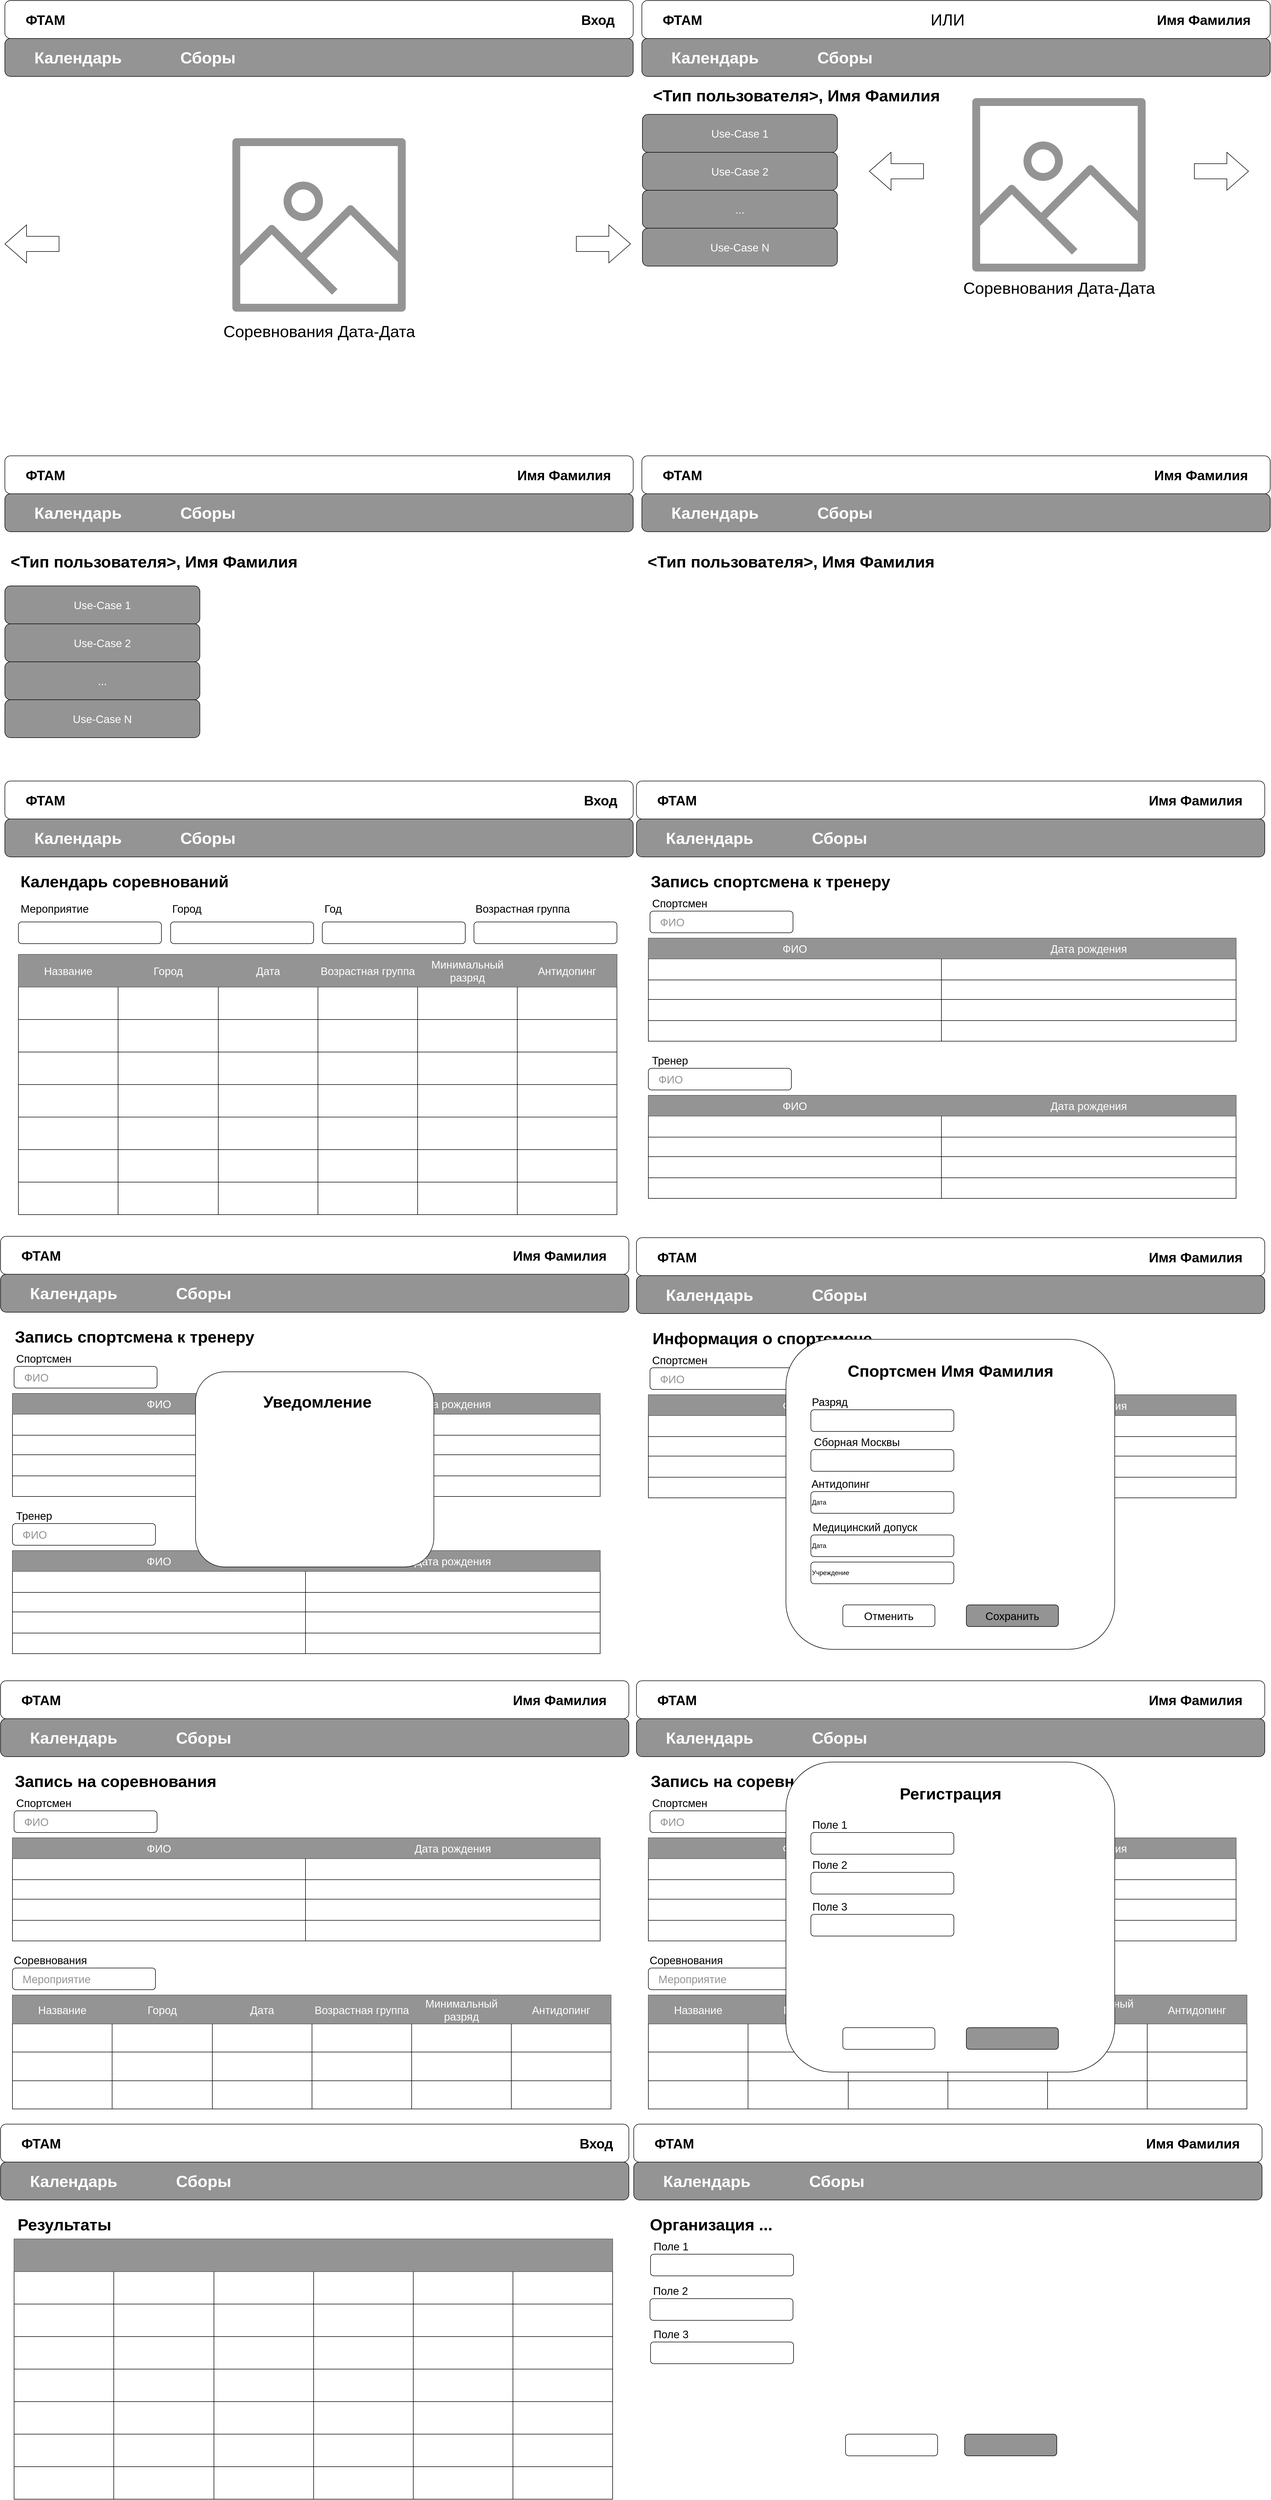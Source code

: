 <mxfile version="24.7.13">
  <diagram name="Страница — 1" id="ijhT73xgW46azu1540Xr">
    <mxGraphModel dx="2726" dy="1649" grid="1" gridSize="10" guides="1" tooltips="1" connect="1" arrows="1" fold="1" page="1" pageScale="1" pageWidth="3300" pageHeight="4681" math="0" shadow="0">
      <root>
        <mxCell id="0" />
        <mxCell id="1" parent="0" />
        <mxCell id="opUzNrCU9mLm9NID05jJ-20" value="" style="group" parent="1" vertex="1" connectable="0">
          <mxGeometry x="10" width="1160" height="630" as="geometry" />
        </mxCell>
        <mxCell id="opUzNrCU9mLm9NID05jJ-3" value="&lt;div align=&quot;left&quot;&gt;&lt;br&gt;&lt;/div&gt;" style="rounded=1;whiteSpace=wrap;html=1;" parent="opUzNrCU9mLm9NID05jJ-20" vertex="1">
          <mxGeometry width="1160" height="70" as="geometry" />
        </mxCell>
        <mxCell id="opUzNrCU9mLm9NID05jJ-4" value="ФТАМ" style="text;html=1;align=center;verticalAlign=middle;whiteSpace=wrap;rounded=0;fontSize=25;fontStyle=1" parent="opUzNrCU9mLm9NID05jJ-20" vertex="1">
          <mxGeometry x="15" y="20" width="120" height="30" as="geometry" />
        </mxCell>
        <mxCell id="opUzNrCU9mLm9NID05jJ-7" value="&lt;div align=&quot;left&quot;&gt;&lt;br&gt;&lt;/div&gt;" style="rounded=1;whiteSpace=wrap;html=1;fillColor=#949494;" parent="opUzNrCU9mLm9NID05jJ-20" vertex="1">
          <mxGeometry y="70" width="1160" height="70" as="geometry" />
        </mxCell>
        <mxCell id="opUzNrCU9mLm9NID05jJ-10" value="" style="sketch=0;outlineConnect=0;fontColor=#232F3E;gradientColor=none;fillColor=#949494;strokeColor=none;dashed=0;verticalLabelPosition=bottom;verticalAlign=top;align=center;html=1;fontSize=12;fontStyle=0;aspect=fixed;pointerEvents=1;shape=mxgraph.aws4.container_registry_image;" parent="opUzNrCU9mLm9NID05jJ-20" vertex="1">
          <mxGeometry x="420" y="254" width="320" height="320" as="geometry" />
        </mxCell>
        <mxCell id="opUzNrCU9mLm9NID05jJ-11" value="&lt;font style=&quot;font-size: 30px;&quot;&gt;Соревнования Дата-Дата&lt;/font&gt;" style="text;html=1;align=center;verticalAlign=middle;whiteSpace=wrap;rounded=0;" parent="opUzNrCU9mLm9NID05jJ-20" vertex="1">
          <mxGeometry x="397.5" y="590" width="365" height="40" as="geometry" />
        </mxCell>
        <mxCell id="opUzNrCU9mLm9NID05jJ-13" value="" style="html=1;shadow=0;dashed=0;align=center;verticalAlign=middle;shape=mxgraph.arrows2.arrow;dy=0.6;dx=40;flipH=1;notch=0;" parent="opUzNrCU9mLm9NID05jJ-20" vertex="1">
          <mxGeometry y="414" width="100" height="70" as="geometry" />
        </mxCell>
        <mxCell id="opUzNrCU9mLm9NID05jJ-14" value="" style="html=1;shadow=0;dashed=0;align=center;verticalAlign=middle;shape=mxgraph.arrows2.arrow;dy=0.6;dx=40;notch=0;" parent="opUzNrCU9mLm9NID05jJ-20" vertex="1">
          <mxGeometry x="1055" y="414" width="100" height="70" as="geometry" />
        </mxCell>
        <mxCell id="opUzNrCU9mLm9NID05jJ-16" value="&lt;font style=&quot;font-size: 30px;&quot; color=&quot;#ffffff&quot;&gt;&lt;b&gt;Календарь&lt;/b&gt;&lt;/font&gt;" style="text;html=1;align=center;verticalAlign=middle;whiteSpace=wrap;rounded=0;" parent="opUzNrCU9mLm9NID05jJ-20" vertex="1">
          <mxGeometry x="25" y="90" width="220" height="30" as="geometry" />
        </mxCell>
        <mxCell id="opUzNrCU9mLm9NID05jJ-17" value="&lt;font color=&quot;#ffffff&quot; style=&quot;font-size: 30px;&quot;&gt;&lt;b&gt;Сборы&lt;/b&gt;&lt;/font&gt;" style="text;html=1;align=center;verticalAlign=middle;whiteSpace=wrap;rounded=0;" parent="opUzNrCU9mLm9NID05jJ-20" vertex="1">
          <mxGeometry x="265" y="90" width="220" height="30" as="geometry" />
        </mxCell>
        <mxCell id="opUzNrCU9mLm9NID05jJ-116" value="&lt;font style=&quot;font-size: 25px;&quot;&gt;&lt;b&gt;Вход&lt;/b&gt;&lt;/font&gt;" style="text;html=1;align=center;verticalAlign=middle;whiteSpace=wrap;rounded=0;" parent="opUzNrCU9mLm9NID05jJ-20" vertex="1">
          <mxGeometry x="1065" y="20" width="60" height="30" as="geometry" />
        </mxCell>
        <mxCell id="opUzNrCU9mLm9NID05jJ-140" value="" style="group" parent="1" vertex="1" connectable="0">
          <mxGeometry x="10" y="840" width="1160" height="564" as="geometry" />
        </mxCell>
        <mxCell id="opUzNrCU9mLm9NID05jJ-119" value="&lt;div align=&quot;left&quot;&gt;&lt;br&gt;&lt;/div&gt;" style="rounded=1;whiteSpace=wrap;html=1;" parent="opUzNrCU9mLm9NID05jJ-140" vertex="1">
          <mxGeometry width="1160" height="70" as="geometry" />
        </mxCell>
        <mxCell id="opUzNrCU9mLm9NID05jJ-120" value="ФТАМ" style="text;html=1;align=center;verticalAlign=middle;whiteSpace=wrap;rounded=0;fontSize=25;fontStyle=1" parent="opUzNrCU9mLm9NID05jJ-140" vertex="1">
          <mxGeometry x="15" y="20" width="120" height="30" as="geometry" />
        </mxCell>
        <mxCell id="opUzNrCU9mLm9NID05jJ-121" value="&lt;div align=&quot;left&quot;&gt;&lt;br&gt;&lt;/div&gt;" style="rounded=1;whiteSpace=wrap;html=1;fillColor=#949494;" parent="opUzNrCU9mLm9NID05jJ-140" vertex="1">
          <mxGeometry y="70" width="1160" height="70" as="geometry" />
        </mxCell>
        <mxCell id="opUzNrCU9mLm9NID05jJ-126" value="&lt;font style=&quot;font-size: 30px;&quot; color=&quot;#ffffff&quot;&gt;&lt;b&gt;Календарь&lt;/b&gt;&lt;/font&gt;" style="text;html=1;align=center;verticalAlign=middle;whiteSpace=wrap;rounded=0;" parent="opUzNrCU9mLm9NID05jJ-140" vertex="1">
          <mxGeometry x="25" y="90" width="220" height="30" as="geometry" />
        </mxCell>
        <mxCell id="opUzNrCU9mLm9NID05jJ-127" value="&lt;font color=&quot;#ffffff&quot; style=&quot;font-size: 30px;&quot;&gt;&lt;b&gt;Сборы&lt;/b&gt;&lt;/font&gt;" style="text;html=1;align=center;verticalAlign=middle;whiteSpace=wrap;rounded=0;" parent="opUzNrCU9mLm9NID05jJ-140" vertex="1">
          <mxGeometry x="265" y="90" width="220" height="30" as="geometry" />
        </mxCell>
        <mxCell id="opUzNrCU9mLm9NID05jJ-128" value="&lt;font style=&quot;font-size: 25px;&quot;&gt;&lt;b&gt;Имя Фамилия&lt;/b&gt;&lt;/font&gt;" style="text;html=1;align=center;verticalAlign=middle;whiteSpace=wrap;rounded=0;" parent="opUzNrCU9mLm9NID05jJ-140" vertex="1">
          <mxGeometry x="940" y="20" width="185" height="30" as="geometry" />
        </mxCell>
        <mxCell id="opUzNrCU9mLm9NID05jJ-131" value="&lt;font style=&quot;font-size: 30px;&quot;&gt;&lt;b&gt;&amp;lt;Тип пользователя&amp;gt;, Имя Фамилия&lt;br&gt;&lt;/b&gt;&lt;/font&gt;" style="text;html=1;align=center;verticalAlign=middle;resizable=0;points=[];autosize=1;strokeColor=none;fillColor=none;" parent="opUzNrCU9mLm9NID05jJ-140" vertex="1">
          <mxGeometry y="170" width="550" height="50" as="geometry" />
        </mxCell>
        <mxCell id="opUzNrCU9mLm9NID05jJ-133" value="&lt;font color=&quot;#ffffff&quot; style=&quot;font-size: 20px;&quot;&gt;Use-Case 1&lt;/font&gt;" style="rounded=1;whiteSpace=wrap;html=1;fillColor=#949494;" parent="opUzNrCU9mLm9NID05jJ-140" vertex="1">
          <mxGeometry y="240" width="360" height="70" as="geometry" />
        </mxCell>
        <mxCell id="opUzNrCU9mLm9NID05jJ-134" value="&lt;font color=&quot;#ffffff&quot; style=&quot;font-size: 20px;&quot;&gt;Use-Case 2&lt;/font&gt;" style="rounded=1;whiteSpace=wrap;html=1;fillColor=#949494;" parent="opUzNrCU9mLm9NID05jJ-140" vertex="1">
          <mxGeometry y="310" width="360" height="70" as="geometry" />
        </mxCell>
        <mxCell id="opUzNrCU9mLm9NID05jJ-135" value="&lt;font color=&quot;#ffffff&quot; style=&quot;font-size: 20px;&quot;&gt;...&lt;/font&gt;" style="rounded=1;whiteSpace=wrap;html=1;fillColor=#949494;" parent="opUzNrCU9mLm9NID05jJ-140" vertex="1">
          <mxGeometry y="380" width="360" height="70" as="geometry" />
        </mxCell>
        <mxCell id="opUzNrCU9mLm9NID05jJ-136" value="&lt;font color=&quot;#ffffff&quot; style=&quot;font-size: 20px;&quot;&gt;Use-Case N&lt;/font&gt;" style="rounded=1;whiteSpace=wrap;html=1;fillColor=#949494;" parent="opUzNrCU9mLm9NID05jJ-140" vertex="1">
          <mxGeometry y="450" width="360" height="70" as="geometry" />
        </mxCell>
        <mxCell id="opUzNrCU9mLm9NID05jJ-138" value="" style="group" parent="opUzNrCU9mLm9NID05jJ-140" vertex="1" connectable="0">
          <mxGeometry x="625" y="170" width="394" height="394" as="geometry" />
        </mxCell>
        <mxCell id="opUzNrCU9mLm9NID05jJ-132" value="" style="shape=image;html=1;verticalAlign=top;verticalLabelPosition=bottom;labelBackgroundColor=#ffffff;imageAspect=0;aspect=fixed;image=https://cdn0.iconfinder.com/data/icons/phosphor-fill-vol-4/256/text-align-center-fill-128.png" parent="opUzNrCU9mLm9NID05jJ-138" vertex="1">
          <mxGeometry width="394" height="394" as="geometry" />
        </mxCell>
        <mxCell id="opUzNrCU9mLm9NID05jJ-137" value="&lt;font color=&quot;#ffffff&quot; style=&quot;font-size: 20px;&quot;&gt;Информация о пользователе&lt;/font&gt;" style="text;html=1;align=center;verticalAlign=middle;whiteSpace=wrap;rounded=0;fontColor=#FF0000;" parent="opUzNrCU9mLm9NID05jJ-138" vertex="1">
          <mxGeometry x="47" y="92" width="300" height="30" as="geometry" />
        </mxCell>
        <mxCell id="VbRQNXDd9Lor8R_5p7VJ-354" value="" style="group" vertex="1" connectable="0" parent="1">
          <mxGeometry x="1186" width="1160" height="1394" as="geometry" />
        </mxCell>
        <mxCell id="VbRQNXDd9Lor8R_5p7VJ-218" value="&lt;div align=&quot;left&quot;&gt;&lt;br&gt;&lt;/div&gt;" style="rounded=1;whiteSpace=wrap;html=1;container=0;" vertex="1" parent="VbRQNXDd9Lor8R_5p7VJ-354">
          <mxGeometry width="1160" height="70" as="geometry" />
        </mxCell>
        <mxCell id="VbRQNXDd9Lor8R_5p7VJ-219" value="ФТАМ" style="text;html=1;align=center;verticalAlign=middle;whiteSpace=wrap;rounded=0;fontSize=25;fontStyle=1;container=0;" vertex="1" parent="VbRQNXDd9Lor8R_5p7VJ-354">
          <mxGeometry x="15" y="20" width="120" height="30" as="geometry" />
        </mxCell>
        <mxCell id="VbRQNXDd9Lor8R_5p7VJ-220" value="&lt;div align=&quot;left&quot;&gt;&lt;br&gt;&lt;/div&gt;" style="rounded=1;whiteSpace=wrap;html=1;fillColor=#949494;container=0;" vertex="1" parent="VbRQNXDd9Lor8R_5p7VJ-354">
          <mxGeometry y="70" width="1160" height="70" as="geometry" />
        </mxCell>
        <mxCell id="VbRQNXDd9Lor8R_5p7VJ-221" value="" style="sketch=0;outlineConnect=0;fontColor=#232F3E;gradientColor=none;fillColor=#949494;strokeColor=none;dashed=0;verticalLabelPosition=bottom;verticalAlign=top;align=center;html=1;fontSize=12;fontStyle=0;aspect=fixed;pointerEvents=1;shape=mxgraph.aws4.container_registry_image;container=0;" vertex="1" parent="VbRQNXDd9Lor8R_5p7VJ-354">
          <mxGeometry x="610" y="180" width="320" height="320" as="geometry" />
        </mxCell>
        <mxCell id="VbRQNXDd9Lor8R_5p7VJ-222" value="&lt;font style=&quot;font-size: 30px;&quot;&gt;Соревнования Дата-Дата&lt;/font&gt;" style="text;html=1;align=center;verticalAlign=middle;whiteSpace=wrap;rounded=0;container=0;" vertex="1" parent="VbRQNXDd9Lor8R_5p7VJ-354">
          <mxGeometry x="587.5" y="510" width="365" height="40" as="geometry" />
        </mxCell>
        <mxCell id="VbRQNXDd9Lor8R_5p7VJ-223" value="" style="html=1;shadow=0;dashed=0;align=center;verticalAlign=middle;shape=mxgraph.arrows2.arrow;dy=0.6;dx=40;flipH=1;notch=0;container=0;" vertex="1" parent="VbRQNXDd9Lor8R_5p7VJ-354">
          <mxGeometry x="420" y="280" width="100" height="70" as="geometry" />
        </mxCell>
        <mxCell id="VbRQNXDd9Lor8R_5p7VJ-224" value="" style="html=1;shadow=0;dashed=0;align=center;verticalAlign=middle;shape=mxgraph.arrows2.arrow;dy=0.6;dx=40;notch=0;container=0;" vertex="1" parent="VbRQNXDd9Lor8R_5p7VJ-354">
          <mxGeometry x="1020" y="280" width="100" height="70" as="geometry" />
        </mxCell>
        <mxCell id="VbRQNXDd9Lor8R_5p7VJ-225" value="&lt;font style=&quot;font-size: 30px;&quot; color=&quot;#ffffff&quot;&gt;&lt;b&gt;Календарь&lt;/b&gt;&lt;/font&gt;" style="text;html=1;align=center;verticalAlign=middle;whiteSpace=wrap;rounded=0;container=0;" vertex="1" parent="VbRQNXDd9Lor8R_5p7VJ-354">
          <mxGeometry x="25" y="90" width="220" height="30" as="geometry" />
        </mxCell>
        <mxCell id="VbRQNXDd9Lor8R_5p7VJ-226" value="&lt;font color=&quot;#ffffff&quot; style=&quot;font-size: 30px;&quot;&gt;&lt;b&gt;Сборы&lt;/b&gt;&lt;/font&gt;" style="text;html=1;align=center;verticalAlign=middle;whiteSpace=wrap;rounded=0;container=0;" vertex="1" parent="VbRQNXDd9Lor8R_5p7VJ-354">
          <mxGeometry x="265" y="90" width="220" height="30" as="geometry" />
        </mxCell>
        <mxCell id="VbRQNXDd9Lor8R_5p7VJ-227" value="&lt;font style=&quot;font-size: 25px;&quot;&gt;&lt;b&gt;Имя Фамилия&lt;/b&gt;&lt;/font&gt;" style="text;html=1;align=center;verticalAlign=middle;whiteSpace=wrap;rounded=0;container=0;" vertex="1" parent="VbRQNXDd9Lor8R_5p7VJ-354">
          <mxGeometry x="950" y="20" width="175" height="30" as="geometry" />
        </mxCell>
        <mxCell id="VbRQNXDd9Lor8R_5p7VJ-237" value="&lt;font style=&quot;font-size: 30px;&quot;&gt;&lt;b&gt;&amp;lt;Тип пользователя&amp;gt;, Имя Фамилия&lt;br&gt;&lt;/b&gt;&lt;/font&gt;" style="text;html=1;align=center;verticalAlign=middle;resizable=0;points=[];autosize=1;strokeColor=none;fillColor=none;container=0;" vertex="1" parent="VbRQNXDd9Lor8R_5p7VJ-354">
          <mxGeometry x="10" y="150" width="550" height="50" as="geometry" />
        </mxCell>
        <mxCell id="VbRQNXDd9Lor8R_5p7VJ-228" value="&lt;font color=&quot;#ffffff&quot; style=&quot;font-size: 20px;&quot;&gt;Use-Case 1&lt;/font&gt;" style="rounded=1;whiteSpace=wrap;html=1;fillColor=#949494;container=0;" vertex="1" parent="VbRQNXDd9Lor8R_5p7VJ-354">
          <mxGeometry x="1" y="210" width="360" height="70" as="geometry" />
        </mxCell>
        <mxCell id="VbRQNXDd9Lor8R_5p7VJ-229" value="&lt;font color=&quot;#ffffff&quot; style=&quot;font-size: 20px;&quot;&gt;Use-Case 2&lt;/font&gt;" style="rounded=1;whiteSpace=wrap;html=1;fillColor=#949494;container=0;" vertex="1" parent="VbRQNXDd9Lor8R_5p7VJ-354">
          <mxGeometry x="1" y="280" width="360" height="70" as="geometry" />
        </mxCell>
        <mxCell id="VbRQNXDd9Lor8R_5p7VJ-230" value="&lt;font color=&quot;#ffffff&quot; style=&quot;font-size: 20px;&quot;&gt;...&lt;/font&gt;" style="rounded=1;whiteSpace=wrap;html=1;fillColor=#949494;container=0;" vertex="1" parent="VbRQNXDd9Lor8R_5p7VJ-354">
          <mxGeometry x="1" y="350" width="360" height="70" as="geometry" />
        </mxCell>
        <mxCell id="VbRQNXDd9Lor8R_5p7VJ-231" value="&lt;font color=&quot;#ffffff&quot; style=&quot;font-size: 20px;&quot;&gt;Use-Case N&lt;/font&gt;" style="rounded=1;whiteSpace=wrap;html=1;fillColor=#949494;container=0;" vertex="1" parent="VbRQNXDd9Lor8R_5p7VJ-354">
          <mxGeometry x="1" y="420" width="360" height="70" as="geometry" />
        </mxCell>
        <mxCell id="VbRQNXDd9Lor8R_5p7VJ-242" value="&lt;div align=&quot;left&quot;&gt;&lt;br&gt;&lt;/div&gt;" style="rounded=1;whiteSpace=wrap;html=1;container=0;" vertex="1" parent="VbRQNXDd9Lor8R_5p7VJ-354">
          <mxGeometry y="840" width="1160" height="70" as="geometry" />
        </mxCell>
        <mxCell id="VbRQNXDd9Lor8R_5p7VJ-243" value="ФТАМ" style="text;html=1;align=center;verticalAlign=middle;whiteSpace=wrap;rounded=0;fontSize=25;fontStyle=1;container=0;" vertex="1" parent="VbRQNXDd9Lor8R_5p7VJ-354">
          <mxGeometry x="15" y="860" width="120" height="30" as="geometry" />
        </mxCell>
        <mxCell id="VbRQNXDd9Lor8R_5p7VJ-244" value="&lt;div align=&quot;left&quot;&gt;&lt;br&gt;&lt;/div&gt;" style="rounded=1;whiteSpace=wrap;html=1;fillColor=#949494;container=0;" vertex="1" parent="VbRQNXDd9Lor8R_5p7VJ-354">
          <mxGeometry y="910" width="1160" height="70" as="geometry" />
        </mxCell>
        <mxCell id="VbRQNXDd9Lor8R_5p7VJ-245" value="&lt;font style=&quot;font-size: 30px;&quot; color=&quot;#ffffff&quot;&gt;&lt;b&gt;Календарь&lt;/b&gt;&lt;/font&gt;" style="text;html=1;align=center;verticalAlign=middle;whiteSpace=wrap;rounded=0;container=0;" vertex="1" parent="VbRQNXDd9Lor8R_5p7VJ-354">
          <mxGeometry x="25" y="930" width="220" height="30" as="geometry" />
        </mxCell>
        <mxCell id="VbRQNXDd9Lor8R_5p7VJ-246" value="&lt;font color=&quot;#ffffff&quot; style=&quot;font-size: 30px;&quot;&gt;&lt;b&gt;Сборы&lt;/b&gt;&lt;/font&gt;" style="text;html=1;align=center;verticalAlign=middle;whiteSpace=wrap;rounded=0;container=0;" vertex="1" parent="VbRQNXDd9Lor8R_5p7VJ-354">
          <mxGeometry x="265" y="930" width="220" height="30" as="geometry" />
        </mxCell>
        <mxCell id="VbRQNXDd9Lor8R_5p7VJ-247" value="&lt;font style=&quot;font-size: 25px;&quot;&gt;&lt;b&gt;Имя Фамилия&lt;/b&gt;&lt;/font&gt;" style="text;html=1;align=center;verticalAlign=middle;whiteSpace=wrap;rounded=0;container=0;" vertex="1" parent="VbRQNXDd9Lor8R_5p7VJ-354">
          <mxGeometry x="940" y="860" width="185" height="30" as="geometry" />
        </mxCell>
        <mxCell id="VbRQNXDd9Lor8R_5p7VJ-248" value="&lt;font style=&quot;font-size: 30px;&quot;&gt;&lt;b&gt;&amp;lt;Тип пользователя&amp;gt;, Имя Фамилия&lt;br&gt;&lt;/b&gt;&lt;/font&gt;" style="text;html=1;align=center;verticalAlign=middle;resizable=0;points=[];autosize=1;strokeColor=none;fillColor=none;container=0;" vertex="1" parent="VbRQNXDd9Lor8R_5p7VJ-354">
          <mxGeometry y="1010" width="550" height="50" as="geometry" />
        </mxCell>
        <mxCell id="VbRQNXDd9Lor8R_5p7VJ-254" value="" style="shape=image;html=1;verticalAlign=top;verticalLabelPosition=bottom;labelBackgroundColor=#ffffff;imageAspect=0;aspect=fixed;image=https://cdn0.iconfinder.com/data/icons/phosphor-fill-vol-4/256/text-align-center-fill-128.png;container=0;" vertex="1" parent="VbRQNXDd9Lor8R_5p7VJ-354">
          <mxGeometry y="1000" width="394" height="394" as="geometry" />
        </mxCell>
        <mxCell id="VbRQNXDd9Lor8R_5p7VJ-255" value="&lt;font color=&quot;#ffffff&quot; style=&quot;font-size: 20px;&quot;&gt;Информация о пользователе&lt;/font&gt;" style="text;html=1;align=center;verticalAlign=middle;whiteSpace=wrap;rounded=0;fontColor=#FF0000;container=0;" vertex="1" parent="VbRQNXDd9Lor8R_5p7VJ-354">
          <mxGeometry x="47" y="1092" width="300" height="30" as="geometry" />
        </mxCell>
        <mxCell id="VbRQNXDd9Lor8R_5p7VJ-239" value="&lt;font style=&quot;font-size: 30px;&quot;&gt;ИЛИ&lt;/font&gt;" style="text;html=1;align=center;verticalAlign=middle;resizable=0;points=[];autosize=1;strokeColor=none;fillColor=none;container=0;" vertex="1" parent="VbRQNXDd9Lor8R_5p7VJ-354">
          <mxGeometry x="519" y="10" width="90" height="50" as="geometry" />
        </mxCell>
        <mxCell id="opUzNrCU9mLm9NID05jJ-115" value="" style="group" parent="1" vertex="1" connectable="0">
          <mxGeometry x="10" y="1440" width="1160" height="800" as="geometry" />
        </mxCell>
        <mxCell id="opUzNrCU9mLm9NID05jJ-22" value="&lt;div align=&quot;left&quot;&gt;&lt;br&gt;&lt;/div&gt;" style="rounded=1;whiteSpace=wrap;html=1;" parent="opUzNrCU9mLm9NID05jJ-115" vertex="1">
          <mxGeometry width="1160" height="70" as="geometry" />
        </mxCell>
        <mxCell id="opUzNrCU9mLm9NID05jJ-23" value="ФТАМ" style="text;html=1;align=center;verticalAlign=middle;whiteSpace=wrap;rounded=0;fontSize=25;fontStyle=1" parent="opUzNrCU9mLm9NID05jJ-115" vertex="1">
          <mxGeometry x="15" y="20" width="120" height="30" as="geometry" />
        </mxCell>
        <mxCell id="opUzNrCU9mLm9NID05jJ-24" value="&lt;div align=&quot;left&quot;&gt;&lt;br&gt;&lt;/div&gt;" style="rounded=1;whiteSpace=wrap;html=1;fillColor=#949494;" parent="opUzNrCU9mLm9NID05jJ-115" vertex="1">
          <mxGeometry y="70" width="1160" height="70" as="geometry" />
        </mxCell>
        <mxCell id="opUzNrCU9mLm9NID05jJ-29" value="&lt;font color=&quot;#ffffff&quot;&gt;&lt;b style=&quot;font-size: 30px;&quot;&gt;Календарь&lt;/b&gt;&lt;/font&gt;" style="text;html=1;align=center;verticalAlign=middle;whiteSpace=wrap;rounded=0;" parent="opUzNrCU9mLm9NID05jJ-115" vertex="1">
          <mxGeometry x="25" y="90" width="220" height="30" as="geometry" />
        </mxCell>
        <mxCell id="opUzNrCU9mLm9NID05jJ-30" value="&lt;font color=&quot;#ffffff&quot; style=&quot;font-size: 30px;&quot;&gt;&lt;b&gt;Сборы&lt;/b&gt;&lt;/font&gt;" style="text;html=1;align=center;verticalAlign=middle;whiteSpace=wrap;rounded=0;" parent="opUzNrCU9mLm9NID05jJ-115" vertex="1">
          <mxGeometry x="265" y="90" width="220" height="30" as="geometry" />
        </mxCell>
        <mxCell id="opUzNrCU9mLm9NID05jJ-32" value="&lt;font style=&quot;font-size: 30px;&quot;&gt;&lt;b&gt;Календарь соревнований&lt;/b&gt;&lt;/font&gt;" style="text;html=1;align=center;verticalAlign=middle;whiteSpace=wrap;rounded=0;" parent="opUzNrCU9mLm9NID05jJ-115" vertex="1">
          <mxGeometry x="26" y="170" width="390" height="30" as="geometry" />
        </mxCell>
        <mxCell id="opUzNrCU9mLm9NID05jJ-37" value="" style="group" parent="opUzNrCU9mLm9NID05jJ-115" vertex="1" connectable="0">
          <mxGeometry x="25" y="220" width="264" height="80" as="geometry" />
        </mxCell>
        <mxCell id="opUzNrCU9mLm9NID05jJ-33" value="" style="rounded=1;whiteSpace=wrap;html=1;" parent="opUzNrCU9mLm9NID05jJ-37" vertex="1">
          <mxGeometry y="40" width="264" height="40" as="geometry" />
        </mxCell>
        <mxCell id="opUzNrCU9mLm9NID05jJ-34" value="&lt;font style=&quot;font-size: 20px;&quot;&gt;Мероприятие&lt;/font&gt;" style="text;html=1;align=center;verticalAlign=middle;whiteSpace=wrap;rounded=0;" parent="opUzNrCU9mLm9NID05jJ-37" vertex="1">
          <mxGeometry width="134" height="30" as="geometry" />
        </mxCell>
        <mxCell id="opUzNrCU9mLm9NID05jJ-39" value="" style="group" parent="opUzNrCU9mLm9NID05jJ-115" vertex="1" connectable="0">
          <mxGeometry x="306" y="220" width="264" height="80" as="geometry" />
        </mxCell>
        <mxCell id="opUzNrCU9mLm9NID05jJ-40" value="" style="rounded=1;whiteSpace=wrap;html=1;" parent="opUzNrCU9mLm9NID05jJ-39" vertex="1">
          <mxGeometry y="40" width="264" height="40" as="geometry" />
        </mxCell>
        <mxCell id="opUzNrCU9mLm9NID05jJ-41" value="&lt;font style=&quot;font-size: 20px;&quot;&gt;Город&lt;/font&gt;" style="text;html=1;align=center;verticalAlign=middle;whiteSpace=wrap;rounded=0;" parent="opUzNrCU9mLm9NID05jJ-39" vertex="1">
          <mxGeometry width="60" height="30" as="geometry" />
        </mxCell>
        <mxCell id="opUzNrCU9mLm9NID05jJ-42" value="" style="group" parent="opUzNrCU9mLm9NID05jJ-115" vertex="1" connectable="0">
          <mxGeometry x="586" y="220" width="264" height="80" as="geometry" />
        </mxCell>
        <mxCell id="opUzNrCU9mLm9NID05jJ-43" value="" style="rounded=1;whiteSpace=wrap;html=1;" parent="opUzNrCU9mLm9NID05jJ-42" vertex="1">
          <mxGeometry y="40" width="264" height="40" as="geometry" />
        </mxCell>
        <mxCell id="opUzNrCU9mLm9NID05jJ-44" value="&lt;font style=&quot;font-size: 20px;&quot;&gt;Год&lt;/font&gt;" style="text;html=1;align=center;verticalAlign=middle;whiteSpace=wrap;rounded=0;" parent="opUzNrCU9mLm9NID05jJ-42" vertex="1">
          <mxGeometry width="40" height="30" as="geometry" />
        </mxCell>
        <mxCell id="opUzNrCU9mLm9NID05jJ-45" value="" style="group" parent="opUzNrCU9mLm9NID05jJ-115" vertex="1" connectable="0">
          <mxGeometry x="866" y="220" width="264" height="80" as="geometry" />
        </mxCell>
        <mxCell id="opUzNrCU9mLm9NID05jJ-46" value="" style="rounded=1;whiteSpace=wrap;html=1;" parent="opUzNrCU9mLm9NID05jJ-45" vertex="1">
          <mxGeometry y="40" width="264" height="40" as="geometry" />
        </mxCell>
        <mxCell id="opUzNrCU9mLm9NID05jJ-47" value="&lt;font style=&quot;font-size: 20px;&quot;&gt;Возрастная группа&lt;br&gt;&lt;/font&gt;" style="text;html=1;align=center;verticalAlign=middle;whiteSpace=wrap;rounded=0;" parent="opUzNrCU9mLm9NID05jJ-45" vertex="1">
          <mxGeometry width="180" height="30" as="geometry" />
        </mxCell>
        <mxCell id="opUzNrCU9mLm9NID05jJ-50" value="" style="shape=table;startSize=0;container=1;collapsible=0;childLayout=tableLayout;fontSize=16;" parent="opUzNrCU9mLm9NID05jJ-115" vertex="1">
          <mxGeometry x="25" y="320" width="1105" height="480" as="geometry" />
        </mxCell>
        <mxCell id="opUzNrCU9mLm9NID05jJ-51" value="" style="shape=tableRow;horizontal=0;startSize=0;swimlaneHead=0;swimlaneBody=0;strokeColor=inherit;top=0;left=0;bottom=0;right=0;collapsible=0;dropTarget=0;fillColor=none;points=[[0,0.5],[1,0.5]];portConstraint=eastwest;fontSize=16;" parent="opUzNrCU9mLm9NID05jJ-50" vertex="1">
          <mxGeometry width="1105" height="60" as="geometry" />
        </mxCell>
        <mxCell id="opUzNrCU9mLm9NID05jJ-52" value="Название" style="shape=partialRectangle;html=1;whiteSpace=wrap;connectable=0;strokeColor=inherit;overflow=hidden;fillColor=#949494;top=0;left=0;bottom=0;right=0;pointerEvents=1;fontSize=20;fontColor=#FFFFFF;" parent="opUzNrCU9mLm9NID05jJ-51" vertex="1">
          <mxGeometry width="184" height="60" as="geometry">
            <mxRectangle width="184" height="60" as="alternateBounds" />
          </mxGeometry>
        </mxCell>
        <mxCell id="opUzNrCU9mLm9NID05jJ-53" value="Город" style="shape=partialRectangle;html=1;whiteSpace=wrap;connectable=0;strokeColor=inherit;overflow=hidden;fillColor=#949494;top=0;left=0;bottom=0;right=0;pointerEvents=1;fontSize=20;fontColor=#FFFFFF;" parent="opUzNrCU9mLm9NID05jJ-51" vertex="1">
          <mxGeometry x="184" width="185" height="60" as="geometry">
            <mxRectangle width="185" height="60" as="alternateBounds" />
          </mxGeometry>
        </mxCell>
        <mxCell id="opUzNrCU9mLm9NID05jJ-54" value="Дата" style="shape=partialRectangle;html=1;whiteSpace=wrap;connectable=0;strokeColor=inherit;overflow=hidden;fillColor=#949494;top=0;left=0;bottom=0;right=0;pointerEvents=1;fontSize=20;fontColor=#FFFFFF;" parent="opUzNrCU9mLm9NID05jJ-51" vertex="1">
          <mxGeometry x="369" width="184" height="60" as="geometry">
            <mxRectangle width="184" height="60" as="alternateBounds" />
          </mxGeometry>
        </mxCell>
        <mxCell id="opUzNrCU9mLm9NID05jJ-67" value="Возрастная группа" style="shape=partialRectangle;html=1;whiteSpace=wrap;connectable=0;strokeColor=inherit;overflow=hidden;fillColor=#949494;top=0;left=0;bottom=0;right=0;pointerEvents=1;fontSize=20;fontColor=#FFFFFF;" parent="opUzNrCU9mLm9NID05jJ-51" vertex="1">
          <mxGeometry x="553" width="184" height="60" as="geometry">
            <mxRectangle width="184" height="60" as="alternateBounds" />
          </mxGeometry>
        </mxCell>
        <mxCell id="opUzNrCU9mLm9NID05jJ-71" value="Минимальный разряд" style="shape=partialRectangle;html=1;whiteSpace=wrap;connectable=0;strokeColor=inherit;overflow=hidden;fillColor=#949494;top=0;left=0;bottom=0;right=0;pointerEvents=1;fontSize=20;fontColor=#FFFFFF;" parent="opUzNrCU9mLm9NID05jJ-51" vertex="1">
          <mxGeometry x="737" width="184" height="60" as="geometry">
            <mxRectangle width="184" height="60" as="alternateBounds" />
          </mxGeometry>
        </mxCell>
        <mxCell id="opUzNrCU9mLm9NID05jJ-75" value="Антидопинг" style="shape=partialRectangle;html=1;whiteSpace=wrap;connectable=0;strokeColor=inherit;overflow=hidden;fillColor=#949494;top=0;left=0;bottom=0;right=0;pointerEvents=1;fontSize=20;fontColor=#FFFFFF;" parent="opUzNrCU9mLm9NID05jJ-51" vertex="1">
          <mxGeometry x="921" width="184" height="60" as="geometry">
            <mxRectangle width="184" height="60" as="alternateBounds" />
          </mxGeometry>
        </mxCell>
        <mxCell id="opUzNrCU9mLm9NID05jJ-63" value="" style="shape=tableRow;horizontal=0;startSize=0;swimlaneHead=0;swimlaneBody=0;strokeColor=inherit;top=0;left=0;bottom=0;right=0;collapsible=0;dropTarget=0;fillColor=none;points=[[0,0.5],[1,0.5]];portConstraint=eastwest;fontSize=16;" parent="opUzNrCU9mLm9NID05jJ-50" vertex="1">
          <mxGeometry y="60" width="1105" height="60" as="geometry" />
        </mxCell>
        <mxCell id="opUzNrCU9mLm9NID05jJ-64" value="" style="shape=partialRectangle;html=1;whiteSpace=wrap;connectable=0;strokeColor=inherit;overflow=hidden;fillColor=none;top=0;left=0;bottom=0;right=0;pointerEvents=1;fontSize=16;" parent="opUzNrCU9mLm9NID05jJ-63" vertex="1">
          <mxGeometry width="184" height="60" as="geometry">
            <mxRectangle width="184" height="60" as="alternateBounds" />
          </mxGeometry>
        </mxCell>
        <mxCell id="opUzNrCU9mLm9NID05jJ-65" value="" style="shape=partialRectangle;html=1;whiteSpace=wrap;connectable=0;strokeColor=inherit;overflow=hidden;fillColor=none;top=0;left=0;bottom=0;right=0;pointerEvents=1;fontSize=16;" parent="opUzNrCU9mLm9NID05jJ-63" vertex="1">
          <mxGeometry x="184" width="185" height="60" as="geometry">
            <mxRectangle width="185" height="60" as="alternateBounds" />
          </mxGeometry>
        </mxCell>
        <mxCell id="opUzNrCU9mLm9NID05jJ-66" value="" style="shape=partialRectangle;html=1;whiteSpace=wrap;connectable=0;strokeColor=inherit;overflow=hidden;fillColor=none;top=0;left=0;bottom=0;right=0;pointerEvents=1;fontSize=16;" parent="opUzNrCU9mLm9NID05jJ-63" vertex="1">
          <mxGeometry x="369" width="184" height="60" as="geometry">
            <mxRectangle width="184" height="60" as="alternateBounds" />
          </mxGeometry>
        </mxCell>
        <mxCell id="opUzNrCU9mLm9NID05jJ-68" style="shape=partialRectangle;html=1;whiteSpace=wrap;connectable=0;strokeColor=inherit;overflow=hidden;fillColor=none;top=0;left=0;bottom=0;right=0;pointerEvents=1;fontSize=16;" parent="opUzNrCU9mLm9NID05jJ-63" vertex="1">
          <mxGeometry x="553" width="184" height="60" as="geometry">
            <mxRectangle width="184" height="60" as="alternateBounds" />
          </mxGeometry>
        </mxCell>
        <mxCell id="opUzNrCU9mLm9NID05jJ-72" style="shape=partialRectangle;html=1;whiteSpace=wrap;connectable=0;strokeColor=inherit;overflow=hidden;fillColor=none;top=0;left=0;bottom=0;right=0;pointerEvents=1;fontSize=16;" parent="opUzNrCU9mLm9NID05jJ-63" vertex="1">
          <mxGeometry x="737" width="184" height="60" as="geometry">
            <mxRectangle width="184" height="60" as="alternateBounds" />
          </mxGeometry>
        </mxCell>
        <mxCell id="opUzNrCU9mLm9NID05jJ-76" style="shape=partialRectangle;html=1;whiteSpace=wrap;connectable=0;strokeColor=inherit;overflow=hidden;fillColor=none;top=0;left=0;bottom=0;right=0;pointerEvents=1;fontSize=16;" parent="opUzNrCU9mLm9NID05jJ-63" vertex="1">
          <mxGeometry x="921" width="184" height="60" as="geometry">
            <mxRectangle width="184" height="60" as="alternateBounds" />
          </mxGeometry>
        </mxCell>
        <mxCell id="opUzNrCU9mLm9NID05jJ-108" style="shape=tableRow;horizontal=0;startSize=0;swimlaneHead=0;swimlaneBody=0;strokeColor=inherit;top=0;left=0;bottom=0;right=0;collapsible=0;dropTarget=0;fillColor=none;points=[[0,0.5],[1,0.5]];portConstraint=eastwest;fontSize=16;" parent="opUzNrCU9mLm9NID05jJ-50" vertex="1">
          <mxGeometry y="120" width="1105" height="60" as="geometry" />
        </mxCell>
        <mxCell id="opUzNrCU9mLm9NID05jJ-109" style="shape=partialRectangle;html=1;whiteSpace=wrap;connectable=0;strokeColor=inherit;overflow=hidden;fillColor=none;top=0;left=0;bottom=0;right=0;pointerEvents=1;fontSize=16;" parent="opUzNrCU9mLm9NID05jJ-108" vertex="1">
          <mxGeometry width="184" height="60" as="geometry">
            <mxRectangle width="184" height="60" as="alternateBounds" />
          </mxGeometry>
        </mxCell>
        <mxCell id="opUzNrCU9mLm9NID05jJ-110" style="shape=partialRectangle;html=1;whiteSpace=wrap;connectable=0;strokeColor=inherit;overflow=hidden;fillColor=none;top=0;left=0;bottom=0;right=0;pointerEvents=1;fontSize=16;" parent="opUzNrCU9mLm9NID05jJ-108" vertex="1">
          <mxGeometry x="184" width="185" height="60" as="geometry">
            <mxRectangle width="185" height="60" as="alternateBounds" />
          </mxGeometry>
        </mxCell>
        <mxCell id="opUzNrCU9mLm9NID05jJ-111" style="shape=partialRectangle;html=1;whiteSpace=wrap;connectable=0;strokeColor=inherit;overflow=hidden;fillColor=none;top=0;left=0;bottom=0;right=0;pointerEvents=1;fontSize=16;" parent="opUzNrCU9mLm9NID05jJ-108" vertex="1">
          <mxGeometry x="369" width="184" height="60" as="geometry">
            <mxRectangle width="184" height="60" as="alternateBounds" />
          </mxGeometry>
        </mxCell>
        <mxCell id="opUzNrCU9mLm9NID05jJ-112" style="shape=partialRectangle;html=1;whiteSpace=wrap;connectable=0;strokeColor=inherit;overflow=hidden;fillColor=none;top=0;left=0;bottom=0;right=0;pointerEvents=1;fontSize=16;" parent="opUzNrCU9mLm9NID05jJ-108" vertex="1">
          <mxGeometry x="553" width="184" height="60" as="geometry">
            <mxRectangle width="184" height="60" as="alternateBounds" />
          </mxGeometry>
        </mxCell>
        <mxCell id="opUzNrCU9mLm9NID05jJ-113" style="shape=partialRectangle;html=1;whiteSpace=wrap;connectable=0;strokeColor=inherit;overflow=hidden;fillColor=none;top=0;left=0;bottom=0;right=0;pointerEvents=1;fontSize=16;" parent="opUzNrCU9mLm9NID05jJ-108" vertex="1">
          <mxGeometry x="737" width="184" height="60" as="geometry">
            <mxRectangle width="184" height="60" as="alternateBounds" />
          </mxGeometry>
        </mxCell>
        <mxCell id="opUzNrCU9mLm9NID05jJ-114" style="shape=partialRectangle;html=1;whiteSpace=wrap;connectable=0;strokeColor=inherit;overflow=hidden;fillColor=none;top=0;left=0;bottom=0;right=0;pointerEvents=1;fontSize=16;" parent="opUzNrCU9mLm9NID05jJ-108" vertex="1">
          <mxGeometry x="921" width="184" height="60" as="geometry">
            <mxRectangle width="184" height="60" as="alternateBounds" />
          </mxGeometry>
        </mxCell>
        <mxCell id="opUzNrCU9mLm9NID05jJ-101" style="shape=tableRow;horizontal=0;startSize=0;swimlaneHead=0;swimlaneBody=0;strokeColor=inherit;top=0;left=0;bottom=0;right=0;collapsible=0;dropTarget=0;fillColor=none;points=[[0,0.5],[1,0.5]];portConstraint=eastwest;fontSize=16;" parent="opUzNrCU9mLm9NID05jJ-50" vertex="1">
          <mxGeometry y="180" width="1105" height="60" as="geometry" />
        </mxCell>
        <mxCell id="opUzNrCU9mLm9NID05jJ-102" style="shape=partialRectangle;html=1;whiteSpace=wrap;connectable=0;strokeColor=inherit;overflow=hidden;fillColor=none;top=0;left=0;bottom=0;right=0;pointerEvents=1;fontSize=16;" parent="opUzNrCU9mLm9NID05jJ-101" vertex="1">
          <mxGeometry width="184" height="60" as="geometry">
            <mxRectangle width="184" height="60" as="alternateBounds" />
          </mxGeometry>
        </mxCell>
        <mxCell id="opUzNrCU9mLm9NID05jJ-103" style="shape=partialRectangle;html=1;whiteSpace=wrap;connectable=0;strokeColor=inherit;overflow=hidden;fillColor=none;top=0;left=0;bottom=0;right=0;pointerEvents=1;fontSize=16;" parent="opUzNrCU9mLm9NID05jJ-101" vertex="1">
          <mxGeometry x="184" width="185" height="60" as="geometry">
            <mxRectangle width="185" height="60" as="alternateBounds" />
          </mxGeometry>
        </mxCell>
        <mxCell id="opUzNrCU9mLm9NID05jJ-104" style="shape=partialRectangle;html=1;whiteSpace=wrap;connectable=0;strokeColor=inherit;overflow=hidden;fillColor=none;top=0;left=0;bottom=0;right=0;pointerEvents=1;fontSize=16;" parent="opUzNrCU9mLm9NID05jJ-101" vertex="1">
          <mxGeometry x="369" width="184" height="60" as="geometry">
            <mxRectangle width="184" height="60" as="alternateBounds" />
          </mxGeometry>
        </mxCell>
        <mxCell id="opUzNrCU9mLm9NID05jJ-105" style="shape=partialRectangle;html=1;whiteSpace=wrap;connectable=0;strokeColor=inherit;overflow=hidden;fillColor=none;top=0;left=0;bottom=0;right=0;pointerEvents=1;fontSize=16;" parent="opUzNrCU9mLm9NID05jJ-101" vertex="1">
          <mxGeometry x="553" width="184" height="60" as="geometry">
            <mxRectangle width="184" height="60" as="alternateBounds" />
          </mxGeometry>
        </mxCell>
        <mxCell id="opUzNrCU9mLm9NID05jJ-106" style="shape=partialRectangle;html=1;whiteSpace=wrap;connectable=0;strokeColor=inherit;overflow=hidden;fillColor=none;top=0;left=0;bottom=0;right=0;pointerEvents=1;fontSize=16;" parent="opUzNrCU9mLm9NID05jJ-101" vertex="1">
          <mxGeometry x="737" width="184" height="60" as="geometry">
            <mxRectangle width="184" height="60" as="alternateBounds" />
          </mxGeometry>
        </mxCell>
        <mxCell id="opUzNrCU9mLm9NID05jJ-107" style="shape=partialRectangle;html=1;whiteSpace=wrap;connectable=0;strokeColor=inherit;overflow=hidden;fillColor=none;top=0;left=0;bottom=0;right=0;pointerEvents=1;fontSize=16;" parent="opUzNrCU9mLm9NID05jJ-101" vertex="1">
          <mxGeometry x="921" width="184" height="60" as="geometry">
            <mxRectangle width="184" height="60" as="alternateBounds" />
          </mxGeometry>
        </mxCell>
        <mxCell id="opUzNrCU9mLm9NID05jJ-94" style="shape=tableRow;horizontal=0;startSize=0;swimlaneHead=0;swimlaneBody=0;strokeColor=inherit;top=0;left=0;bottom=0;right=0;collapsible=0;dropTarget=0;fillColor=none;points=[[0,0.5],[1,0.5]];portConstraint=eastwest;fontSize=16;" parent="opUzNrCU9mLm9NID05jJ-50" vertex="1">
          <mxGeometry y="240" width="1105" height="60" as="geometry" />
        </mxCell>
        <mxCell id="opUzNrCU9mLm9NID05jJ-95" style="shape=partialRectangle;html=1;whiteSpace=wrap;connectable=0;strokeColor=inherit;overflow=hidden;fillColor=none;top=0;left=0;bottom=0;right=0;pointerEvents=1;fontSize=16;" parent="opUzNrCU9mLm9NID05jJ-94" vertex="1">
          <mxGeometry width="184" height="60" as="geometry">
            <mxRectangle width="184" height="60" as="alternateBounds" />
          </mxGeometry>
        </mxCell>
        <mxCell id="opUzNrCU9mLm9NID05jJ-96" style="shape=partialRectangle;html=1;whiteSpace=wrap;connectable=0;strokeColor=inherit;overflow=hidden;fillColor=none;top=0;left=0;bottom=0;right=0;pointerEvents=1;fontSize=16;" parent="opUzNrCU9mLm9NID05jJ-94" vertex="1">
          <mxGeometry x="184" width="185" height="60" as="geometry">
            <mxRectangle width="185" height="60" as="alternateBounds" />
          </mxGeometry>
        </mxCell>
        <mxCell id="opUzNrCU9mLm9NID05jJ-97" style="shape=partialRectangle;html=1;whiteSpace=wrap;connectable=0;strokeColor=inherit;overflow=hidden;fillColor=none;top=0;left=0;bottom=0;right=0;pointerEvents=1;fontSize=16;" parent="opUzNrCU9mLm9NID05jJ-94" vertex="1">
          <mxGeometry x="369" width="184" height="60" as="geometry">
            <mxRectangle width="184" height="60" as="alternateBounds" />
          </mxGeometry>
        </mxCell>
        <mxCell id="opUzNrCU9mLm9NID05jJ-98" style="shape=partialRectangle;html=1;whiteSpace=wrap;connectable=0;strokeColor=inherit;overflow=hidden;fillColor=none;top=0;left=0;bottom=0;right=0;pointerEvents=1;fontSize=16;" parent="opUzNrCU9mLm9NID05jJ-94" vertex="1">
          <mxGeometry x="553" width="184" height="60" as="geometry">
            <mxRectangle width="184" height="60" as="alternateBounds" />
          </mxGeometry>
        </mxCell>
        <mxCell id="opUzNrCU9mLm9NID05jJ-99" style="shape=partialRectangle;html=1;whiteSpace=wrap;connectable=0;strokeColor=inherit;overflow=hidden;fillColor=none;top=0;left=0;bottom=0;right=0;pointerEvents=1;fontSize=16;" parent="opUzNrCU9mLm9NID05jJ-94" vertex="1">
          <mxGeometry x="737" width="184" height="60" as="geometry">
            <mxRectangle width="184" height="60" as="alternateBounds" />
          </mxGeometry>
        </mxCell>
        <mxCell id="opUzNrCU9mLm9NID05jJ-100" style="shape=partialRectangle;html=1;whiteSpace=wrap;connectable=0;strokeColor=inherit;overflow=hidden;fillColor=none;top=0;left=0;bottom=0;right=0;pointerEvents=1;fontSize=16;" parent="opUzNrCU9mLm9NID05jJ-94" vertex="1">
          <mxGeometry x="921" width="184" height="60" as="geometry">
            <mxRectangle width="184" height="60" as="alternateBounds" />
          </mxGeometry>
        </mxCell>
        <mxCell id="opUzNrCU9mLm9NID05jJ-87" style="shape=tableRow;horizontal=0;startSize=0;swimlaneHead=0;swimlaneBody=0;strokeColor=inherit;top=0;left=0;bottom=0;right=0;collapsible=0;dropTarget=0;fillColor=none;points=[[0,0.5],[1,0.5]];portConstraint=eastwest;fontSize=16;" parent="opUzNrCU9mLm9NID05jJ-50" vertex="1">
          <mxGeometry y="300" width="1105" height="60" as="geometry" />
        </mxCell>
        <mxCell id="opUzNrCU9mLm9NID05jJ-88" style="shape=partialRectangle;html=1;whiteSpace=wrap;connectable=0;strokeColor=inherit;overflow=hidden;fillColor=none;top=0;left=0;bottom=0;right=0;pointerEvents=1;fontSize=16;" parent="opUzNrCU9mLm9NID05jJ-87" vertex="1">
          <mxGeometry width="184" height="60" as="geometry">
            <mxRectangle width="184" height="60" as="alternateBounds" />
          </mxGeometry>
        </mxCell>
        <mxCell id="opUzNrCU9mLm9NID05jJ-89" style="shape=partialRectangle;html=1;whiteSpace=wrap;connectable=0;strokeColor=inherit;overflow=hidden;fillColor=none;top=0;left=0;bottom=0;right=0;pointerEvents=1;fontSize=16;" parent="opUzNrCU9mLm9NID05jJ-87" vertex="1">
          <mxGeometry x="184" width="185" height="60" as="geometry">
            <mxRectangle width="185" height="60" as="alternateBounds" />
          </mxGeometry>
        </mxCell>
        <mxCell id="opUzNrCU9mLm9NID05jJ-90" style="shape=partialRectangle;html=1;whiteSpace=wrap;connectable=0;strokeColor=inherit;overflow=hidden;fillColor=none;top=0;left=0;bottom=0;right=0;pointerEvents=1;fontSize=16;" parent="opUzNrCU9mLm9NID05jJ-87" vertex="1">
          <mxGeometry x="369" width="184" height="60" as="geometry">
            <mxRectangle width="184" height="60" as="alternateBounds" />
          </mxGeometry>
        </mxCell>
        <mxCell id="opUzNrCU9mLm9NID05jJ-91" style="shape=partialRectangle;html=1;whiteSpace=wrap;connectable=0;strokeColor=inherit;overflow=hidden;fillColor=none;top=0;left=0;bottom=0;right=0;pointerEvents=1;fontSize=16;" parent="opUzNrCU9mLm9NID05jJ-87" vertex="1">
          <mxGeometry x="553" width="184" height="60" as="geometry">
            <mxRectangle width="184" height="60" as="alternateBounds" />
          </mxGeometry>
        </mxCell>
        <mxCell id="opUzNrCU9mLm9NID05jJ-92" style="shape=partialRectangle;html=1;whiteSpace=wrap;connectable=0;strokeColor=inherit;overflow=hidden;fillColor=none;top=0;left=0;bottom=0;right=0;pointerEvents=1;fontSize=16;" parent="opUzNrCU9mLm9NID05jJ-87" vertex="1">
          <mxGeometry x="737" width="184" height="60" as="geometry">
            <mxRectangle width="184" height="60" as="alternateBounds" />
          </mxGeometry>
        </mxCell>
        <mxCell id="opUzNrCU9mLm9NID05jJ-93" style="shape=partialRectangle;html=1;whiteSpace=wrap;connectable=0;strokeColor=inherit;overflow=hidden;fillColor=none;top=0;left=0;bottom=0;right=0;pointerEvents=1;fontSize=16;" parent="opUzNrCU9mLm9NID05jJ-87" vertex="1">
          <mxGeometry x="921" width="184" height="60" as="geometry">
            <mxRectangle width="184" height="60" as="alternateBounds" />
          </mxGeometry>
        </mxCell>
        <mxCell id="opUzNrCU9mLm9NID05jJ-55" value="" style="shape=tableRow;horizontal=0;startSize=0;swimlaneHead=0;swimlaneBody=0;strokeColor=inherit;top=0;left=0;bottom=0;right=0;collapsible=0;dropTarget=0;fillColor=none;points=[[0,0.5],[1,0.5]];portConstraint=eastwest;fontSize=16;" parent="opUzNrCU9mLm9NID05jJ-50" vertex="1">
          <mxGeometry y="360" width="1105" height="60" as="geometry" />
        </mxCell>
        <mxCell id="opUzNrCU9mLm9NID05jJ-56" value="" style="shape=partialRectangle;html=1;whiteSpace=wrap;connectable=0;strokeColor=inherit;overflow=hidden;fillColor=none;top=0;left=0;bottom=0;right=0;pointerEvents=1;fontSize=16;" parent="opUzNrCU9mLm9NID05jJ-55" vertex="1">
          <mxGeometry width="184" height="60" as="geometry">
            <mxRectangle width="184" height="60" as="alternateBounds" />
          </mxGeometry>
        </mxCell>
        <mxCell id="opUzNrCU9mLm9NID05jJ-57" value="" style="shape=partialRectangle;html=1;whiteSpace=wrap;connectable=0;strokeColor=inherit;overflow=hidden;fillColor=none;top=0;left=0;bottom=0;right=0;pointerEvents=1;fontSize=16;" parent="opUzNrCU9mLm9NID05jJ-55" vertex="1">
          <mxGeometry x="184" width="185" height="60" as="geometry">
            <mxRectangle width="185" height="60" as="alternateBounds" />
          </mxGeometry>
        </mxCell>
        <mxCell id="opUzNrCU9mLm9NID05jJ-58" value="" style="shape=partialRectangle;html=1;whiteSpace=wrap;connectable=0;strokeColor=inherit;overflow=hidden;fillColor=none;top=0;left=0;bottom=0;right=0;pointerEvents=1;fontSize=16;" parent="opUzNrCU9mLm9NID05jJ-55" vertex="1">
          <mxGeometry x="369" width="184" height="60" as="geometry">
            <mxRectangle width="184" height="60" as="alternateBounds" />
          </mxGeometry>
        </mxCell>
        <mxCell id="opUzNrCU9mLm9NID05jJ-69" style="shape=partialRectangle;html=1;whiteSpace=wrap;connectable=0;strokeColor=inherit;overflow=hidden;fillColor=none;top=0;left=0;bottom=0;right=0;pointerEvents=1;fontSize=16;" parent="opUzNrCU9mLm9NID05jJ-55" vertex="1">
          <mxGeometry x="553" width="184" height="60" as="geometry">
            <mxRectangle width="184" height="60" as="alternateBounds" />
          </mxGeometry>
        </mxCell>
        <mxCell id="opUzNrCU9mLm9NID05jJ-73" style="shape=partialRectangle;html=1;whiteSpace=wrap;connectable=0;strokeColor=inherit;overflow=hidden;fillColor=none;top=0;left=0;bottom=0;right=0;pointerEvents=1;fontSize=16;" parent="opUzNrCU9mLm9NID05jJ-55" vertex="1">
          <mxGeometry x="737" width="184" height="60" as="geometry">
            <mxRectangle width="184" height="60" as="alternateBounds" />
          </mxGeometry>
        </mxCell>
        <mxCell id="opUzNrCU9mLm9NID05jJ-77" style="shape=partialRectangle;html=1;whiteSpace=wrap;connectable=0;strokeColor=inherit;overflow=hidden;fillColor=none;top=0;left=0;bottom=0;right=0;pointerEvents=1;fontSize=16;" parent="opUzNrCU9mLm9NID05jJ-55" vertex="1">
          <mxGeometry x="921" width="184" height="60" as="geometry">
            <mxRectangle width="184" height="60" as="alternateBounds" />
          </mxGeometry>
        </mxCell>
        <mxCell id="opUzNrCU9mLm9NID05jJ-59" value="" style="shape=tableRow;horizontal=0;startSize=0;swimlaneHead=0;swimlaneBody=0;strokeColor=inherit;top=0;left=0;bottom=0;right=0;collapsible=0;dropTarget=0;fillColor=none;points=[[0,0.5],[1,0.5]];portConstraint=eastwest;fontSize=16;" parent="opUzNrCU9mLm9NID05jJ-50" vertex="1">
          <mxGeometry y="420" width="1105" height="60" as="geometry" />
        </mxCell>
        <mxCell id="opUzNrCU9mLm9NID05jJ-60" value="" style="shape=partialRectangle;html=1;whiteSpace=wrap;connectable=0;strokeColor=inherit;overflow=hidden;fillColor=none;top=0;left=0;bottom=0;right=0;pointerEvents=1;fontSize=16;" parent="opUzNrCU9mLm9NID05jJ-59" vertex="1">
          <mxGeometry width="184" height="60" as="geometry">
            <mxRectangle width="184" height="60" as="alternateBounds" />
          </mxGeometry>
        </mxCell>
        <mxCell id="opUzNrCU9mLm9NID05jJ-61" value="" style="shape=partialRectangle;html=1;whiteSpace=wrap;connectable=0;strokeColor=inherit;overflow=hidden;fillColor=none;top=0;left=0;bottom=0;right=0;pointerEvents=1;fontSize=16;" parent="opUzNrCU9mLm9NID05jJ-59" vertex="1">
          <mxGeometry x="184" width="185" height="60" as="geometry">
            <mxRectangle width="185" height="60" as="alternateBounds" />
          </mxGeometry>
        </mxCell>
        <mxCell id="opUzNrCU9mLm9NID05jJ-62" value="" style="shape=partialRectangle;html=1;whiteSpace=wrap;connectable=0;strokeColor=inherit;overflow=hidden;fillColor=none;top=0;left=0;bottom=0;right=0;pointerEvents=1;fontSize=16;" parent="opUzNrCU9mLm9NID05jJ-59" vertex="1">
          <mxGeometry x="369" width="184" height="60" as="geometry">
            <mxRectangle width="184" height="60" as="alternateBounds" />
          </mxGeometry>
        </mxCell>
        <mxCell id="opUzNrCU9mLm9NID05jJ-70" style="shape=partialRectangle;html=1;whiteSpace=wrap;connectable=0;strokeColor=inherit;overflow=hidden;fillColor=none;top=0;left=0;bottom=0;right=0;pointerEvents=1;fontSize=16;" parent="opUzNrCU9mLm9NID05jJ-59" vertex="1">
          <mxGeometry x="553" width="184" height="60" as="geometry">
            <mxRectangle width="184" height="60" as="alternateBounds" />
          </mxGeometry>
        </mxCell>
        <mxCell id="opUzNrCU9mLm9NID05jJ-74" style="shape=partialRectangle;html=1;whiteSpace=wrap;connectable=0;strokeColor=inherit;overflow=hidden;fillColor=none;top=0;left=0;bottom=0;right=0;pointerEvents=1;fontSize=16;" parent="opUzNrCU9mLm9NID05jJ-59" vertex="1">
          <mxGeometry x="737" width="184" height="60" as="geometry">
            <mxRectangle width="184" height="60" as="alternateBounds" />
          </mxGeometry>
        </mxCell>
        <mxCell id="opUzNrCU9mLm9NID05jJ-78" style="shape=partialRectangle;html=1;whiteSpace=wrap;connectable=0;strokeColor=inherit;overflow=hidden;fillColor=none;top=0;left=0;bottom=0;right=0;pointerEvents=1;fontSize=16;" parent="opUzNrCU9mLm9NID05jJ-59" vertex="1">
          <mxGeometry x="921" width="184" height="60" as="geometry">
            <mxRectangle width="184" height="60" as="alternateBounds" />
          </mxGeometry>
        </mxCell>
        <mxCell id="opUzNrCU9mLm9NID05jJ-117" value="&lt;font style=&quot;font-size: 25px;&quot;&gt;&lt;b&gt;Вход&lt;/b&gt;&lt;/font&gt;" style="text;html=1;align=center;verticalAlign=middle;whiteSpace=wrap;rounded=0;" parent="opUzNrCU9mLm9NID05jJ-115" vertex="1">
          <mxGeometry x="1070" y="20" width="60" height="30" as="geometry" />
        </mxCell>
        <mxCell id="opUzNrCU9mLm9NID05jJ-318" value="" style="group" parent="1" vertex="1" connectable="0">
          <mxGeometry x="1176" y="1440" width="1160" height="770" as="geometry" />
        </mxCell>
        <mxCell id="opUzNrCU9mLm9NID05jJ-158" value="&lt;div align=&quot;left&quot;&gt;&lt;br&gt;&lt;/div&gt;" style="rounded=1;whiteSpace=wrap;html=1;" parent="opUzNrCU9mLm9NID05jJ-318" vertex="1">
          <mxGeometry width="1160" height="70" as="geometry" />
        </mxCell>
        <mxCell id="opUzNrCU9mLm9NID05jJ-159" value="ФТАМ" style="text;html=1;align=center;verticalAlign=middle;whiteSpace=wrap;rounded=0;fontSize=25;fontStyle=1" parent="opUzNrCU9mLm9NID05jJ-318" vertex="1">
          <mxGeometry x="15" y="20" width="120" height="30" as="geometry" />
        </mxCell>
        <mxCell id="opUzNrCU9mLm9NID05jJ-160" value="&lt;div align=&quot;left&quot;&gt;&lt;br&gt;&lt;/div&gt;" style="rounded=1;whiteSpace=wrap;html=1;fillColor=#949494;" parent="opUzNrCU9mLm9NID05jJ-318" vertex="1">
          <mxGeometry y="70" width="1160" height="70" as="geometry" />
        </mxCell>
        <mxCell id="opUzNrCU9mLm9NID05jJ-161" value="&lt;font style=&quot;font-size: 30px;&quot; color=&quot;#ffffff&quot;&gt;&lt;b&gt;Календарь&lt;/b&gt;&lt;/font&gt;" style="text;html=1;align=center;verticalAlign=middle;whiteSpace=wrap;rounded=0;" parent="opUzNrCU9mLm9NID05jJ-318" vertex="1">
          <mxGeometry x="25" y="90" width="220" height="30" as="geometry" />
        </mxCell>
        <mxCell id="opUzNrCU9mLm9NID05jJ-162" value="&lt;font color=&quot;#ffffff&quot; style=&quot;font-size: 30px;&quot;&gt;&lt;b&gt;Сборы&lt;/b&gt;&lt;/font&gt;" style="text;html=1;align=center;verticalAlign=middle;whiteSpace=wrap;rounded=0;" parent="opUzNrCU9mLm9NID05jJ-318" vertex="1">
          <mxGeometry x="265" y="90" width="220" height="30" as="geometry" />
        </mxCell>
        <mxCell id="opUzNrCU9mLm9NID05jJ-163" value="&lt;font style=&quot;font-size: 25px;&quot;&gt;&lt;b&gt;Имя Фамилия&lt;/b&gt;&lt;/font&gt;" style="text;html=1;align=center;verticalAlign=middle;whiteSpace=wrap;rounded=0;" parent="opUzNrCU9mLm9NID05jJ-318" vertex="1">
          <mxGeometry x="940" y="20" width="185" height="30" as="geometry" />
        </mxCell>
        <mxCell id="opUzNrCU9mLm9NID05jJ-229" value="&lt;font style=&quot;font-size: 30px;&quot;&gt;&lt;b&gt;Запись спортсмена к тренеру&lt;/b&gt;&lt;/font&gt;" style="text;html=1;align=center;verticalAlign=middle;whiteSpace=wrap;rounded=0;" parent="opUzNrCU9mLm9NID05jJ-318" vertex="1">
          <mxGeometry x="25" y="170" width="445" height="30" as="geometry" />
        </mxCell>
        <mxCell id="opUzNrCU9mLm9NID05jJ-231" value="" style="group" parent="opUzNrCU9mLm9NID05jJ-318" vertex="1" connectable="0">
          <mxGeometry x="25" y="200" width="264" height="80" as="geometry" />
        </mxCell>
        <mxCell id="opUzNrCU9mLm9NID05jJ-232" value="&lt;div style=&quot;font-size: 20px;&quot; align=&quot;left&quot;&gt;&lt;font color=&quot;#949494&quot; style=&quot;font-size: 20px;&quot;&gt;&amp;nbsp;&amp;nbsp; ФИО&lt;/font&gt;&lt;/div&gt;" style="rounded=1;whiteSpace=wrap;html=1;align=left;" parent="opUzNrCU9mLm9NID05jJ-231" vertex="1">
          <mxGeometry y="40" width="264" height="40" as="geometry" />
        </mxCell>
        <mxCell id="opUzNrCU9mLm9NID05jJ-234" value="" style="shape=table;startSize=0;container=1;collapsible=0;childLayout=tableLayout;fontSize=16;" parent="opUzNrCU9mLm9NID05jJ-318" vertex="1">
          <mxGeometry x="22" y="290" width="1085" height="190" as="geometry" />
        </mxCell>
        <mxCell id="opUzNrCU9mLm9NID05jJ-235" value="" style="shape=tableRow;horizontal=0;startSize=0;swimlaneHead=0;swimlaneBody=0;strokeColor=inherit;top=0;left=0;bottom=0;right=0;collapsible=0;dropTarget=0;fillColor=none;points=[[0,0.5],[1,0.5]];portConstraint=eastwest;fontSize=16;" parent="opUzNrCU9mLm9NID05jJ-234" vertex="1">
          <mxGeometry width="1085" height="38" as="geometry" />
        </mxCell>
        <mxCell id="opUzNrCU9mLm9NID05jJ-236" value="ФИО" style="shape=partialRectangle;html=1;whiteSpace=wrap;connectable=0;strokeColor=inherit;overflow=hidden;fillColor=#949494;top=0;left=0;bottom=0;right=0;pointerEvents=1;fontSize=20;fontColor=#FFFFFF;" parent="opUzNrCU9mLm9NID05jJ-235" vertex="1">
          <mxGeometry width="541" height="38" as="geometry">
            <mxRectangle width="541" height="38" as="alternateBounds" />
          </mxGeometry>
        </mxCell>
        <mxCell id="opUzNrCU9mLm9NID05jJ-237" value="Дата рождения" style="shape=partialRectangle;html=1;whiteSpace=wrap;connectable=0;strokeColor=inherit;overflow=hidden;fillColor=#949494;top=0;left=0;bottom=0;right=0;pointerEvents=1;fontSize=20;fontColor=#FFFFFF;" parent="opUzNrCU9mLm9NID05jJ-235" vertex="1">
          <mxGeometry x="541" width="544" height="38" as="geometry">
            <mxRectangle width="544" height="38" as="alternateBounds" />
          </mxGeometry>
        </mxCell>
        <mxCell id="opUzNrCU9mLm9NID05jJ-242" value="" style="shape=tableRow;horizontal=0;startSize=0;swimlaneHead=0;swimlaneBody=0;strokeColor=inherit;top=0;left=0;bottom=0;right=0;collapsible=0;dropTarget=0;fillColor=none;points=[[0,0.5],[1,0.5]];portConstraint=eastwest;fontSize=16;" parent="opUzNrCU9mLm9NID05jJ-234" vertex="1">
          <mxGeometry y="38" width="1085" height="39" as="geometry" />
        </mxCell>
        <mxCell id="opUzNrCU9mLm9NID05jJ-243" value="" style="shape=partialRectangle;html=1;whiteSpace=wrap;connectable=0;strokeColor=inherit;overflow=hidden;fillColor=none;top=0;left=0;bottom=0;right=0;pointerEvents=1;fontSize=16;" parent="opUzNrCU9mLm9NID05jJ-242" vertex="1">
          <mxGeometry width="541" height="39" as="geometry">
            <mxRectangle width="541" height="39" as="alternateBounds" />
          </mxGeometry>
        </mxCell>
        <mxCell id="opUzNrCU9mLm9NID05jJ-244" value="" style="shape=partialRectangle;html=1;whiteSpace=wrap;connectable=0;strokeColor=inherit;overflow=hidden;fillColor=none;top=0;left=0;bottom=0;right=0;pointerEvents=1;fontSize=16;" parent="opUzNrCU9mLm9NID05jJ-242" vertex="1">
          <mxGeometry x="541" width="544" height="39" as="geometry">
            <mxRectangle width="544" height="39" as="alternateBounds" />
          </mxGeometry>
        </mxCell>
        <mxCell id="opUzNrCU9mLm9NID05jJ-249" style="shape=tableRow;horizontal=0;startSize=0;swimlaneHead=0;swimlaneBody=0;strokeColor=inherit;top=0;left=0;bottom=0;right=0;collapsible=0;dropTarget=0;fillColor=none;points=[[0,0.5],[1,0.5]];portConstraint=eastwest;fontSize=16;" parent="opUzNrCU9mLm9NID05jJ-234" vertex="1">
          <mxGeometry y="77" width="1085" height="36" as="geometry" />
        </mxCell>
        <mxCell id="opUzNrCU9mLm9NID05jJ-250" style="shape=partialRectangle;html=1;whiteSpace=wrap;connectable=0;strokeColor=inherit;overflow=hidden;fillColor=none;top=0;left=0;bottom=0;right=0;pointerEvents=1;fontSize=16;" parent="opUzNrCU9mLm9NID05jJ-249" vertex="1">
          <mxGeometry width="541" height="36" as="geometry">
            <mxRectangle width="541" height="36" as="alternateBounds" />
          </mxGeometry>
        </mxCell>
        <mxCell id="opUzNrCU9mLm9NID05jJ-251" style="shape=partialRectangle;html=1;whiteSpace=wrap;connectable=0;strokeColor=inherit;overflow=hidden;fillColor=none;top=0;left=0;bottom=0;right=0;pointerEvents=1;fontSize=16;" parent="opUzNrCU9mLm9NID05jJ-249" vertex="1">
          <mxGeometry x="541" width="544" height="36" as="geometry">
            <mxRectangle width="544" height="36" as="alternateBounds" />
          </mxGeometry>
        </mxCell>
        <mxCell id="opUzNrCU9mLm9NID05jJ-263" style="shape=tableRow;horizontal=0;startSize=0;swimlaneHead=0;swimlaneBody=0;strokeColor=inherit;top=0;left=0;bottom=0;right=0;collapsible=0;dropTarget=0;fillColor=none;points=[[0,0.5],[1,0.5]];portConstraint=eastwest;fontSize=16;" parent="opUzNrCU9mLm9NID05jJ-234" vertex="1">
          <mxGeometry y="113" width="1085" height="39" as="geometry" />
        </mxCell>
        <mxCell id="opUzNrCU9mLm9NID05jJ-264" style="shape=partialRectangle;html=1;whiteSpace=wrap;connectable=0;strokeColor=inherit;overflow=hidden;fillColor=none;top=0;left=0;bottom=0;right=0;pointerEvents=1;fontSize=16;" parent="opUzNrCU9mLm9NID05jJ-263" vertex="1">
          <mxGeometry width="541" height="39" as="geometry">
            <mxRectangle width="541" height="39" as="alternateBounds" />
          </mxGeometry>
        </mxCell>
        <mxCell id="opUzNrCU9mLm9NID05jJ-265" style="shape=partialRectangle;html=1;whiteSpace=wrap;connectable=0;strokeColor=inherit;overflow=hidden;fillColor=none;top=0;left=0;bottom=0;right=0;pointerEvents=1;fontSize=16;" parent="opUzNrCU9mLm9NID05jJ-263" vertex="1">
          <mxGeometry x="541" width="544" height="39" as="geometry">
            <mxRectangle width="544" height="39" as="alternateBounds" />
          </mxGeometry>
        </mxCell>
        <mxCell id="opUzNrCU9mLm9NID05jJ-284" value="" style="shape=tableRow;horizontal=0;startSize=0;swimlaneHead=0;swimlaneBody=0;strokeColor=inherit;top=0;left=0;bottom=0;right=0;collapsible=0;dropTarget=0;fillColor=none;points=[[0,0.5],[1,0.5]];portConstraint=eastwest;fontSize=16;" parent="opUzNrCU9mLm9NID05jJ-234" vertex="1">
          <mxGeometry y="152" width="1085" height="38" as="geometry" />
        </mxCell>
        <mxCell id="opUzNrCU9mLm9NID05jJ-285" value="" style="shape=partialRectangle;html=1;whiteSpace=wrap;connectable=0;strokeColor=inherit;overflow=hidden;fillColor=none;top=0;left=0;bottom=0;right=0;pointerEvents=1;fontSize=16;" parent="opUzNrCU9mLm9NID05jJ-284" vertex="1">
          <mxGeometry width="541" height="38" as="geometry">
            <mxRectangle width="541" height="38" as="alternateBounds" />
          </mxGeometry>
        </mxCell>
        <mxCell id="opUzNrCU9mLm9NID05jJ-286" value="" style="shape=partialRectangle;html=1;whiteSpace=wrap;connectable=0;strokeColor=inherit;overflow=hidden;fillColor=none;top=0;left=0;bottom=0;right=0;pointerEvents=1;fontSize=16;" parent="opUzNrCU9mLm9NID05jJ-284" vertex="1">
          <mxGeometry x="541" width="544" height="38" as="geometry">
            <mxRectangle width="544" height="38" as="alternateBounds" />
          </mxGeometry>
        </mxCell>
        <mxCell id="opUzNrCU9mLm9NID05jJ-299" value="" style="group" parent="opUzNrCU9mLm9NID05jJ-318" vertex="1" connectable="0">
          <mxGeometry x="22" y="500" width="264" height="80" as="geometry" />
        </mxCell>
        <mxCell id="opUzNrCU9mLm9NID05jJ-300" value="&lt;div style=&quot;font-size: 20px;&quot; align=&quot;left&quot;&gt;&lt;font color=&quot;#949494&quot; style=&quot;font-size: 20px;&quot;&gt;&amp;nbsp;&amp;nbsp; ФИО&lt;/font&gt;&lt;/div&gt;" style="rounded=1;whiteSpace=wrap;html=1;align=left;" parent="opUzNrCU9mLm9NID05jJ-299" vertex="1">
          <mxGeometry y="30" width="264" height="40" as="geometry" />
        </mxCell>
        <mxCell id="opUzNrCU9mLm9NID05jJ-301" value="&lt;font style=&quot;font-size: 20px;&quot;&gt;Тренер&lt;/font&gt;" style="text;html=1;align=center;verticalAlign=middle;whiteSpace=wrap;rounded=0;" parent="opUzNrCU9mLm9NID05jJ-299" vertex="1">
          <mxGeometry width="80" height="30" as="geometry" />
        </mxCell>
        <mxCell id="opUzNrCU9mLm9NID05jJ-302" value="" style="shape=table;startSize=0;container=1;collapsible=0;childLayout=tableLayout;fontSize=16;" parent="opUzNrCU9mLm9NID05jJ-318" vertex="1">
          <mxGeometry x="22" y="580" width="1085" height="190" as="geometry" />
        </mxCell>
        <mxCell id="opUzNrCU9mLm9NID05jJ-303" value="" style="shape=tableRow;horizontal=0;startSize=0;swimlaneHead=0;swimlaneBody=0;strokeColor=inherit;top=0;left=0;bottom=0;right=0;collapsible=0;dropTarget=0;fillColor=none;points=[[0,0.5],[1,0.5]];portConstraint=eastwest;fontSize=16;" parent="opUzNrCU9mLm9NID05jJ-302" vertex="1">
          <mxGeometry width="1085" height="38" as="geometry" />
        </mxCell>
        <mxCell id="opUzNrCU9mLm9NID05jJ-304" value="ФИО" style="shape=partialRectangle;html=1;whiteSpace=wrap;connectable=0;strokeColor=inherit;overflow=hidden;fillColor=#949494;top=0;left=0;bottom=0;right=0;pointerEvents=1;fontSize=20;fontColor=#FFFFFF;" parent="opUzNrCU9mLm9NID05jJ-303" vertex="1">
          <mxGeometry width="541" height="38" as="geometry">
            <mxRectangle width="541" height="38" as="alternateBounds" />
          </mxGeometry>
        </mxCell>
        <mxCell id="opUzNrCU9mLm9NID05jJ-305" value="Дата рождения" style="shape=partialRectangle;html=1;whiteSpace=wrap;connectable=0;strokeColor=inherit;overflow=hidden;fillColor=#949494;top=0;left=0;bottom=0;right=0;pointerEvents=1;fontSize=20;fontColor=#FFFFFF;" parent="opUzNrCU9mLm9NID05jJ-303" vertex="1">
          <mxGeometry x="541" width="544" height="38" as="geometry">
            <mxRectangle width="544" height="38" as="alternateBounds" />
          </mxGeometry>
        </mxCell>
        <mxCell id="opUzNrCU9mLm9NID05jJ-306" value="" style="shape=tableRow;horizontal=0;startSize=0;swimlaneHead=0;swimlaneBody=0;strokeColor=inherit;top=0;left=0;bottom=0;right=0;collapsible=0;dropTarget=0;fillColor=none;points=[[0,0.5],[1,0.5]];portConstraint=eastwest;fontSize=16;" parent="opUzNrCU9mLm9NID05jJ-302" vertex="1">
          <mxGeometry y="38" width="1085" height="39" as="geometry" />
        </mxCell>
        <mxCell id="opUzNrCU9mLm9NID05jJ-307" value="" style="shape=partialRectangle;html=1;whiteSpace=wrap;connectable=0;strokeColor=inherit;overflow=hidden;fillColor=none;top=0;left=0;bottom=0;right=0;pointerEvents=1;fontSize=16;" parent="opUzNrCU9mLm9NID05jJ-306" vertex="1">
          <mxGeometry width="541" height="39" as="geometry">
            <mxRectangle width="541" height="39" as="alternateBounds" />
          </mxGeometry>
        </mxCell>
        <mxCell id="opUzNrCU9mLm9NID05jJ-308" value="" style="shape=partialRectangle;html=1;whiteSpace=wrap;connectable=0;strokeColor=inherit;overflow=hidden;fillColor=none;top=0;left=0;bottom=0;right=0;pointerEvents=1;fontSize=16;" parent="opUzNrCU9mLm9NID05jJ-306" vertex="1">
          <mxGeometry x="541" width="544" height="39" as="geometry">
            <mxRectangle width="544" height="39" as="alternateBounds" />
          </mxGeometry>
        </mxCell>
        <mxCell id="opUzNrCU9mLm9NID05jJ-309" style="shape=tableRow;horizontal=0;startSize=0;swimlaneHead=0;swimlaneBody=0;strokeColor=inherit;top=0;left=0;bottom=0;right=0;collapsible=0;dropTarget=0;fillColor=none;points=[[0,0.5],[1,0.5]];portConstraint=eastwest;fontSize=16;" parent="opUzNrCU9mLm9NID05jJ-302" vertex="1">
          <mxGeometry y="77" width="1085" height="36" as="geometry" />
        </mxCell>
        <mxCell id="opUzNrCU9mLm9NID05jJ-310" style="shape=partialRectangle;html=1;whiteSpace=wrap;connectable=0;strokeColor=inherit;overflow=hidden;fillColor=none;top=0;left=0;bottom=0;right=0;pointerEvents=1;fontSize=16;" parent="opUzNrCU9mLm9NID05jJ-309" vertex="1">
          <mxGeometry width="541" height="36" as="geometry">
            <mxRectangle width="541" height="36" as="alternateBounds" />
          </mxGeometry>
        </mxCell>
        <mxCell id="opUzNrCU9mLm9NID05jJ-311" style="shape=partialRectangle;html=1;whiteSpace=wrap;connectable=0;strokeColor=inherit;overflow=hidden;fillColor=none;top=0;left=0;bottom=0;right=0;pointerEvents=1;fontSize=16;" parent="opUzNrCU9mLm9NID05jJ-309" vertex="1">
          <mxGeometry x="541" width="544" height="36" as="geometry">
            <mxRectangle width="544" height="36" as="alternateBounds" />
          </mxGeometry>
        </mxCell>
        <mxCell id="opUzNrCU9mLm9NID05jJ-312" style="shape=tableRow;horizontal=0;startSize=0;swimlaneHead=0;swimlaneBody=0;strokeColor=inherit;top=0;left=0;bottom=0;right=0;collapsible=0;dropTarget=0;fillColor=none;points=[[0,0.5],[1,0.5]];portConstraint=eastwest;fontSize=16;" parent="opUzNrCU9mLm9NID05jJ-302" vertex="1">
          <mxGeometry y="113" width="1085" height="39" as="geometry" />
        </mxCell>
        <mxCell id="opUzNrCU9mLm9NID05jJ-313" style="shape=partialRectangle;html=1;whiteSpace=wrap;connectable=0;strokeColor=inherit;overflow=hidden;fillColor=none;top=0;left=0;bottom=0;right=0;pointerEvents=1;fontSize=16;" parent="opUzNrCU9mLm9NID05jJ-312" vertex="1">
          <mxGeometry width="541" height="39" as="geometry">
            <mxRectangle width="541" height="39" as="alternateBounds" />
          </mxGeometry>
        </mxCell>
        <mxCell id="opUzNrCU9mLm9NID05jJ-314" style="shape=partialRectangle;html=1;whiteSpace=wrap;connectable=0;strokeColor=inherit;overflow=hidden;fillColor=none;top=0;left=0;bottom=0;right=0;pointerEvents=1;fontSize=16;" parent="opUzNrCU9mLm9NID05jJ-312" vertex="1">
          <mxGeometry x="541" width="544" height="39" as="geometry">
            <mxRectangle width="544" height="39" as="alternateBounds" />
          </mxGeometry>
        </mxCell>
        <mxCell id="opUzNrCU9mLm9NID05jJ-315" value="" style="shape=tableRow;horizontal=0;startSize=0;swimlaneHead=0;swimlaneBody=0;strokeColor=inherit;top=0;left=0;bottom=0;right=0;collapsible=0;dropTarget=0;fillColor=none;points=[[0,0.5],[1,0.5]];portConstraint=eastwest;fontSize=16;" parent="opUzNrCU9mLm9NID05jJ-302" vertex="1">
          <mxGeometry y="152" width="1085" height="38" as="geometry" />
        </mxCell>
        <mxCell id="opUzNrCU9mLm9NID05jJ-316" value="" style="shape=partialRectangle;html=1;whiteSpace=wrap;connectable=0;strokeColor=inherit;overflow=hidden;fillColor=none;top=0;left=0;bottom=0;right=0;pointerEvents=1;fontSize=16;" parent="opUzNrCU9mLm9NID05jJ-315" vertex="1">
          <mxGeometry width="541" height="38" as="geometry">
            <mxRectangle width="541" height="38" as="alternateBounds" />
          </mxGeometry>
        </mxCell>
        <mxCell id="opUzNrCU9mLm9NID05jJ-317" value="" style="shape=partialRectangle;html=1;whiteSpace=wrap;connectable=0;strokeColor=inherit;overflow=hidden;fillColor=none;top=0;left=0;bottom=0;right=0;pointerEvents=1;fontSize=16;" parent="opUzNrCU9mLm9NID05jJ-315" vertex="1">
          <mxGeometry x="541" width="544" height="38" as="geometry">
            <mxRectangle width="544" height="38" as="alternateBounds" />
          </mxGeometry>
        </mxCell>
        <mxCell id="opUzNrCU9mLm9NID05jJ-233" value="&lt;font style=&quot;font-size: 20px;&quot;&gt;Спортсмен&lt;/font&gt;" style="text;html=1;align=center;verticalAlign=middle;whiteSpace=wrap;rounded=0;" parent="opUzNrCU9mLm9NID05jJ-318" vertex="1">
          <mxGeometry x="25" y="210" width="110" height="30" as="geometry" />
        </mxCell>
        <mxCell id="opUzNrCU9mLm9NID05jJ-372" value="&lt;div align=&quot;left&quot;&gt;&lt;br&gt;&lt;/div&gt;" style="rounded=1;whiteSpace=wrap;html=1;" parent="1" vertex="1">
          <mxGeometry x="1176" y="2282.5" width="1160" height="70" as="geometry" />
        </mxCell>
        <mxCell id="opUzNrCU9mLm9NID05jJ-373" value="ФТАМ" style="text;html=1;align=center;verticalAlign=middle;whiteSpace=wrap;rounded=0;fontSize=25;fontStyle=1" parent="1" vertex="1">
          <mxGeometry x="1191" y="2302.5" width="120" height="30" as="geometry" />
        </mxCell>
        <mxCell id="opUzNrCU9mLm9NID05jJ-374" value="&lt;div align=&quot;left&quot;&gt;&lt;br&gt;&lt;/div&gt;" style="rounded=1;whiteSpace=wrap;html=1;fillColor=#949494;" parent="1" vertex="1">
          <mxGeometry x="1176" y="2352.5" width="1160" height="70" as="geometry" />
        </mxCell>
        <mxCell id="opUzNrCU9mLm9NID05jJ-375" value="&lt;font style=&quot;font-size: 30px;&quot; color=&quot;#ffffff&quot;&gt;&lt;b&gt;Календарь&lt;/b&gt;&lt;/font&gt;" style="text;html=1;align=center;verticalAlign=middle;whiteSpace=wrap;rounded=0;" parent="1" vertex="1">
          <mxGeometry x="1201" y="2372.5" width="220" height="30" as="geometry" />
        </mxCell>
        <mxCell id="opUzNrCU9mLm9NID05jJ-376" value="&lt;font color=&quot;#ffffff&quot; style=&quot;font-size: 30px;&quot;&gt;&lt;b&gt;Сборы&lt;/b&gt;&lt;/font&gt;" style="text;html=1;align=center;verticalAlign=middle;whiteSpace=wrap;rounded=0;" parent="1" vertex="1">
          <mxGeometry x="1441" y="2372.5" width="220" height="30" as="geometry" />
        </mxCell>
        <mxCell id="opUzNrCU9mLm9NID05jJ-377" value="&lt;font style=&quot;font-size: 25px;&quot;&gt;&lt;b&gt;Имя Фамилия&lt;/b&gt;&lt;/font&gt;" style="text;html=1;align=center;verticalAlign=middle;whiteSpace=wrap;rounded=0;" parent="1" vertex="1">
          <mxGeometry x="2116" y="2302.5" width="185" height="30" as="geometry" />
        </mxCell>
        <mxCell id="opUzNrCU9mLm9NID05jJ-378" value="&lt;font style=&quot;font-size: 30px;&quot;&gt;&lt;b&gt;Информация о спортсмене&lt;br&gt;&lt;/b&gt;&lt;/font&gt;" style="text;html=1;align=center;verticalAlign=middle;whiteSpace=wrap;rounded=0;" parent="1" vertex="1">
          <mxGeometry x="1201" y="2452.5" width="415" height="30" as="geometry" />
        </mxCell>
        <mxCell id="opUzNrCU9mLm9NID05jJ-379" value="" style="group" parent="1" vertex="1" connectable="0">
          <mxGeometry x="1201" y="2482.5" width="264" height="80" as="geometry" />
        </mxCell>
        <mxCell id="opUzNrCU9mLm9NID05jJ-380" value="&lt;div style=&quot;font-size: 20px;&quot; align=&quot;left&quot;&gt;&lt;font color=&quot;#949494&quot; style=&quot;font-size: 20px;&quot;&gt;&amp;nbsp;&amp;nbsp; ФИО&lt;/font&gt;&lt;/div&gt;" style="rounded=1;whiteSpace=wrap;html=1;align=left;" parent="opUzNrCU9mLm9NID05jJ-379" vertex="1">
          <mxGeometry y="40" width="264" height="40" as="geometry" />
        </mxCell>
        <mxCell id="opUzNrCU9mLm9NID05jJ-381" value="" style="shape=table;startSize=0;container=1;collapsible=0;childLayout=tableLayout;fontSize=16;" parent="1" vertex="1">
          <mxGeometry x="1198" y="2572.5" width="1085" height="190" as="geometry" />
        </mxCell>
        <mxCell id="opUzNrCU9mLm9NID05jJ-382" value="" style="shape=tableRow;horizontal=0;startSize=0;swimlaneHead=0;swimlaneBody=0;strokeColor=inherit;top=0;left=0;bottom=0;right=0;collapsible=0;dropTarget=0;fillColor=none;points=[[0,0.5],[1,0.5]];portConstraint=eastwest;fontSize=16;" parent="opUzNrCU9mLm9NID05jJ-381" vertex="1">
          <mxGeometry width="1085" height="38" as="geometry" />
        </mxCell>
        <mxCell id="opUzNrCU9mLm9NID05jJ-383" value="ФИО" style="shape=partialRectangle;html=1;whiteSpace=wrap;connectable=0;strokeColor=inherit;overflow=hidden;fillColor=#949494;top=0;left=0;bottom=0;right=0;pointerEvents=1;fontSize=20;fontColor=#FFFFFF;" parent="opUzNrCU9mLm9NID05jJ-382" vertex="1">
          <mxGeometry width="541" height="38" as="geometry">
            <mxRectangle width="541" height="38" as="alternateBounds" />
          </mxGeometry>
        </mxCell>
        <mxCell id="opUzNrCU9mLm9NID05jJ-384" value="Дата рождения" style="shape=partialRectangle;html=1;whiteSpace=wrap;connectable=0;strokeColor=inherit;overflow=hidden;fillColor=#949494;top=0;left=0;bottom=0;right=0;pointerEvents=1;fontSize=20;fontColor=#FFFFFF;" parent="opUzNrCU9mLm9NID05jJ-382" vertex="1">
          <mxGeometry x="541" width="544" height="38" as="geometry">
            <mxRectangle width="544" height="38" as="alternateBounds" />
          </mxGeometry>
        </mxCell>
        <mxCell id="opUzNrCU9mLm9NID05jJ-385" value="" style="shape=tableRow;horizontal=0;startSize=0;swimlaneHead=0;swimlaneBody=0;strokeColor=inherit;top=0;left=0;bottom=0;right=0;collapsible=0;dropTarget=0;fillColor=none;points=[[0,0.5],[1,0.5]];portConstraint=eastwest;fontSize=16;" parent="opUzNrCU9mLm9NID05jJ-381" vertex="1">
          <mxGeometry y="38" width="1085" height="39" as="geometry" />
        </mxCell>
        <mxCell id="opUzNrCU9mLm9NID05jJ-386" value="" style="shape=partialRectangle;html=1;whiteSpace=wrap;connectable=0;strokeColor=inherit;overflow=hidden;fillColor=none;top=0;left=0;bottom=0;right=0;pointerEvents=1;fontSize=16;" parent="opUzNrCU9mLm9NID05jJ-385" vertex="1">
          <mxGeometry width="541" height="39" as="geometry">
            <mxRectangle width="541" height="39" as="alternateBounds" />
          </mxGeometry>
        </mxCell>
        <mxCell id="opUzNrCU9mLm9NID05jJ-387" value="" style="shape=partialRectangle;html=1;whiteSpace=wrap;connectable=0;strokeColor=inherit;overflow=hidden;fillColor=none;top=0;left=0;bottom=0;right=0;pointerEvents=1;fontSize=16;" parent="opUzNrCU9mLm9NID05jJ-385" vertex="1">
          <mxGeometry x="541" width="544" height="39" as="geometry">
            <mxRectangle width="544" height="39" as="alternateBounds" />
          </mxGeometry>
        </mxCell>
        <mxCell id="opUzNrCU9mLm9NID05jJ-388" style="shape=tableRow;horizontal=0;startSize=0;swimlaneHead=0;swimlaneBody=0;strokeColor=inherit;top=0;left=0;bottom=0;right=0;collapsible=0;dropTarget=0;fillColor=none;points=[[0,0.5],[1,0.5]];portConstraint=eastwest;fontSize=16;" parent="opUzNrCU9mLm9NID05jJ-381" vertex="1">
          <mxGeometry y="77" width="1085" height="36" as="geometry" />
        </mxCell>
        <mxCell id="opUzNrCU9mLm9NID05jJ-389" style="shape=partialRectangle;html=1;whiteSpace=wrap;connectable=0;strokeColor=inherit;overflow=hidden;fillColor=none;top=0;left=0;bottom=0;right=0;pointerEvents=1;fontSize=16;" parent="opUzNrCU9mLm9NID05jJ-388" vertex="1">
          <mxGeometry width="541" height="36" as="geometry">
            <mxRectangle width="541" height="36" as="alternateBounds" />
          </mxGeometry>
        </mxCell>
        <mxCell id="opUzNrCU9mLm9NID05jJ-390" style="shape=partialRectangle;html=1;whiteSpace=wrap;connectable=0;strokeColor=inherit;overflow=hidden;fillColor=none;top=0;left=0;bottom=0;right=0;pointerEvents=1;fontSize=16;" parent="opUzNrCU9mLm9NID05jJ-388" vertex="1">
          <mxGeometry x="541" width="544" height="36" as="geometry">
            <mxRectangle width="544" height="36" as="alternateBounds" />
          </mxGeometry>
        </mxCell>
        <mxCell id="opUzNrCU9mLm9NID05jJ-391" style="shape=tableRow;horizontal=0;startSize=0;swimlaneHead=0;swimlaneBody=0;strokeColor=inherit;top=0;left=0;bottom=0;right=0;collapsible=0;dropTarget=0;fillColor=none;points=[[0,0.5],[1,0.5]];portConstraint=eastwest;fontSize=16;" parent="opUzNrCU9mLm9NID05jJ-381" vertex="1">
          <mxGeometry y="113" width="1085" height="39" as="geometry" />
        </mxCell>
        <mxCell id="opUzNrCU9mLm9NID05jJ-392" style="shape=partialRectangle;html=1;whiteSpace=wrap;connectable=0;strokeColor=inherit;overflow=hidden;fillColor=none;top=0;left=0;bottom=0;right=0;pointerEvents=1;fontSize=16;" parent="opUzNrCU9mLm9NID05jJ-391" vertex="1">
          <mxGeometry width="541" height="39" as="geometry">
            <mxRectangle width="541" height="39" as="alternateBounds" />
          </mxGeometry>
        </mxCell>
        <mxCell id="opUzNrCU9mLm9NID05jJ-393" style="shape=partialRectangle;html=1;whiteSpace=wrap;connectable=0;strokeColor=inherit;overflow=hidden;fillColor=none;top=0;left=0;bottom=0;right=0;pointerEvents=1;fontSize=16;" parent="opUzNrCU9mLm9NID05jJ-391" vertex="1">
          <mxGeometry x="541" width="544" height="39" as="geometry">
            <mxRectangle width="544" height="39" as="alternateBounds" />
          </mxGeometry>
        </mxCell>
        <mxCell id="opUzNrCU9mLm9NID05jJ-394" value="" style="shape=tableRow;horizontal=0;startSize=0;swimlaneHead=0;swimlaneBody=0;strokeColor=inherit;top=0;left=0;bottom=0;right=0;collapsible=0;dropTarget=0;fillColor=none;points=[[0,0.5],[1,0.5]];portConstraint=eastwest;fontSize=16;" parent="opUzNrCU9mLm9NID05jJ-381" vertex="1">
          <mxGeometry y="152" width="1085" height="38" as="geometry" />
        </mxCell>
        <mxCell id="opUzNrCU9mLm9NID05jJ-395" value="" style="shape=partialRectangle;html=1;whiteSpace=wrap;connectable=0;strokeColor=inherit;overflow=hidden;fillColor=none;top=0;left=0;bottom=0;right=0;pointerEvents=1;fontSize=16;" parent="opUzNrCU9mLm9NID05jJ-394" vertex="1">
          <mxGeometry width="541" height="38" as="geometry">
            <mxRectangle width="541" height="38" as="alternateBounds" />
          </mxGeometry>
        </mxCell>
        <mxCell id="opUzNrCU9mLm9NID05jJ-396" value="" style="shape=partialRectangle;html=1;whiteSpace=wrap;connectable=0;strokeColor=inherit;overflow=hidden;fillColor=none;top=0;left=0;bottom=0;right=0;pointerEvents=1;fontSize=16;" parent="opUzNrCU9mLm9NID05jJ-394" vertex="1">
          <mxGeometry x="541" width="544" height="38" as="geometry">
            <mxRectangle width="544" height="38" as="alternateBounds" />
          </mxGeometry>
        </mxCell>
        <mxCell id="opUzNrCU9mLm9NID05jJ-416" value="&lt;font style=&quot;font-size: 20px;&quot;&gt;Спортсмен&lt;/font&gt;" style="text;html=1;align=center;verticalAlign=middle;whiteSpace=wrap;rounded=0;" parent="1" vertex="1">
          <mxGeometry x="1201" y="2492.5" width="110" height="30" as="geometry" />
        </mxCell>
        <mxCell id="opUzNrCU9mLm9NID05jJ-417" value="" style="group" parent="1" vertex="1" connectable="0">
          <mxGeometry x="2" y="2280" width="1160" height="770" as="geometry" />
        </mxCell>
        <mxCell id="opUzNrCU9mLm9NID05jJ-320" value="&lt;div align=&quot;left&quot;&gt;&lt;br&gt;&lt;/div&gt;" style="rounded=1;whiteSpace=wrap;html=1;" parent="opUzNrCU9mLm9NID05jJ-417" vertex="1">
          <mxGeometry width="1160" height="70" as="geometry" />
        </mxCell>
        <mxCell id="opUzNrCU9mLm9NID05jJ-321" value="ФТАМ" style="text;html=1;align=center;verticalAlign=middle;whiteSpace=wrap;rounded=0;fontSize=25;fontStyle=1" parent="opUzNrCU9mLm9NID05jJ-417" vertex="1">
          <mxGeometry x="15" y="20" width="120" height="30" as="geometry" />
        </mxCell>
        <mxCell id="opUzNrCU9mLm9NID05jJ-322" value="&lt;div align=&quot;left&quot;&gt;&lt;br&gt;&lt;/div&gt;" style="rounded=1;whiteSpace=wrap;html=1;fillColor=#949494;" parent="opUzNrCU9mLm9NID05jJ-417" vertex="1">
          <mxGeometry y="70" width="1160" height="70" as="geometry" />
        </mxCell>
        <mxCell id="opUzNrCU9mLm9NID05jJ-323" value="&lt;font style=&quot;font-size: 30px;&quot; color=&quot;#ffffff&quot;&gt;&lt;b&gt;Календарь&lt;/b&gt;&lt;/font&gt;" style="text;html=1;align=center;verticalAlign=middle;whiteSpace=wrap;rounded=0;" parent="opUzNrCU9mLm9NID05jJ-417" vertex="1">
          <mxGeometry x="25" y="90" width="220" height="30" as="geometry" />
        </mxCell>
        <mxCell id="opUzNrCU9mLm9NID05jJ-324" value="&lt;font color=&quot;#ffffff&quot; style=&quot;font-size: 30px;&quot;&gt;&lt;b&gt;Сборы&lt;/b&gt;&lt;/font&gt;" style="text;html=1;align=center;verticalAlign=middle;whiteSpace=wrap;rounded=0;" parent="opUzNrCU9mLm9NID05jJ-417" vertex="1">
          <mxGeometry x="265" y="90" width="220" height="30" as="geometry" />
        </mxCell>
        <mxCell id="opUzNrCU9mLm9NID05jJ-325" value="&lt;font style=&quot;font-size: 25px;&quot;&gt;&lt;b&gt;Имя Фамилия&lt;/b&gt;&lt;/font&gt;" style="text;html=1;align=center;verticalAlign=middle;whiteSpace=wrap;rounded=0;" parent="opUzNrCU9mLm9NID05jJ-417" vertex="1">
          <mxGeometry x="940" y="20" width="185" height="30" as="geometry" />
        </mxCell>
        <mxCell id="opUzNrCU9mLm9NID05jJ-326" value="&lt;font style=&quot;font-size: 30px;&quot;&gt;&lt;b&gt;Запись спортсмена к тренеру&lt;/b&gt;&lt;/font&gt;" style="text;html=1;align=center;verticalAlign=middle;whiteSpace=wrap;rounded=0;" parent="opUzNrCU9mLm9NID05jJ-417" vertex="1">
          <mxGeometry x="25" y="170" width="445" height="30" as="geometry" />
        </mxCell>
        <mxCell id="opUzNrCU9mLm9NID05jJ-327" value="" style="group" parent="opUzNrCU9mLm9NID05jJ-417" vertex="1" connectable="0">
          <mxGeometry x="25" y="200" width="264" height="80" as="geometry" />
        </mxCell>
        <mxCell id="opUzNrCU9mLm9NID05jJ-328" value="&lt;div style=&quot;font-size: 20px;&quot; align=&quot;left&quot;&gt;&lt;font color=&quot;#949494&quot; style=&quot;font-size: 20px;&quot;&gt;&amp;nbsp;&amp;nbsp; ФИО&lt;/font&gt;&lt;/div&gt;" style="rounded=1;whiteSpace=wrap;html=1;align=left;" parent="opUzNrCU9mLm9NID05jJ-327" vertex="1">
          <mxGeometry y="40" width="264" height="40" as="geometry" />
        </mxCell>
        <mxCell id="opUzNrCU9mLm9NID05jJ-329" value="" style="shape=table;startSize=0;container=1;collapsible=0;childLayout=tableLayout;fontSize=16;" parent="opUzNrCU9mLm9NID05jJ-417" vertex="1">
          <mxGeometry x="22" y="290" width="1085" height="190" as="geometry" />
        </mxCell>
        <mxCell id="opUzNrCU9mLm9NID05jJ-330" value="" style="shape=tableRow;horizontal=0;startSize=0;swimlaneHead=0;swimlaneBody=0;strokeColor=inherit;top=0;left=0;bottom=0;right=0;collapsible=0;dropTarget=0;fillColor=none;points=[[0,0.5],[1,0.5]];portConstraint=eastwest;fontSize=16;" parent="opUzNrCU9mLm9NID05jJ-329" vertex="1">
          <mxGeometry width="1085" height="38" as="geometry" />
        </mxCell>
        <mxCell id="opUzNrCU9mLm9NID05jJ-331" value="ФИО" style="shape=partialRectangle;html=1;whiteSpace=wrap;connectable=0;strokeColor=inherit;overflow=hidden;fillColor=#949494;top=0;left=0;bottom=0;right=0;pointerEvents=1;fontSize=20;fontColor=#FFFFFF;" parent="opUzNrCU9mLm9NID05jJ-330" vertex="1">
          <mxGeometry width="541" height="38" as="geometry">
            <mxRectangle width="541" height="38" as="alternateBounds" />
          </mxGeometry>
        </mxCell>
        <mxCell id="opUzNrCU9mLm9NID05jJ-332" value="Дата рождения" style="shape=partialRectangle;html=1;whiteSpace=wrap;connectable=0;strokeColor=inherit;overflow=hidden;fillColor=#949494;top=0;left=0;bottom=0;right=0;pointerEvents=1;fontSize=20;fontColor=#FFFFFF;" parent="opUzNrCU9mLm9NID05jJ-330" vertex="1">
          <mxGeometry x="541" width="544" height="38" as="geometry">
            <mxRectangle width="544" height="38" as="alternateBounds" />
          </mxGeometry>
        </mxCell>
        <mxCell id="opUzNrCU9mLm9NID05jJ-333" value="" style="shape=tableRow;horizontal=0;startSize=0;swimlaneHead=0;swimlaneBody=0;strokeColor=inherit;top=0;left=0;bottom=0;right=0;collapsible=0;dropTarget=0;fillColor=none;points=[[0,0.5],[1,0.5]];portConstraint=eastwest;fontSize=16;" parent="opUzNrCU9mLm9NID05jJ-329" vertex="1">
          <mxGeometry y="38" width="1085" height="39" as="geometry" />
        </mxCell>
        <mxCell id="opUzNrCU9mLm9NID05jJ-334" value="" style="shape=partialRectangle;html=1;whiteSpace=wrap;connectable=0;strokeColor=inherit;overflow=hidden;fillColor=none;top=0;left=0;bottom=0;right=0;pointerEvents=1;fontSize=16;" parent="opUzNrCU9mLm9NID05jJ-333" vertex="1">
          <mxGeometry width="541" height="39" as="geometry">
            <mxRectangle width="541" height="39" as="alternateBounds" />
          </mxGeometry>
        </mxCell>
        <mxCell id="opUzNrCU9mLm9NID05jJ-335" value="" style="shape=partialRectangle;html=1;whiteSpace=wrap;connectable=0;strokeColor=inherit;overflow=hidden;fillColor=none;top=0;left=0;bottom=0;right=0;pointerEvents=1;fontSize=16;" parent="opUzNrCU9mLm9NID05jJ-333" vertex="1">
          <mxGeometry x="541" width="544" height="39" as="geometry">
            <mxRectangle width="544" height="39" as="alternateBounds" />
          </mxGeometry>
        </mxCell>
        <mxCell id="opUzNrCU9mLm9NID05jJ-336" style="shape=tableRow;horizontal=0;startSize=0;swimlaneHead=0;swimlaneBody=0;strokeColor=inherit;top=0;left=0;bottom=0;right=0;collapsible=0;dropTarget=0;fillColor=none;points=[[0,0.5],[1,0.5]];portConstraint=eastwest;fontSize=16;" parent="opUzNrCU9mLm9NID05jJ-329" vertex="1">
          <mxGeometry y="77" width="1085" height="36" as="geometry" />
        </mxCell>
        <mxCell id="opUzNrCU9mLm9NID05jJ-337" style="shape=partialRectangle;html=1;whiteSpace=wrap;connectable=0;strokeColor=inherit;overflow=hidden;fillColor=none;top=0;left=0;bottom=0;right=0;pointerEvents=1;fontSize=16;" parent="opUzNrCU9mLm9NID05jJ-336" vertex="1">
          <mxGeometry width="541" height="36" as="geometry">
            <mxRectangle width="541" height="36" as="alternateBounds" />
          </mxGeometry>
        </mxCell>
        <mxCell id="opUzNrCU9mLm9NID05jJ-338" style="shape=partialRectangle;html=1;whiteSpace=wrap;connectable=0;strokeColor=inherit;overflow=hidden;fillColor=none;top=0;left=0;bottom=0;right=0;pointerEvents=1;fontSize=16;" parent="opUzNrCU9mLm9NID05jJ-336" vertex="1">
          <mxGeometry x="541" width="544" height="36" as="geometry">
            <mxRectangle width="544" height="36" as="alternateBounds" />
          </mxGeometry>
        </mxCell>
        <mxCell id="opUzNrCU9mLm9NID05jJ-339" style="shape=tableRow;horizontal=0;startSize=0;swimlaneHead=0;swimlaneBody=0;strokeColor=inherit;top=0;left=0;bottom=0;right=0;collapsible=0;dropTarget=0;fillColor=none;points=[[0,0.5],[1,0.5]];portConstraint=eastwest;fontSize=16;" parent="opUzNrCU9mLm9NID05jJ-329" vertex="1">
          <mxGeometry y="113" width="1085" height="39" as="geometry" />
        </mxCell>
        <mxCell id="opUzNrCU9mLm9NID05jJ-340" style="shape=partialRectangle;html=1;whiteSpace=wrap;connectable=0;strokeColor=inherit;overflow=hidden;fillColor=none;top=0;left=0;bottom=0;right=0;pointerEvents=1;fontSize=16;" parent="opUzNrCU9mLm9NID05jJ-339" vertex="1">
          <mxGeometry width="541" height="39" as="geometry">
            <mxRectangle width="541" height="39" as="alternateBounds" />
          </mxGeometry>
        </mxCell>
        <mxCell id="opUzNrCU9mLm9NID05jJ-341" style="shape=partialRectangle;html=1;whiteSpace=wrap;connectable=0;strokeColor=inherit;overflow=hidden;fillColor=none;top=0;left=0;bottom=0;right=0;pointerEvents=1;fontSize=16;" parent="opUzNrCU9mLm9NID05jJ-339" vertex="1">
          <mxGeometry x="541" width="544" height="39" as="geometry">
            <mxRectangle width="544" height="39" as="alternateBounds" />
          </mxGeometry>
        </mxCell>
        <mxCell id="opUzNrCU9mLm9NID05jJ-342" value="" style="shape=tableRow;horizontal=0;startSize=0;swimlaneHead=0;swimlaneBody=0;strokeColor=inherit;top=0;left=0;bottom=0;right=0;collapsible=0;dropTarget=0;fillColor=none;points=[[0,0.5],[1,0.5]];portConstraint=eastwest;fontSize=16;" parent="opUzNrCU9mLm9NID05jJ-329" vertex="1">
          <mxGeometry y="152" width="1085" height="38" as="geometry" />
        </mxCell>
        <mxCell id="opUzNrCU9mLm9NID05jJ-343" value="" style="shape=partialRectangle;html=1;whiteSpace=wrap;connectable=0;strokeColor=inherit;overflow=hidden;fillColor=none;top=0;left=0;bottom=0;right=0;pointerEvents=1;fontSize=16;" parent="opUzNrCU9mLm9NID05jJ-342" vertex="1">
          <mxGeometry width="541" height="38" as="geometry">
            <mxRectangle width="541" height="38" as="alternateBounds" />
          </mxGeometry>
        </mxCell>
        <mxCell id="opUzNrCU9mLm9NID05jJ-344" value="" style="shape=partialRectangle;html=1;whiteSpace=wrap;connectable=0;strokeColor=inherit;overflow=hidden;fillColor=none;top=0;left=0;bottom=0;right=0;pointerEvents=1;fontSize=16;" parent="opUzNrCU9mLm9NID05jJ-342" vertex="1">
          <mxGeometry x="541" width="544" height="38" as="geometry">
            <mxRectangle width="544" height="38" as="alternateBounds" />
          </mxGeometry>
        </mxCell>
        <mxCell id="opUzNrCU9mLm9NID05jJ-345" value="" style="group" parent="opUzNrCU9mLm9NID05jJ-417" vertex="1" connectable="0">
          <mxGeometry x="22" y="500" width="264" height="80" as="geometry" />
        </mxCell>
        <mxCell id="opUzNrCU9mLm9NID05jJ-346" value="&lt;div style=&quot;font-size: 20px;&quot; align=&quot;left&quot;&gt;&lt;font color=&quot;#949494&quot; style=&quot;font-size: 20px;&quot;&gt;&amp;nbsp;&amp;nbsp; ФИО&lt;/font&gt;&lt;/div&gt;" style="rounded=1;whiteSpace=wrap;html=1;align=left;" parent="opUzNrCU9mLm9NID05jJ-345" vertex="1">
          <mxGeometry y="30" width="264" height="40" as="geometry" />
        </mxCell>
        <mxCell id="opUzNrCU9mLm9NID05jJ-347" value="&lt;font style=&quot;font-size: 20px;&quot;&gt;Тренер&lt;/font&gt;" style="text;html=1;align=center;verticalAlign=middle;whiteSpace=wrap;rounded=0;" parent="opUzNrCU9mLm9NID05jJ-345" vertex="1">
          <mxGeometry width="80" height="30" as="geometry" />
        </mxCell>
        <mxCell id="opUzNrCU9mLm9NID05jJ-348" value="" style="shape=table;startSize=0;container=1;collapsible=0;childLayout=tableLayout;fontSize=16;" parent="opUzNrCU9mLm9NID05jJ-417" vertex="1">
          <mxGeometry x="22" y="580" width="1085" height="190" as="geometry" />
        </mxCell>
        <mxCell id="opUzNrCU9mLm9NID05jJ-349" value="" style="shape=tableRow;horizontal=0;startSize=0;swimlaneHead=0;swimlaneBody=0;strokeColor=inherit;top=0;left=0;bottom=0;right=0;collapsible=0;dropTarget=0;fillColor=none;points=[[0,0.5],[1,0.5]];portConstraint=eastwest;fontSize=16;" parent="opUzNrCU9mLm9NID05jJ-348" vertex="1">
          <mxGeometry width="1085" height="38" as="geometry" />
        </mxCell>
        <mxCell id="opUzNrCU9mLm9NID05jJ-350" value="ФИО" style="shape=partialRectangle;html=1;whiteSpace=wrap;connectable=0;strokeColor=inherit;overflow=hidden;fillColor=#949494;top=0;left=0;bottom=0;right=0;pointerEvents=1;fontSize=20;fontColor=#FFFFFF;" parent="opUzNrCU9mLm9NID05jJ-349" vertex="1">
          <mxGeometry width="541" height="38" as="geometry">
            <mxRectangle width="541" height="38" as="alternateBounds" />
          </mxGeometry>
        </mxCell>
        <mxCell id="opUzNrCU9mLm9NID05jJ-351" value="Дата рождения" style="shape=partialRectangle;html=1;whiteSpace=wrap;connectable=0;strokeColor=inherit;overflow=hidden;fillColor=#949494;top=0;left=0;bottom=0;right=0;pointerEvents=1;fontSize=20;fontColor=#FFFFFF;" parent="opUzNrCU9mLm9NID05jJ-349" vertex="1">
          <mxGeometry x="541" width="544" height="38" as="geometry">
            <mxRectangle width="544" height="38" as="alternateBounds" />
          </mxGeometry>
        </mxCell>
        <mxCell id="opUzNrCU9mLm9NID05jJ-352" value="" style="shape=tableRow;horizontal=0;startSize=0;swimlaneHead=0;swimlaneBody=0;strokeColor=inherit;top=0;left=0;bottom=0;right=0;collapsible=0;dropTarget=0;fillColor=none;points=[[0,0.5],[1,0.5]];portConstraint=eastwest;fontSize=16;" parent="opUzNrCU9mLm9NID05jJ-348" vertex="1">
          <mxGeometry y="38" width="1085" height="39" as="geometry" />
        </mxCell>
        <mxCell id="opUzNrCU9mLm9NID05jJ-353" value="" style="shape=partialRectangle;html=1;whiteSpace=wrap;connectable=0;strokeColor=inherit;overflow=hidden;fillColor=none;top=0;left=0;bottom=0;right=0;pointerEvents=1;fontSize=16;" parent="opUzNrCU9mLm9NID05jJ-352" vertex="1">
          <mxGeometry width="541" height="39" as="geometry">
            <mxRectangle width="541" height="39" as="alternateBounds" />
          </mxGeometry>
        </mxCell>
        <mxCell id="opUzNrCU9mLm9NID05jJ-354" value="" style="shape=partialRectangle;html=1;whiteSpace=wrap;connectable=0;strokeColor=inherit;overflow=hidden;fillColor=none;top=0;left=0;bottom=0;right=0;pointerEvents=1;fontSize=16;" parent="opUzNrCU9mLm9NID05jJ-352" vertex="1">
          <mxGeometry x="541" width="544" height="39" as="geometry">
            <mxRectangle width="544" height="39" as="alternateBounds" />
          </mxGeometry>
        </mxCell>
        <mxCell id="opUzNrCU9mLm9NID05jJ-355" style="shape=tableRow;horizontal=0;startSize=0;swimlaneHead=0;swimlaneBody=0;strokeColor=inherit;top=0;left=0;bottom=0;right=0;collapsible=0;dropTarget=0;fillColor=none;points=[[0,0.5],[1,0.5]];portConstraint=eastwest;fontSize=16;" parent="opUzNrCU9mLm9NID05jJ-348" vertex="1">
          <mxGeometry y="77" width="1085" height="36" as="geometry" />
        </mxCell>
        <mxCell id="opUzNrCU9mLm9NID05jJ-356" style="shape=partialRectangle;html=1;whiteSpace=wrap;connectable=0;strokeColor=inherit;overflow=hidden;fillColor=none;top=0;left=0;bottom=0;right=0;pointerEvents=1;fontSize=16;" parent="opUzNrCU9mLm9NID05jJ-355" vertex="1">
          <mxGeometry width="541" height="36" as="geometry">
            <mxRectangle width="541" height="36" as="alternateBounds" />
          </mxGeometry>
        </mxCell>
        <mxCell id="opUzNrCU9mLm9NID05jJ-357" style="shape=partialRectangle;html=1;whiteSpace=wrap;connectable=0;strokeColor=inherit;overflow=hidden;fillColor=none;top=0;left=0;bottom=0;right=0;pointerEvents=1;fontSize=16;" parent="opUzNrCU9mLm9NID05jJ-355" vertex="1">
          <mxGeometry x="541" width="544" height="36" as="geometry">
            <mxRectangle width="544" height="36" as="alternateBounds" />
          </mxGeometry>
        </mxCell>
        <mxCell id="opUzNrCU9mLm9NID05jJ-358" style="shape=tableRow;horizontal=0;startSize=0;swimlaneHead=0;swimlaneBody=0;strokeColor=inherit;top=0;left=0;bottom=0;right=0;collapsible=0;dropTarget=0;fillColor=none;points=[[0,0.5],[1,0.5]];portConstraint=eastwest;fontSize=16;" parent="opUzNrCU9mLm9NID05jJ-348" vertex="1">
          <mxGeometry y="113" width="1085" height="39" as="geometry" />
        </mxCell>
        <mxCell id="opUzNrCU9mLm9NID05jJ-359" style="shape=partialRectangle;html=1;whiteSpace=wrap;connectable=0;strokeColor=inherit;overflow=hidden;fillColor=none;top=0;left=0;bottom=0;right=0;pointerEvents=1;fontSize=16;" parent="opUzNrCU9mLm9NID05jJ-358" vertex="1">
          <mxGeometry width="541" height="39" as="geometry">
            <mxRectangle width="541" height="39" as="alternateBounds" />
          </mxGeometry>
        </mxCell>
        <mxCell id="opUzNrCU9mLm9NID05jJ-360" style="shape=partialRectangle;html=1;whiteSpace=wrap;connectable=0;strokeColor=inherit;overflow=hidden;fillColor=none;top=0;left=0;bottom=0;right=0;pointerEvents=1;fontSize=16;" parent="opUzNrCU9mLm9NID05jJ-358" vertex="1">
          <mxGeometry x="541" width="544" height="39" as="geometry">
            <mxRectangle width="544" height="39" as="alternateBounds" />
          </mxGeometry>
        </mxCell>
        <mxCell id="opUzNrCU9mLm9NID05jJ-361" value="" style="shape=tableRow;horizontal=0;startSize=0;swimlaneHead=0;swimlaneBody=0;strokeColor=inherit;top=0;left=0;bottom=0;right=0;collapsible=0;dropTarget=0;fillColor=none;points=[[0,0.5],[1,0.5]];portConstraint=eastwest;fontSize=16;" parent="opUzNrCU9mLm9NID05jJ-348" vertex="1">
          <mxGeometry y="152" width="1085" height="38" as="geometry" />
        </mxCell>
        <mxCell id="opUzNrCU9mLm9NID05jJ-362" value="" style="shape=partialRectangle;html=1;whiteSpace=wrap;connectable=0;strokeColor=inherit;overflow=hidden;fillColor=none;top=0;left=0;bottom=0;right=0;pointerEvents=1;fontSize=16;" parent="opUzNrCU9mLm9NID05jJ-361" vertex="1">
          <mxGeometry width="541" height="38" as="geometry">
            <mxRectangle width="541" height="38" as="alternateBounds" />
          </mxGeometry>
        </mxCell>
        <mxCell id="opUzNrCU9mLm9NID05jJ-363" value="" style="shape=partialRectangle;html=1;whiteSpace=wrap;connectable=0;strokeColor=inherit;overflow=hidden;fillColor=none;top=0;left=0;bottom=0;right=0;pointerEvents=1;fontSize=16;" parent="opUzNrCU9mLm9NID05jJ-361" vertex="1">
          <mxGeometry x="541" width="544" height="38" as="geometry">
            <mxRectangle width="544" height="38" as="alternateBounds" />
          </mxGeometry>
        </mxCell>
        <mxCell id="opUzNrCU9mLm9NID05jJ-364" value="&lt;font style=&quot;font-size: 20px;&quot;&gt;Спортсмен&lt;/font&gt;" style="text;html=1;align=center;verticalAlign=middle;whiteSpace=wrap;rounded=0;" parent="opUzNrCU9mLm9NID05jJ-417" vertex="1">
          <mxGeometry x="25" y="210" width="110" height="30" as="geometry" />
        </mxCell>
        <mxCell id="opUzNrCU9mLm9NID05jJ-366" value="" style="rounded=1;whiteSpace=wrap;html=1;" parent="opUzNrCU9mLm9NID05jJ-417" vertex="1">
          <mxGeometry x="360" y="250" width="440" height="360" as="geometry" />
        </mxCell>
        <mxCell id="opUzNrCU9mLm9NID05jJ-367" value="&lt;font style=&quot;font-size: 30px;&quot;&gt;&lt;b&gt;Уведомление&lt;/b&gt;&lt;br&gt;&lt;/font&gt;" style="text;html=1;align=center;verticalAlign=middle;whiteSpace=wrap;rounded=0;" parent="opUzNrCU9mLm9NID05jJ-417" vertex="1">
          <mxGeometry x="487" y="290" width="195.5" height="30" as="geometry" />
        </mxCell>
        <mxCell id="opUzNrCU9mLm9NID05jJ-368" value="" style="shape=image;html=1;verticalAlign=top;verticalLabelPosition=bottom;labelBackgroundColor=#ffffff;imageAspect=0;aspect=fixed;image=https://cdn0.iconfinder.com/data/icons/phosphor-fill-vol-4/256/text-align-center-fill-128.png" parent="opUzNrCU9mLm9NID05jJ-417" vertex="1">
          <mxGeometry x="387.75" y="250" width="394" height="394" as="geometry" />
        </mxCell>
        <mxCell id="opUzNrCU9mLm9NID05jJ-440" value="" style="group" parent="1" vertex="1" connectable="0">
          <mxGeometry x="1452" y="2470" width="607" height="572" as="geometry" />
        </mxCell>
        <mxCell id="opUzNrCU9mLm9NID05jJ-418" value="" style="rounded=1;whiteSpace=wrap;html=1;" parent="opUzNrCU9mLm9NID05jJ-440" vertex="1">
          <mxGeometry width="607" height="572" as="geometry" />
        </mxCell>
        <mxCell id="opUzNrCU9mLm9NID05jJ-435" value="&lt;font style=&quot;font-size: 20px;&quot;&gt;Отменить&lt;/font&gt;" style="rounded=1;whiteSpace=wrap;html=1;" parent="opUzNrCU9mLm9NID05jJ-440" vertex="1">
          <mxGeometry x="105" y="490" width="170" height="40" as="geometry" />
        </mxCell>
        <mxCell id="opUzNrCU9mLm9NID05jJ-437" value="&lt;font style=&quot;font-size: 30px;&quot;&gt;&lt;b&gt;Спортсмен Имя Фамилия&lt;/b&gt;&lt;br&gt;&lt;/font&gt;" style="text;html=1;align=center;verticalAlign=middle;whiteSpace=wrap;rounded=0;" parent="opUzNrCU9mLm9NID05jJ-440" vertex="1">
          <mxGeometry x="109" y="42.5" width="390" height="30" as="geometry" />
        </mxCell>
        <mxCell id="opUzNrCU9mLm9NID05jJ-438" value="&lt;font style=&quot;font-size: 20px;&quot;&gt;Сохранить&lt;/font&gt;" style="rounded=1;whiteSpace=wrap;html=1;fillColor=#949494;" parent="opUzNrCU9mLm9NID05jJ-440" vertex="1">
          <mxGeometry x="333" y="490" width="170" height="40" as="geometry" />
        </mxCell>
        <mxCell id="opUzNrCU9mLm9NID05jJ-439" value="" style="group" parent="opUzNrCU9mLm9NID05jJ-440" vertex="1" connectable="0">
          <mxGeometry x="46" y="90" width="264" height="361" as="geometry" />
        </mxCell>
        <mxCell id="opUzNrCU9mLm9NID05jJ-420" value="" style="group" parent="opUzNrCU9mLm9NID05jJ-439" vertex="1" connectable="0">
          <mxGeometry width="264" height="80" as="geometry" />
        </mxCell>
        <mxCell id="opUzNrCU9mLm9NID05jJ-423" value="" style="group" parent="opUzNrCU9mLm9NID05jJ-420" vertex="1" connectable="0">
          <mxGeometry y="10" width="264" height="70" as="geometry" />
        </mxCell>
        <mxCell id="opUzNrCU9mLm9NID05jJ-421" value="" style="rounded=1;whiteSpace=wrap;html=1;align=left;" parent="opUzNrCU9mLm9NID05jJ-423" vertex="1">
          <mxGeometry y="30" width="264" height="40" as="geometry" />
        </mxCell>
        <mxCell id="opUzNrCU9mLm9NID05jJ-422" value="&lt;font style=&quot;font-size: 20px;&quot;&gt;Разряд&lt;/font&gt;" style="text;html=1;align=center;verticalAlign=middle;whiteSpace=wrap;rounded=0;" parent="opUzNrCU9mLm9NID05jJ-423" vertex="1">
          <mxGeometry width="70" height="30" as="geometry" />
        </mxCell>
        <mxCell id="opUzNrCU9mLm9NID05jJ-424" value="" style="group" parent="opUzNrCU9mLm9NID05jJ-439" vertex="1" connectable="0">
          <mxGeometry y="83.5" width="264" height="70" as="geometry" />
        </mxCell>
        <mxCell id="opUzNrCU9mLm9NID05jJ-425" value="" style="rounded=1;whiteSpace=wrap;html=1;align=left;" parent="opUzNrCU9mLm9NID05jJ-424" vertex="1">
          <mxGeometry y="30" width="264" height="40" as="geometry" />
        </mxCell>
        <mxCell id="opUzNrCU9mLm9NID05jJ-426" value="&lt;font style=&quot;font-size: 20px;&quot;&gt;Сборная Москвы&lt;/font&gt;" style="text;html=1;align=center;verticalAlign=middle;whiteSpace=wrap;rounded=0;" parent="opUzNrCU9mLm9NID05jJ-424" vertex="1">
          <mxGeometry width="170" height="30" as="geometry" />
        </mxCell>
        <mxCell id="opUzNrCU9mLm9NID05jJ-427" value="" style="group" parent="opUzNrCU9mLm9NID05jJ-439" vertex="1" connectable="0">
          <mxGeometry y="161" width="264" height="70" as="geometry" />
        </mxCell>
        <mxCell id="opUzNrCU9mLm9NID05jJ-428" value="Дата" style="rounded=1;whiteSpace=wrap;html=1;align=left;" parent="opUzNrCU9mLm9NID05jJ-427" vertex="1">
          <mxGeometry y="30" width="264" height="40" as="geometry" />
        </mxCell>
        <mxCell id="opUzNrCU9mLm9NID05jJ-429" value="&lt;font style=&quot;font-size: 20px;&quot;&gt;Антидопинг&lt;/font&gt;" style="text;html=1;align=center;verticalAlign=middle;whiteSpace=wrap;rounded=0;" parent="opUzNrCU9mLm9NID05jJ-427" vertex="1">
          <mxGeometry width="110" height="30" as="geometry" />
        </mxCell>
        <mxCell id="opUzNrCU9mLm9NID05jJ-434" value="" style="group" parent="opUzNrCU9mLm9NID05jJ-439" vertex="1" connectable="0">
          <mxGeometry y="241" width="264" height="120" as="geometry" />
        </mxCell>
        <mxCell id="opUzNrCU9mLm9NID05jJ-430" value="" style="group" parent="opUzNrCU9mLm9NID05jJ-434" vertex="1" connectable="0">
          <mxGeometry width="264" height="70" as="geometry" />
        </mxCell>
        <mxCell id="opUzNrCU9mLm9NID05jJ-431" value="Дата" style="rounded=1;whiteSpace=wrap;html=1;align=left;" parent="opUzNrCU9mLm9NID05jJ-430" vertex="1">
          <mxGeometry y="30" width="264" height="40" as="geometry" />
        </mxCell>
        <mxCell id="opUzNrCU9mLm9NID05jJ-432" value="&lt;font style=&quot;font-size: 20px;&quot;&gt;Медицинский допуск&lt;br&gt;&lt;/font&gt;" style="text;html=1;align=center;verticalAlign=middle;whiteSpace=wrap;rounded=0;" parent="opUzNrCU9mLm9NID05jJ-430" vertex="1">
          <mxGeometry width="200" height="30" as="geometry" />
        </mxCell>
        <mxCell id="opUzNrCU9mLm9NID05jJ-433" value="Учреждение" style="rounded=1;whiteSpace=wrap;html=1;align=left;" parent="opUzNrCU9mLm9NID05jJ-434" vertex="1">
          <mxGeometry y="80" width="264" height="40" as="geometry" />
        </mxCell>
        <mxCell id="VbRQNXDd9Lor8R_5p7VJ-59" value="" style="group" vertex="1" connectable="0" parent="1">
          <mxGeometry x="2" y="3100" width="1160" height="790" as="geometry" />
        </mxCell>
        <mxCell id="opUzNrCU9mLm9NID05jJ-491" value="&lt;div align=&quot;left&quot;&gt;&lt;br&gt;&lt;/div&gt;" style="rounded=1;whiteSpace=wrap;html=1;" parent="VbRQNXDd9Lor8R_5p7VJ-59" vertex="1">
          <mxGeometry width="1160" height="70" as="geometry" />
        </mxCell>
        <mxCell id="opUzNrCU9mLm9NID05jJ-492" value="ФТАМ" style="text;html=1;align=center;verticalAlign=middle;whiteSpace=wrap;rounded=0;fontSize=25;fontStyle=1" parent="VbRQNXDd9Lor8R_5p7VJ-59" vertex="1">
          <mxGeometry x="15" y="20" width="120" height="30" as="geometry" />
        </mxCell>
        <mxCell id="opUzNrCU9mLm9NID05jJ-493" value="&lt;div align=&quot;left&quot;&gt;&lt;br&gt;&lt;/div&gt;" style="rounded=1;whiteSpace=wrap;html=1;fillColor=#949494;" parent="VbRQNXDd9Lor8R_5p7VJ-59" vertex="1">
          <mxGeometry y="70" width="1160" height="70" as="geometry" />
        </mxCell>
        <mxCell id="opUzNrCU9mLm9NID05jJ-494" value="&lt;font style=&quot;font-size: 30px;&quot; color=&quot;#ffffff&quot;&gt;&lt;b&gt;Календарь&lt;/b&gt;&lt;/font&gt;" style="text;html=1;align=center;verticalAlign=middle;whiteSpace=wrap;rounded=0;" parent="VbRQNXDd9Lor8R_5p7VJ-59" vertex="1">
          <mxGeometry x="25" y="90" width="220" height="30" as="geometry" />
        </mxCell>
        <mxCell id="opUzNrCU9mLm9NID05jJ-495" value="&lt;font color=&quot;#ffffff&quot; style=&quot;font-size: 30px;&quot;&gt;&lt;b&gt;Сборы&lt;/b&gt;&lt;/font&gt;" style="text;html=1;align=center;verticalAlign=middle;whiteSpace=wrap;rounded=0;" parent="VbRQNXDd9Lor8R_5p7VJ-59" vertex="1">
          <mxGeometry x="265" y="90" width="220" height="30" as="geometry" />
        </mxCell>
        <mxCell id="opUzNrCU9mLm9NID05jJ-496" value="&lt;font style=&quot;font-size: 25px;&quot;&gt;&lt;b&gt;Имя Фамилия&lt;/b&gt;&lt;/font&gt;" style="text;html=1;align=center;verticalAlign=middle;whiteSpace=wrap;rounded=0;" parent="VbRQNXDd9Lor8R_5p7VJ-59" vertex="1">
          <mxGeometry x="940" y="20" width="185" height="30" as="geometry" />
        </mxCell>
        <mxCell id="opUzNrCU9mLm9NID05jJ-497" value="&lt;font style=&quot;font-size: 30px;&quot;&gt;&lt;b&gt;Запись на соревнования&lt;br&gt;&lt;/b&gt;&lt;/font&gt;" style="text;html=1;align=center;verticalAlign=middle;whiteSpace=wrap;rounded=0;" parent="VbRQNXDd9Lor8R_5p7VJ-59" vertex="1">
          <mxGeometry x="25" y="170" width="375" height="30" as="geometry" />
        </mxCell>
        <mxCell id="opUzNrCU9mLm9NID05jJ-498" value="" style="group" parent="VbRQNXDd9Lor8R_5p7VJ-59" vertex="1" connectable="0">
          <mxGeometry x="25" y="200" width="264" height="80" as="geometry" />
        </mxCell>
        <mxCell id="opUzNrCU9mLm9NID05jJ-499" value="&lt;div style=&quot;font-size: 20px;&quot; align=&quot;left&quot;&gt;&lt;font color=&quot;#949494&quot; style=&quot;font-size: 20px;&quot;&gt;&amp;nbsp;&amp;nbsp; ФИО&lt;/font&gt;&lt;/div&gt;" style="rounded=1;whiteSpace=wrap;html=1;align=left;" parent="opUzNrCU9mLm9NID05jJ-498" vertex="1">
          <mxGeometry y="40" width="264" height="40" as="geometry" />
        </mxCell>
        <mxCell id="opUzNrCU9mLm9NID05jJ-500" value="" style="shape=table;startSize=0;container=1;collapsible=0;childLayout=tableLayout;fontSize=16;" parent="VbRQNXDd9Lor8R_5p7VJ-59" vertex="1">
          <mxGeometry x="22" y="290" width="1085" height="190" as="geometry" />
        </mxCell>
        <mxCell id="opUzNrCU9mLm9NID05jJ-501" value="" style="shape=tableRow;horizontal=0;startSize=0;swimlaneHead=0;swimlaneBody=0;strokeColor=inherit;top=0;left=0;bottom=0;right=0;collapsible=0;dropTarget=0;fillColor=none;points=[[0,0.5],[1,0.5]];portConstraint=eastwest;fontSize=16;" parent="opUzNrCU9mLm9NID05jJ-500" vertex="1">
          <mxGeometry width="1085" height="38" as="geometry" />
        </mxCell>
        <mxCell id="opUzNrCU9mLm9NID05jJ-502" value="ФИО" style="shape=partialRectangle;html=1;whiteSpace=wrap;connectable=0;strokeColor=inherit;overflow=hidden;fillColor=#949494;top=0;left=0;bottom=0;right=0;pointerEvents=1;fontSize=20;fontColor=#FFFFFF;" parent="opUzNrCU9mLm9NID05jJ-501" vertex="1">
          <mxGeometry width="541" height="38" as="geometry">
            <mxRectangle width="541" height="38" as="alternateBounds" />
          </mxGeometry>
        </mxCell>
        <mxCell id="opUzNrCU9mLm9NID05jJ-503" value="Дата рождения" style="shape=partialRectangle;html=1;whiteSpace=wrap;connectable=0;strokeColor=inherit;overflow=hidden;fillColor=#949494;top=0;left=0;bottom=0;right=0;pointerEvents=1;fontSize=20;fontColor=#FFFFFF;" parent="opUzNrCU9mLm9NID05jJ-501" vertex="1">
          <mxGeometry x="541" width="544" height="38" as="geometry">
            <mxRectangle width="544" height="38" as="alternateBounds" />
          </mxGeometry>
        </mxCell>
        <mxCell id="opUzNrCU9mLm9NID05jJ-504" value="" style="shape=tableRow;horizontal=0;startSize=0;swimlaneHead=0;swimlaneBody=0;strokeColor=inherit;top=0;left=0;bottom=0;right=0;collapsible=0;dropTarget=0;fillColor=none;points=[[0,0.5],[1,0.5]];portConstraint=eastwest;fontSize=16;" parent="opUzNrCU9mLm9NID05jJ-500" vertex="1">
          <mxGeometry y="38" width="1085" height="39" as="geometry" />
        </mxCell>
        <mxCell id="opUzNrCU9mLm9NID05jJ-505" value="" style="shape=partialRectangle;html=1;whiteSpace=wrap;connectable=0;strokeColor=inherit;overflow=hidden;fillColor=none;top=0;left=0;bottom=0;right=0;pointerEvents=1;fontSize=16;" parent="opUzNrCU9mLm9NID05jJ-504" vertex="1">
          <mxGeometry width="541" height="39" as="geometry">
            <mxRectangle width="541" height="39" as="alternateBounds" />
          </mxGeometry>
        </mxCell>
        <mxCell id="opUzNrCU9mLm9NID05jJ-506" value="" style="shape=partialRectangle;html=1;whiteSpace=wrap;connectable=0;strokeColor=inherit;overflow=hidden;fillColor=none;top=0;left=0;bottom=0;right=0;pointerEvents=1;fontSize=16;" parent="opUzNrCU9mLm9NID05jJ-504" vertex="1">
          <mxGeometry x="541" width="544" height="39" as="geometry">
            <mxRectangle width="544" height="39" as="alternateBounds" />
          </mxGeometry>
        </mxCell>
        <mxCell id="opUzNrCU9mLm9NID05jJ-507" style="shape=tableRow;horizontal=0;startSize=0;swimlaneHead=0;swimlaneBody=0;strokeColor=inherit;top=0;left=0;bottom=0;right=0;collapsible=0;dropTarget=0;fillColor=none;points=[[0,0.5],[1,0.5]];portConstraint=eastwest;fontSize=16;" parent="opUzNrCU9mLm9NID05jJ-500" vertex="1">
          <mxGeometry y="77" width="1085" height="36" as="geometry" />
        </mxCell>
        <mxCell id="opUzNrCU9mLm9NID05jJ-508" style="shape=partialRectangle;html=1;whiteSpace=wrap;connectable=0;strokeColor=inherit;overflow=hidden;fillColor=none;top=0;left=0;bottom=0;right=0;pointerEvents=1;fontSize=16;" parent="opUzNrCU9mLm9NID05jJ-507" vertex="1">
          <mxGeometry width="541" height="36" as="geometry">
            <mxRectangle width="541" height="36" as="alternateBounds" />
          </mxGeometry>
        </mxCell>
        <mxCell id="opUzNrCU9mLm9NID05jJ-509" style="shape=partialRectangle;html=1;whiteSpace=wrap;connectable=0;strokeColor=inherit;overflow=hidden;fillColor=none;top=0;left=0;bottom=0;right=0;pointerEvents=1;fontSize=16;" parent="opUzNrCU9mLm9NID05jJ-507" vertex="1">
          <mxGeometry x="541" width="544" height="36" as="geometry">
            <mxRectangle width="544" height="36" as="alternateBounds" />
          </mxGeometry>
        </mxCell>
        <mxCell id="opUzNrCU9mLm9NID05jJ-510" style="shape=tableRow;horizontal=0;startSize=0;swimlaneHead=0;swimlaneBody=0;strokeColor=inherit;top=0;left=0;bottom=0;right=0;collapsible=0;dropTarget=0;fillColor=none;points=[[0,0.5],[1,0.5]];portConstraint=eastwest;fontSize=16;" parent="opUzNrCU9mLm9NID05jJ-500" vertex="1">
          <mxGeometry y="113" width="1085" height="39" as="geometry" />
        </mxCell>
        <mxCell id="opUzNrCU9mLm9NID05jJ-511" style="shape=partialRectangle;html=1;whiteSpace=wrap;connectable=0;strokeColor=inherit;overflow=hidden;fillColor=none;top=0;left=0;bottom=0;right=0;pointerEvents=1;fontSize=16;" parent="opUzNrCU9mLm9NID05jJ-510" vertex="1">
          <mxGeometry width="541" height="39" as="geometry">
            <mxRectangle width="541" height="39" as="alternateBounds" />
          </mxGeometry>
        </mxCell>
        <mxCell id="opUzNrCU9mLm9NID05jJ-512" style="shape=partialRectangle;html=1;whiteSpace=wrap;connectable=0;strokeColor=inherit;overflow=hidden;fillColor=none;top=0;left=0;bottom=0;right=0;pointerEvents=1;fontSize=16;" parent="opUzNrCU9mLm9NID05jJ-510" vertex="1">
          <mxGeometry x="541" width="544" height="39" as="geometry">
            <mxRectangle width="544" height="39" as="alternateBounds" />
          </mxGeometry>
        </mxCell>
        <mxCell id="opUzNrCU9mLm9NID05jJ-513" value="" style="shape=tableRow;horizontal=0;startSize=0;swimlaneHead=0;swimlaneBody=0;strokeColor=inherit;top=0;left=0;bottom=0;right=0;collapsible=0;dropTarget=0;fillColor=none;points=[[0,0.5],[1,0.5]];portConstraint=eastwest;fontSize=16;" parent="opUzNrCU9mLm9NID05jJ-500" vertex="1">
          <mxGeometry y="152" width="1085" height="38" as="geometry" />
        </mxCell>
        <mxCell id="opUzNrCU9mLm9NID05jJ-514" value="" style="shape=partialRectangle;html=1;whiteSpace=wrap;connectable=0;strokeColor=inherit;overflow=hidden;fillColor=none;top=0;left=0;bottom=0;right=0;pointerEvents=1;fontSize=16;" parent="opUzNrCU9mLm9NID05jJ-513" vertex="1">
          <mxGeometry width="541" height="38" as="geometry">
            <mxRectangle width="541" height="38" as="alternateBounds" />
          </mxGeometry>
        </mxCell>
        <mxCell id="opUzNrCU9mLm9NID05jJ-515" value="" style="shape=partialRectangle;html=1;whiteSpace=wrap;connectable=0;strokeColor=inherit;overflow=hidden;fillColor=none;top=0;left=0;bottom=0;right=0;pointerEvents=1;fontSize=16;" parent="opUzNrCU9mLm9NID05jJ-513" vertex="1">
          <mxGeometry x="541" width="544" height="38" as="geometry">
            <mxRectangle width="544" height="38" as="alternateBounds" />
          </mxGeometry>
        </mxCell>
        <mxCell id="opUzNrCU9mLm9NID05jJ-516" value="" style="group" parent="VbRQNXDd9Lor8R_5p7VJ-59" vertex="1" connectable="0">
          <mxGeometry x="22" y="500" width="264" height="80" as="geometry" />
        </mxCell>
        <mxCell id="opUzNrCU9mLm9NID05jJ-517" value="&lt;div style=&quot;font-size: 20px;&quot; align=&quot;left&quot;&gt;&lt;font color=&quot;#949494&quot; style=&quot;font-size: 20px;&quot;&gt;&amp;nbsp;&amp;nbsp; Мероприятие&lt;br&gt;&lt;/font&gt;&lt;/div&gt;" style="rounded=1;whiteSpace=wrap;html=1;align=left;" parent="opUzNrCU9mLm9NID05jJ-516" vertex="1">
          <mxGeometry y="30" width="264" height="40" as="geometry" />
        </mxCell>
        <mxCell id="opUzNrCU9mLm9NID05jJ-518" value="&lt;font style=&quot;font-size: 20px;&quot;&gt;Соревнования&lt;/font&gt;" style="text;html=1;align=center;verticalAlign=middle;whiteSpace=wrap;rounded=0;" parent="opUzNrCU9mLm9NID05jJ-516" vertex="1">
          <mxGeometry width="140" height="30" as="geometry" />
        </mxCell>
        <mxCell id="opUzNrCU9mLm9NID05jJ-535" value="&lt;font style=&quot;font-size: 20px;&quot;&gt;Спортсмен&lt;/font&gt;" style="text;html=1;align=center;verticalAlign=middle;whiteSpace=wrap;rounded=0;" parent="VbRQNXDd9Lor8R_5p7VJ-59" vertex="1">
          <mxGeometry x="25" y="210" width="110" height="30" as="geometry" />
        </mxCell>
        <mxCell id="VbRQNXDd9Lor8R_5p7VJ-2" value="" style="shape=table;startSize=0;container=1;collapsible=0;childLayout=tableLayout;fontSize=16;" vertex="1" parent="VbRQNXDd9Lor8R_5p7VJ-59">
          <mxGeometry x="22" y="580" width="1105" height="210" as="geometry" />
        </mxCell>
        <mxCell id="VbRQNXDd9Lor8R_5p7VJ-3" value="" style="shape=tableRow;horizontal=0;startSize=0;swimlaneHead=0;swimlaneBody=0;strokeColor=inherit;top=0;left=0;bottom=0;right=0;collapsible=0;dropTarget=0;fillColor=none;points=[[0,0.5],[1,0.5]];portConstraint=eastwest;fontSize=16;" vertex="1" parent="VbRQNXDd9Lor8R_5p7VJ-2">
          <mxGeometry width="1105" height="53" as="geometry" />
        </mxCell>
        <mxCell id="VbRQNXDd9Lor8R_5p7VJ-4" value="Название" style="shape=partialRectangle;html=1;whiteSpace=wrap;connectable=0;strokeColor=inherit;overflow=hidden;fillColor=#949494;top=0;left=0;bottom=0;right=0;pointerEvents=1;fontSize=20;fontColor=#FFFFFF;" vertex="1" parent="VbRQNXDd9Lor8R_5p7VJ-3">
          <mxGeometry width="184" height="53" as="geometry">
            <mxRectangle width="184" height="53" as="alternateBounds" />
          </mxGeometry>
        </mxCell>
        <mxCell id="VbRQNXDd9Lor8R_5p7VJ-5" value="Город" style="shape=partialRectangle;html=1;whiteSpace=wrap;connectable=0;strokeColor=inherit;overflow=hidden;fillColor=#949494;top=0;left=0;bottom=0;right=0;pointerEvents=1;fontSize=20;fontColor=#FFFFFF;" vertex="1" parent="VbRQNXDd9Lor8R_5p7VJ-3">
          <mxGeometry x="184" width="185" height="53" as="geometry">
            <mxRectangle width="185" height="53" as="alternateBounds" />
          </mxGeometry>
        </mxCell>
        <mxCell id="VbRQNXDd9Lor8R_5p7VJ-6" value="Дата" style="shape=partialRectangle;html=1;whiteSpace=wrap;connectable=0;strokeColor=inherit;overflow=hidden;fillColor=#949494;top=0;left=0;bottom=0;right=0;pointerEvents=1;fontSize=20;fontColor=#FFFFFF;" vertex="1" parent="VbRQNXDd9Lor8R_5p7VJ-3">
          <mxGeometry x="369" width="184" height="53" as="geometry">
            <mxRectangle width="184" height="53" as="alternateBounds" />
          </mxGeometry>
        </mxCell>
        <mxCell id="VbRQNXDd9Lor8R_5p7VJ-7" value="Возрастная группа" style="shape=partialRectangle;html=1;whiteSpace=wrap;connectable=0;strokeColor=inherit;overflow=hidden;fillColor=#949494;top=0;left=0;bottom=0;right=0;pointerEvents=1;fontSize=20;fontColor=#FFFFFF;" vertex="1" parent="VbRQNXDd9Lor8R_5p7VJ-3">
          <mxGeometry x="553" width="184" height="53" as="geometry">
            <mxRectangle width="184" height="53" as="alternateBounds" />
          </mxGeometry>
        </mxCell>
        <mxCell id="VbRQNXDd9Lor8R_5p7VJ-8" value="Минимальный разряд" style="shape=partialRectangle;html=1;whiteSpace=wrap;connectable=0;strokeColor=inherit;overflow=hidden;fillColor=#949494;top=0;left=0;bottom=0;right=0;pointerEvents=1;fontSize=20;fontColor=#FFFFFF;" vertex="1" parent="VbRQNXDd9Lor8R_5p7VJ-3">
          <mxGeometry x="737" width="184" height="53" as="geometry">
            <mxRectangle width="184" height="53" as="alternateBounds" />
          </mxGeometry>
        </mxCell>
        <mxCell id="VbRQNXDd9Lor8R_5p7VJ-9" value="Антидопинг" style="shape=partialRectangle;html=1;whiteSpace=wrap;connectable=0;strokeColor=inherit;overflow=hidden;fillColor=#949494;top=0;left=0;bottom=0;right=0;pointerEvents=1;fontSize=20;fontColor=#FFFFFF;" vertex="1" parent="VbRQNXDd9Lor8R_5p7VJ-3">
          <mxGeometry x="921" width="184" height="53" as="geometry">
            <mxRectangle width="184" height="53" as="alternateBounds" />
          </mxGeometry>
        </mxCell>
        <mxCell id="VbRQNXDd9Lor8R_5p7VJ-10" value="" style="shape=tableRow;horizontal=0;startSize=0;swimlaneHead=0;swimlaneBody=0;strokeColor=inherit;top=0;left=0;bottom=0;right=0;collapsible=0;dropTarget=0;fillColor=none;points=[[0,0.5],[1,0.5]];portConstraint=eastwest;fontSize=16;" vertex="1" parent="VbRQNXDd9Lor8R_5p7VJ-2">
          <mxGeometry y="53" width="1105" height="52" as="geometry" />
        </mxCell>
        <mxCell id="VbRQNXDd9Lor8R_5p7VJ-11" value="" style="shape=partialRectangle;html=1;whiteSpace=wrap;connectable=0;strokeColor=inherit;overflow=hidden;fillColor=none;top=0;left=0;bottom=0;right=0;pointerEvents=1;fontSize=16;" vertex="1" parent="VbRQNXDd9Lor8R_5p7VJ-10">
          <mxGeometry width="184" height="52" as="geometry">
            <mxRectangle width="184" height="52" as="alternateBounds" />
          </mxGeometry>
        </mxCell>
        <mxCell id="VbRQNXDd9Lor8R_5p7VJ-12" value="" style="shape=partialRectangle;html=1;whiteSpace=wrap;connectable=0;strokeColor=inherit;overflow=hidden;fillColor=none;top=0;left=0;bottom=0;right=0;pointerEvents=1;fontSize=16;" vertex="1" parent="VbRQNXDd9Lor8R_5p7VJ-10">
          <mxGeometry x="184" width="185" height="52" as="geometry">
            <mxRectangle width="185" height="52" as="alternateBounds" />
          </mxGeometry>
        </mxCell>
        <mxCell id="VbRQNXDd9Lor8R_5p7VJ-13" value="" style="shape=partialRectangle;html=1;whiteSpace=wrap;connectable=0;strokeColor=inherit;overflow=hidden;fillColor=none;top=0;left=0;bottom=0;right=0;pointerEvents=1;fontSize=16;" vertex="1" parent="VbRQNXDd9Lor8R_5p7VJ-10">
          <mxGeometry x="369" width="184" height="52" as="geometry">
            <mxRectangle width="184" height="52" as="alternateBounds" />
          </mxGeometry>
        </mxCell>
        <mxCell id="VbRQNXDd9Lor8R_5p7VJ-14" style="shape=partialRectangle;html=1;whiteSpace=wrap;connectable=0;strokeColor=inherit;overflow=hidden;fillColor=none;top=0;left=0;bottom=0;right=0;pointerEvents=1;fontSize=16;" vertex="1" parent="VbRQNXDd9Lor8R_5p7VJ-10">
          <mxGeometry x="553" width="184" height="52" as="geometry">
            <mxRectangle width="184" height="52" as="alternateBounds" />
          </mxGeometry>
        </mxCell>
        <mxCell id="VbRQNXDd9Lor8R_5p7VJ-15" style="shape=partialRectangle;html=1;whiteSpace=wrap;connectable=0;strokeColor=inherit;overflow=hidden;fillColor=none;top=0;left=0;bottom=0;right=0;pointerEvents=1;fontSize=16;" vertex="1" parent="VbRQNXDd9Lor8R_5p7VJ-10">
          <mxGeometry x="737" width="184" height="52" as="geometry">
            <mxRectangle width="184" height="52" as="alternateBounds" />
          </mxGeometry>
        </mxCell>
        <mxCell id="VbRQNXDd9Lor8R_5p7VJ-16" style="shape=partialRectangle;html=1;whiteSpace=wrap;connectable=0;strokeColor=inherit;overflow=hidden;fillColor=none;top=0;left=0;bottom=0;right=0;pointerEvents=1;fontSize=16;" vertex="1" parent="VbRQNXDd9Lor8R_5p7VJ-10">
          <mxGeometry x="921" width="184" height="52" as="geometry">
            <mxRectangle width="184" height="52" as="alternateBounds" />
          </mxGeometry>
        </mxCell>
        <mxCell id="VbRQNXDd9Lor8R_5p7VJ-45" value="" style="shape=tableRow;horizontal=0;startSize=0;swimlaneHead=0;swimlaneBody=0;strokeColor=inherit;top=0;left=0;bottom=0;right=0;collapsible=0;dropTarget=0;fillColor=none;points=[[0,0.5],[1,0.5]];portConstraint=eastwest;fontSize=16;" vertex="1" parent="VbRQNXDd9Lor8R_5p7VJ-2">
          <mxGeometry y="105" width="1105" height="53" as="geometry" />
        </mxCell>
        <mxCell id="VbRQNXDd9Lor8R_5p7VJ-46" value="" style="shape=partialRectangle;html=1;whiteSpace=wrap;connectable=0;strokeColor=inherit;overflow=hidden;fillColor=none;top=0;left=0;bottom=0;right=0;pointerEvents=1;fontSize=16;" vertex="1" parent="VbRQNXDd9Lor8R_5p7VJ-45">
          <mxGeometry width="184" height="53" as="geometry">
            <mxRectangle width="184" height="53" as="alternateBounds" />
          </mxGeometry>
        </mxCell>
        <mxCell id="VbRQNXDd9Lor8R_5p7VJ-47" value="" style="shape=partialRectangle;html=1;whiteSpace=wrap;connectable=0;strokeColor=inherit;overflow=hidden;fillColor=none;top=0;left=0;bottom=0;right=0;pointerEvents=1;fontSize=16;" vertex="1" parent="VbRQNXDd9Lor8R_5p7VJ-45">
          <mxGeometry x="184" width="185" height="53" as="geometry">
            <mxRectangle width="185" height="53" as="alternateBounds" />
          </mxGeometry>
        </mxCell>
        <mxCell id="VbRQNXDd9Lor8R_5p7VJ-48" value="" style="shape=partialRectangle;html=1;whiteSpace=wrap;connectable=0;strokeColor=inherit;overflow=hidden;fillColor=none;top=0;left=0;bottom=0;right=0;pointerEvents=1;fontSize=16;" vertex="1" parent="VbRQNXDd9Lor8R_5p7VJ-45">
          <mxGeometry x="369" width="184" height="53" as="geometry">
            <mxRectangle width="184" height="53" as="alternateBounds" />
          </mxGeometry>
        </mxCell>
        <mxCell id="VbRQNXDd9Lor8R_5p7VJ-49" style="shape=partialRectangle;html=1;whiteSpace=wrap;connectable=0;strokeColor=inherit;overflow=hidden;fillColor=none;top=0;left=0;bottom=0;right=0;pointerEvents=1;fontSize=16;" vertex="1" parent="VbRQNXDd9Lor8R_5p7VJ-45">
          <mxGeometry x="553" width="184" height="53" as="geometry">
            <mxRectangle width="184" height="53" as="alternateBounds" />
          </mxGeometry>
        </mxCell>
        <mxCell id="VbRQNXDd9Lor8R_5p7VJ-50" style="shape=partialRectangle;html=1;whiteSpace=wrap;connectable=0;strokeColor=inherit;overflow=hidden;fillColor=none;top=0;left=0;bottom=0;right=0;pointerEvents=1;fontSize=16;" vertex="1" parent="VbRQNXDd9Lor8R_5p7VJ-45">
          <mxGeometry x="737" width="184" height="53" as="geometry">
            <mxRectangle width="184" height="53" as="alternateBounds" />
          </mxGeometry>
        </mxCell>
        <mxCell id="VbRQNXDd9Lor8R_5p7VJ-51" style="shape=partialRectangle;html=1;whiteSpace=wrap;connectable=0;strokeColor=inherit;overflow=hidden;fillColor=none;top=0;left=0;bottom=0;right=0;pointerEvents=1;fontSize=16;" vertex="1" parent="VbRQNXDd9Lor8R_5p7VJ-45">
          <mxGeometry x="921" width="184" height="53" as="geometry">
            <mxRectangle width="184" height="53" as="alternateBounds" />
          </mxGeometry>
        </mxCell>
        <mxCell id="VbRQNXDd9Lor8R_5p7VJ-52" value="" style="shape=tableRow;horizontal=0;startSize=0;swimlaneHead=0;swimlaneBody=0;strokeColor=inherit;top=0;left=0;bottom=0;right=0;collapsible=0;dropTarget=0;fillColor=none;points=[[0,0.5],[1,0.5]];portConstraint=eastwest;fontSize=16;" vertex="1" parent="VbRQNXDd9Lor8R_5p7VJ-2">
          <mxGeometry y="158" width="1105" height="52" as="geometry" />
        </mxCell>
        <mxCell id="VbRQNXDd9Lor8R_5p7VJ-53" value="" style="shape=partialRectangle;html=1;whiteSpace=wrap;connectable=0;strokeColor=inherit;overflow=hidden;fillColor=none;top=0;left=0;bottom=0;right=0;pointerEvents=1;fontSize=16;" vertex="1" parent="VbRQNXDd9Lor8R_5p7VJ-52">
          <mxGeometry width="184" height="52" as="geometry">
            <mxRectangle width="184" height="52" as="alternateBounds" />
          </mxGeometry>
        </mxCell>
        <mxCell id="VbRQNXDd9Lor8R_5p7VJ-54" value="" style="shape=partialRectangle;html=1;whiteSpace=wrap;connectable=0;strokeColor=inherit;overflow=hidden;fillColor=none;top=0;left=0;bottom=0;right=0;pointerEvents=1;fontSize=16;" vertex="1" parent="VbRQNXDd9Lor8R_5p7VJ-52">
          <mxGeometry x="184" width="185" height="52" as="geometry">
            <mxRectangle width="185" height="52" as="alternateBounds" />
          </mxGeometry>
        </mxCell>
        <mxCell id="VbRQNXDd9Lor8R_5p7VJ-55" value="" style="shape=partialRectangle;html=1;whiteSpace=wrap;connectable=0;strokeColor=inherit;overflow=hidden;fillColor=none;top=0;left=0;bottom=0;right=0;pointerEvents=1;fontSize=16;" vertex="1" parent="VbRQNXDd9Lor8R_5p7VJ-52">
          <mxGeometry x="369" width="184" height="52" as="geometry">
            <mxRectangle width="184" height="52" as="alternateBounds" />
          </mxGeometry>
        </mxCell>
        <mxCell id="VbRQNXDd9Lor8R_5p7VJ-56" style="shape=partialRectangle;html=1;whiteSpace=wrap;connectable=0;strokeColor=inherit;overflow=hidden;fillColor=none;top=0;left=0;bottom=0;right=0;pointerEvents=1;fontSize=16;" vertex="1" parent="VbRQNXDd9Lor8R_5p7VJ-52">
          <mxGeometry x="553" width="184" height="52" as="geometry">
            <mxRectangle width="184" height="52" as="alternateBounds" />
          </mxGeometry>
        </mxCell>
        <mxCell id="VbRQNXDd9Lor8R_5p7VJ-57" style="shape=partialRectangle;html=1;whiteSpace=wrap;connectable=0;strokeColor=inherit;overflow=hidden;fillColor=none;top=0;left=0;bottom=0;right=0;pointerEvents=1;fontSize=16;" vertex="1" parent="VbRQNXDd9Lor8R_5p7VJ-52">
          <mxGeometry x="737" width="184" height="52" as="geometry">
            <mxRectangle width="184" height="52" as="alternateBounds" />
          </mxGeometry>
        </mxCell>
        <mxCell id="VbRQNXDd9Lor8R_5p7VJ-58" style="shape=partialRectangle;html=1;whiteSpace=wrap;connectable=0;strokeColor=inherit;overflow=hidden;fillColor=none;top=0;left=0;bottom=0;right=0;pointerEvents=1;fontSize=16;" vertex="1" parent="VbRQNXDd9Lor8R_5p7VJ-52">
          <mxGeometry x="921" width="184" height="52" as="geometry">
            <mxRectangle width="184" height="52" as="alternateBounds" />
          </mxGeometry>
        </mxCell>
        <mxCell id="VbRQNXDd9Lor8R_5p7VJ-60" value="" style="group" vertex="1" connectable="0" parent="1">
          <mxGeometry x="1176" y="3100" width="1160" height="790" as="geometry" />
        </mxCell>
        <mxCell id="VbRQNXDd9Lor8R_5p7VJ-61" value="&lt;div align=&quot;left&quot;&gt;&lt;br&gt;&lt;/div&gt;" style="rounded=1;whiteSpace=wrap;html=1;" vertex="1" parent="VbRQNXDd9Lor8R_5p7VJ-60">
          <mxGeometry width="1160" height="70" as="geometry" />
        </mxCell>
        <mxCell id="VbRQNXDd9Lor8R_5p7VJ-62" value="ФТАМ" style="text;html=1;align=center;verticalAlign=middle;whiteSpace=wrap;rounded=0;fontSize=25;fontStyle=1" vertex="1" parent="VbRQNXDd9Lor8R_5p7VJ-60">
          <mxGeometry x="15" y="20" width="120" height="30" as="geometry" />
        </mxCell>
        <mxCell id="VbRQNXDd9Lor8R_5p7VJ-63" value="&lt;div align=&quot;left&quot;&gt;&lt;br&gt;&lt;/div&gt;" style="rounded=1;whiteSpace=wrap;html=1;fillColor=#949494;" vertex="1" parent="VbRQNXDd9Lor8R_5p7VJ-60">
          <mxGeometry y="70" width="1160" height="70" as="geometry" />
        </mxCell>
        <mxCell id="VbRQNXDd9Lor8R_5p7VJ-64" value="&lt;font style=&quot;font-size: 30px;&quot; color=&quot;#ffffff&quot;&gt;&lt;b&gt;Календарь&lt;/b&gt;&lt;/font&gt;" style="text;html=1;align=center;verticalAlign=middle;whiteSpace=wrap;rounded=0;" vertex="1" parent="VbRQNXDd9Lor8R_5p7VJ-60">
          <mxGeometry x="25" y="90" width="220" height="30" as="geometry" />
        </mxCell>
        <mxCell id="VbRQNXDd9Lor8R_5p7VJ-65" value="&lt;font color=&quot;#ffffff&quot; style=&quot;font-size: 30px;&quot;&gt;&lt;b&gt;Сборы&lt;/b&gt;&lt;/font&gt;" style="text;html=1;align=center;verticalAlign=middle;whiteSpace=wrap;rounded=0;" vertex="1" parent="VbRQNXDd9Lor8R_5p7VJ-60">
          <mxGeometry x="265" y="90" width="220" height="30" as="geometry" />
        </mxCell>
        <mxCell id="VbRQNXDd9Lor8R_5p7VJ-66" value="&lt;font style=&quot;font-size: 25px;&quot;&gt;&lt;b&gt;Имя Фамилия&lt;/b&gt;&lt;/font&gt;" style="text;html=1;align=center;verticalAlign=middle;whiteSpace=wrap;rounded=0;" vertex="1" parent="VbRQNXDd9Lor8R_5p7VJ-60">
          <mxGeometry x="940" y="20" width="185" height="30" as="geometry" />
        </mxCell>
        <mxCell id="VbRQNXDd9Lor8R_5p7VJ-67" value="&lt;font style=&quot;font-size: 30px;&quot;&gt;&lt;b&gt;Запись на соревнования&lt;br&gt;&lt;/b&gt;&lt;/font&gt;" style="text;html=1;align=center;verticalAlign=middle;whiteSpace=wrap;rounded=0;" vertex="1" parent="VbRQNXDd9Lor8R_5p7VJ-60">
          <mxGeometry x="25" y="170" width="375" height="30" as="geometry" />
        </mxCell>
        <mxCell id="VbRQNXDd9Lor8R_5p7VJ-68" value="" style="group" vertex="1" connectable="0" parent="VbRQNXDd9Lor8R_5p7VJ-60">
          <mxGeometry x="25" y="200" width="264" height="80" as="geometry" />
        </mxCell>
        <mxCell id="VbRQNXDd9Lor8R_5p7VJ-69" value="&lt;div style=&quot;font-size: 20px;&quot; align=&quot;left&quot;&gt;&lt;font color=&quot;#949494&quot; style=&quot;font-size: 20px;&quot;&gt;&amp;nbsp;&amp;nbsp; ФИО&lt;/font&gt;&lt;/div&gt;" style="rounded=1;whiteSpace=wrap;html=1;align=left;" vertex="1" parent="VbRQNXDd9Lor8R_5p7VJ-68">
          <mxGeometry y="40" width="264" height="40" as="geometry" />
        </mxCell>
        <mxCell id="VbRQNXDd9Lor8R_5p7VJ-70" value="" style="shape=table;startSize=0;container=1;collapsible=0;childLayout=tableLayout;fontSize=16;" vertex="1" parent="VbRQNXDd9Lor8R_5p7VJ-60">
          <mxGeometry x="22" y="290" width="1085" height="190" as="geometry" />
        </mxCell>
        <mxCell id="VbRQNXDd9Lor8R_5p7VJ-71" value="" style="shape=tableRow;horizontal=0;startSize=0;swimlaneHead=0;swimlaneBody=0;strokeColor=inherit;top=0;left=0;bottom=0;right=0;collapsible=0;dropTarget=0;fillColor=none;points=[[0,0.5],[1,0.5]];portConstraint=eastwest;fontSize=16;" vertex="1" parent="VbRQNXDd9Lor8R_5p7VJ-70">
          <mxGeometry width="1085" height="38" as="geometry" />
        </mxCell>
        <mxCell id="VbRQNXDd9Lor8R_5p7VJ-72" value="ФИО" style="shape=partialRectangle;html=1;whiteSpace=wrap;connectable=0;strokeColor=inherit;overflow=hidden;fillColor=#949494;top=0;left=0;bottom=0;right=0;pointerEvents=1;fontSize=20;fontColor=#FFFFFF;" vertex="1" parent="VbRQNXDd9Lor8R_5p7VJ-71">
          <mxGeometry width="541" height="38" as="geometry">
            <mxRectangle width="541" height="38" as="alternateBounds" />
          </mxGeometry>
        </mxCell>
        <mxCell id="VbRQNXDd9Lor8R_5p7VJ-73" value="Дата рождения" style="shape=partialRectangle;html=1;whiteSpace=wrap;connectable=0;strokeColor=inherit;overflow=hidden;fillColor=#949494;top=0;left=0;bottom=0;right=0;pointerEvents=1;fontSize=20;fontColor=#FFFFFF;" vertex="1" parent="VbRQNXDd9Lor8R_5p7VJ-71">
          <mxGeometry x="541" width="544" height="38" as="geometry">
            <mxRectangle width="544" height="38" as="alternateBounds" />
          </mxGeometry>
        </mxCell>
        <mxCell id="VbRQNXDd9Lor8R_5p7VJ-74" value="" style="shape=tableRow;horizontal=0;startSize=0;swimlaneHead=0;swimlaneBody=0;strokeColor=inherit;top=0;left=0;bottom=0;right=0;collapsible=0;dropTarget=0;fillColor=none;points=[[0,0.5],[1,0.5]];portConstraint=eastwest;fontSize=16;" vertex="1" parent="VbRQNXDd9Lor8R_5p7VJ-70">
          <mxGeometry y="38" width="1085" height="39" as="geometry" />
        </mxCell>
        <mxCell id="VbRQNXDd9Lor8R_5p7VJ-75" value="" style="shape=partialRectangle;html=1;whiteSpace=wrap;connectable=0;strokeColor=inherit;overflow=hidden;fillColor=none;top=0;left=0;bottom=0;right=0;pointerEvents=1;fontSize=16;" vertex="1" parent="VbRQNXDd9Lor8R_5p7VJ-74">
          <mxGeometry width="541" height="39" as="geometry">
            <mxRectangle width="541" height="39" as="alternateBounds" />
          </mxGeometry>
        </mxCell>
        <mxCell id="VbRQNXDd9Lor8R_5p7VJ-76" value="" style="shape=partialRectangle;html=1;whiteSpace=wrap;connectable=0;strokeColor=inherit;overflow=hidden;fillColor=none;top=0;left=0;bottom=0;right=0;pointerEvents=1;fontSize=16;" vertex="1" parent="VbRQNXDd9Lor8R_5p7VJ-74">
          <mxGeometry x="541" width="544" height="39" as="geometry">
            <mxRectangle width="544" height="39" as="alternateBounds" />
          </mxGeometry>
        </mxCell>
        <mxCell id="VbRQNXDd9Lor8R_5p7VJ-77" style="shape=tableRow;horizontal=0;startSize=0;swimlaneHead=0;swimlaneBody=0;strokeColor=inherit;top=0;left=0;bottom=0;right=0;collapsible=0;dropTarget=0;fillColor=none;points=[[0,0.5],[1,0.5]];portConstraint=eastwest;fontSize=16;" vertex="1" parent="VbRQNXDd9Lor8R_5p7VJ-70">
          <mxGeometry y="77" width="1085" height="36" as="geometry" />
        </mxCell>
        <mxCell id="VbRQNXDd9Lor8R_5p7VJ-78" style="shape=partialRectangle;html=1;whiteSpace=wrap;connectable=0;strokeColor=inherit;overflow=hidden;fillColor=none;top=0;left=0;bottom=0;right=0;pointerEvents=1;fontSize=16;" vertex="1" parent="VbRQNXDd9Lor8R_5p7VJ-77">
          <mxGeometry width="541" height="36" as="geometry">
            <mxRectangle width="541" height="36" as="alternateBounds" />
          </mxGeometry>
        </mxCell>
        <mxCell id="VbRQNXDd9Lor8R_5p7VJ-79" style="shape=partialRectangle;html=1;whiteSpace=wrap;connectable=0;strokeColor=inherit;overflow=hidden;fillColor=none;top=0;left=0;bottom=0;right=0;pointerEvents=1;fontSize=16;" vertex="1" parent="VbRQNXDd9Lor8R_5p7VJ-77">
          <mxGeometry x="541" width="544" height="36" as="geometry">
            <mxRectangle width="544" height="36" as="alternateBounds" />
          </mxGeometry>
        </mxCell>
        <mxCell id="VbRQNXDd9Lor8R_5p7VJ-80" style="shape=tableRow;horizontal=0;startSize=0;swimlaneHead=0;swimlaneBody=0;strokeColor=inherit;top=0;left=0;bottom=0;right=0;collapsible=0;dropTarget=0;fillColor=none;points=[[0,0.5],[1,0.5]];portConstraint=eastwest;fontSize=16;" vertex="1" parent="VbRQNXDd9Lor8R_5p7VJ-70">
          <mxGeometry y="113" width="1085" height="39" as="geometry" />
        </mxCell>
        <mxCell id="VbRQNXDd9Lor8R_5p7VJ-81" style="shape=partialRectangle;html=1;whiteSpace=wrap;connectable=0;strokeColor=inherit;overflow=hidden;fillColor=none;top=0;left=0;bottom=0;right=0;pointerEvents=1;fontSize=16;" vertex="1" parent="VbRQNXDd9Lor8R_5p7VJ-80">
          <mxGeometry width="541" height="39" as="geometry">
            <mxRectangle width="541" height="39" as="alternateBounds" />
          </mxGeometry>
        </mxCell>
        <mxCell id="VbRQNXDd9Lor8R_5p7VJ-82" style="shape=partialRectangle;html=1;whiteSpace=wrap;connectable=0;strokeColor=inherit;overflow=hidden;fillColor=none;top=0;left=0;bottom=0;right=0;pointerEvents=1;fontSize=16;" vertex="1" parent="VbRQNXDd9Lor8R_5p7VJ-80">
          <mxGeometry x="541" width="544" height="39" as="geometry">
            <mxRectangle width="544" height="39" as="alternateBounds" />
          </mxGeometry>
        </mxCell>
        <mxCell id="VbRQNXDd9Lor8R_5p7VJ-83" value="" style="shape=tableRow;horizontal=0;startSize=0;swimlaneHead=0;swimlaneBody=0;strokeColor=inherit;top=0;left=0;bottom=0;right=0;collapsible=0;dropTarget=0;fillColor=none;points=[[0,0.5],[1,0.5]];portConstraint=eastwest;fontSize=16;" vertex="1" parent="VbRQNXDd9Lor8R_5p7VJ-70">
          <mxGeometry y="152" width="1085" height="38" as="geometry" />
        </mxCell>
        <mxCell id="VbRQNXDd9Lor8R_5p7VJ-84" value="" style="shape=partialRectangle;html=1;whiteSpace=wrap;connectable=0;strokeColor=inherit;overflow=hidden;fillColor=none;top=0;left=0;bottom=0;right=0;pointerEvents=1;fontSize=16;" vertex="1" parent="VbRQNXDd9Lor8R_5p7VJ-83">
          <mxGeometry width="541" height="38" as="geometry">
            <mxRectangle width="541" height="38" as="alternateBounds" />
          </mxGeometry>
        </mxCell>
        <mxCell id="VbRQNXDd9Lor8R_5p7VJ-85" value="" style="shape=partialRectangle;html=1;whiteSpace=wrap;connectable=0;strokeColor=inherit;overflow=hidden;fillColor=none;top=0;left=0;bottom=0;right=0;pointerEvents=1;fontSize=16;" vertex="1" parent="VbRQNXDd9Lor8R_5p7VJ-83">
          <mxGeometry x="541" width="544" height="38" as="geometry">
            <mxRectangle width="544" height="38" as="alternateBounds" />
          </mxGeometry>
        </mxCell>
        <mxCell id="VbRQNXDd9Lor8R_5p7VJ-86" value="" style="group" vertex="1" connectable="0" parent="VbRQNXDd9Lor8R_5p7VJ-60">
          <mxGeometry x="22" y="500" width="264" height="80" as="geometry" />
        </mxCell>
        <mxCell id="VbRQNXDd9Lor8R_5p7VJ-87" value="&lt;div style=&quot;font-size: 20px;&quot; align=&quot;left&quot;&gt;&lt;font color=&quot;#949494&quot; style=&quot;font-size: 20px;&quot;&gt;&amp;nbsp;&amp;nbsp; Мероприятие&lt;br&gt;&lt;/font&gt;&lt;/div&gt;" style="rounded=1;whiteSpace=wrap;html=1;align=left;" vertex="1" parent="VbRQNXDd9Lor8R_5p7VJ-86">
          <mxGeometry y="30" width="264" height="40" as="geometry" />
        </mxCell>
        <mxCell id="VbRQNXDd9Lor8R_5p7VJ-88" value="&lt;font style=&quot;font-size: 20px;&quot;&gt;Соревнования&lt;/font&gt;" style="text;html=1;align=center;verticalAlign=middle;whiteSpace=wrap;rounded=0;" vertex="1" parent="VbRQNXDd9Lor8R_5p7VJ-86">
          <mxGeometry width="140" height="30" as="geometry" />
        </mxCell>
        <mxCell id="VbRQNXDd9Lor8R_5p7VJ-89" value="&lt;font style=&quot;font-size: 20px;&quot;&gt;Спортсмен&lt;/font&gt;" style="text;html=1;align=center;verticalAlign=middle;whiteSpace=wrap;rounded=0;" vertex="1" parent="VbRQNXDd9Lor8R_5p7VJ-60">
          <mxGeometry x="25" y="210" width="110" height="30" as="geometry" />
        </mxCell>
        <mxCell id="VbRQNXDd9Lor8R_5p7VJ-90" value="" style="shape=table;startSize=0;container=1;collapsible=0;childLayout=tableLayout;fontSize=16;" vertex="1" parent="VbRQNXDd9Lor8R_5p7VJ-60">
          <mxGeometry x="22" y="580" width="1105" height="210" as="geometry" />
        </mxCell>
        <mxCell id="VbRQNXDd9Lor8R_5p7VJ-91" value="" style="shape=tableRow;horizontal=0;startSize=0;swimlaneHead=0;swimlaneBody=0;strokeColor=inherit;top=0;left=0;bottom=0;right=0;collapsible=0;dropTarget=0;fillColor=none;points=[[0,0.5],[1,0.5]];portConstraint=eastwest;fontSize=16;" vertex="1" parent="VbRQNXDd9Lor8R_5p7VJ-90">
          <mxGeometry width="1105" height="53" as="geometry" />
        </mxCell>
        <mxCell id="VbRQNXDd9Lor8R_5p7VJ-92" value="Название" style="shape=partialRectangle;html=1;whiteSpace=wrap;connectable=0;strokeColor=inherit;overflow=hidden;fillColor=#949494;top=0;left=0;bottom=0;right=0;pointerEvents=1;fontSize=20;fontColor=#FFFFFF;" vertex="1" parent="VbRQNXDd9Lor8R_5p7VJ-91">
          <mxGeometry width="184" height="53" as="geometry">
            <mxRectangle width="184" height="53" as="alternateBounds" />
          </mxGeometry>
        </mxCell>
        <mxCell id="VbRQNXDd9Lor8R_5p7VJ-93" value="Город" style="shape=partialRectangle;html=1;whiteSpace=wrap;connectable=0;strokeColor=inherit;overflow=hidden;fillColor=#949494;top=0;left=0;bottom=0;right=0;pointerEvents=1;fontSize=20;fontColor=#FFFFFF;" vertex="1" parent="VbRQNXDd9Lor8R_5p7VJ-91">
          <mxGeometry x="184" width="185" height="53" as="geometry">
            <mxRectangle width="185" height="53" as="alternateBounds" />
          </mxGeometry>
        </mxCell>
        <mxCell id="VbRQNXDd9Lor8R_5p7VJ-94" value="Дата" style="shape=partialRectangle;html=1;whiteSpace=wrap;connectable=0;strokeColor=inherit;overflow=hidden;fillColor=#949494;top=0;left=0;bottom=0;right=0;pointerEvents=1;fontSize=20;fontColor=#FFFFFF;" vertex="1" parent="VbRQNXDd9Lor8R_5p7VJ-91">
          <mxGeometry x="369" width="184" height="53" as="geometry">
            <mxRectangle width="184" height="53" as="alternateBounds" />
          </mxGeometry>
        </mxCell>
        <mxCell id="VbRQNXDd9Lor8R_5p7VJ-95" value="Возрастная группа" style="shape=partialRectangle;html=1;whiteSpace=wrap;connectable=0;strokeColor=inherit;overflow=hidden;fillColor=#949494;top=0;left=0;bottom=0;right=0;pointerEvents=1;fontSize=20;fontColor=#FFFFFF;" vertex="1" parent="VbRQNXDd9Lor8R_5p7VJ-91">
          <mxGeometry x="553" width="184" height="53" as="geometry">
            <mxRectangle width="184" height="53" as="alternateBounds" />
          </mxGeometry>
        </mxCell>
        <mxCell id="VbRQNXDd9Lor8R_5p7VJ-96" value="Минимальный разряд" style="shape=partialRectangle;html=1;whiteSpace=wrap;connectable=0;strokeColor=inherit;overflow=hidden;fillColor=#949494;top=0;left=0;bottom=0;right=0;pointerEvents=1;fontSize=20;fontColor=#FFFFFF;" vertex="1" parent="VbRQNXDd9Lor8R_5p7VJ-91">
          <mxGeometry x="737" width="184" height="53" as="geometry">
            <mxRectangle width="184" height="53" as="alternateBounds" />
          </mxGeometry>
        </mxCell>
        <mxCell id="VbRQNXDd9Lor8R_5p7VJ-97" value="Антидопинг" style="shape=partialRectangle;html=1;whiteSpace=wrap;connectable=0;strokeColor=inherit;overflow=hidden;fillColor=#949494;top=0;left=0;bottom=0;right=0;pointerEvents=1;fontSize=20;fontColor=#FFFFFF;" vertex="1" parent="VbRQNXDd9Lor8R_5p7VJ-91">
          <mxGeometry x="921" width="184" height="53" as="geometry">
            <mxRectangle width="184" height="53" as="alternateBounds" />
          </mxGeometry>
        </mxCell>
        <mxCell id="VbRQNXDd9Lor8R_5p7VJ-98" value="" style="shape=tableRow;horizontal=0;startSize=0;swimlaneHead=0;swimlaneBody=0;strokeColor=inherit;top=0;left=0;bottom=0;right=0;collapsible=0;dropTarget=0;fillColor=none;points=[[0,0.5],[1,0.5]];portConstraint=eastwest;fontSize=16;" vertex="1" parent="VbRQNXDd9Lor8R_5p7VJ-90">
          <mxGeometry y="53" width="1105" height="52" as="geometry" />
        </mxCell>
        <mxCell id="VbRQNXDd9Lor8R_5p7VJ-99" value="" style="shape=partialRectangle;html=1;whiteSpace=wrap;connectable=0;strokeColor=inherit;overflow=hidden;fillColor=none;top=0;left=0;bottom=0;right=0;pointerEvents=1;fontSize=16;" vertex="1" parent="VbRQNXDd9Lor8R_5p7VJ-98">
          <mxGeometry width="184" height="52" as="geometry">
            <mxRectangle width="184" height="52" as="alternateBounds" />
          </mxGeometry>
        </mxCell>
        <mxCell id="VbRQNXDd9Lor8R_5p7VJ-100" value="" style="shape=partialRectangle;html=1;whiteSpace=wrap;connectable=0;strokeColor=inherit;overflow=hidden;fillColor=none;top=0;left=0;bottom=0;right=0;pointerEvents=1;fontSize=16;" vertex="1" parent="VbRQNXDd9Lor8R_5p7VJ-98">
          <mxGeometry x="184" width="185" height="52" as="geometry">
            <mxRectangle width="185" height="52" as="alternateBounds" />
          </mxGeometry>
        </mxCell>
        <mxCell id="VbRQNXDd9Lor8R_5p7VJ-101" value="" style="shape=partialRectangle;html=1;whiteSpace=wrap;connectable=0;strokeColor=inherit;overflow=hidden;fillColor=none;top=0;left=0;bottom=0;right=0;pointerEvents=1;fontSize=16;" vertex="1" parent="VbRQNXDd9Lor8R_5p7VJ-98">
          <mxGeometry x="369" width="184" height="52" as="geometry">
            <mxRectangle width="184" height="52" as="alternateBounds" />
          </mxGeometry>
        </mxCell>
        <mxCell id="VbRQNXDd9Lor8R_5p7VJ-102" style="shape=partialRectangle;html=1;whiteSpace=wrap;connectable=0;strokeColor=inherit;overflow=hidden;fillColor=none;top=0;left=0;bottom=0;right=0;pointerEvents=1;fontSize=16;" vertex="1" parent="VbRQNXDd9Lor8R_5p7VJ-98">
          <mxGeometry x="553" width="184" height="52" as="geometry">
            <mxRectangle width="184" height="52" as="alternateBounds" />
          </mxGeometry>
        </mxCell>
        <mxCell id="VbRQNXDd9Lor8R_5p7VJ-103" style="shape=partialRectangle;html=1;whiteSpace=wrap;connectable=0;strokeColor=inherit;overflow=hidden;fillColor=none;top=0;left=0;bottom=0;right=0;pointerEvents=1;fontSize=16;" vertex="1" parent="VbRQNXDd9Lor8R_5p7VJ-98">
          <mxGeometry x="737" width="184" height="52" as="geometry">
            <mxRectangle width="184" height="52" as="alternateBounds" />
          </mxGeometry>
        </mxCell>
        <mxCell id="VbRQNXDd9Lor8R_5p7VJ-104" style="shape=partialRectangle;html=1;whiteSpace=wrap;connectable=0;strokeColor=inherit;overflow=hidden;fillColor=none;top=0;left=0;bottom=0;right=0;pointerEvents=1;fontSize=16;" vertex="1" parent="VbRQNXDd9Lor8R_5p7VJ-98">
          <mxGeometry x="921" width="184" height="52" as="geometry">
            <mxRectangle width="184" height="52" as="alternateBounds" />
          </mxGeometry>
        </mxCell>
        <mxCell id="VbRQNXDd9Lor8R_5p7VJ-105" value="" style="shape=tableRow;horizontal=0;startSize=0;swimlaneHead=0;swimlaneBody=0;strokeColor=inherit;top=0;left=0;bottom=0;right=0;collapsible=0;dropTarget=0;fillColor=none;points=[[0,0.5],[1,0.5]];portConstraint=eastwest;fontSize=16;" vertex="1" parent="VbRQNXDd9Lor8R_5p7VJ-90">
          <mxGeometry y="105" width="1105" height="53" as="geometry" />
        </mxCell>
        <mxCell id="VbRQNXDd9Lor8R_5p7VJ-106" value="" style="shape=partialRectangle;html=1;whiteSpace=wrap;connectable=0;strokeColor=inherit;overflow=hidden;fillColor=none;top=0;left=0;bottom=0;right=0;pointerEvents=1;fontSize=16;" vertex="1" parent="VbRQNXDd9Lor8R_5p7VJ-105">
          <mxGeometry width="184" height="53" as="geometry">
            <mxRectangle width="184" height="53" as="alternateBounds" />
          </mxGeometry>
        </mxCell>
        <mxCell id="VbRQNXDd9Lor8R_5p7VJ-107" value="" style="shape=partialRectangle;html=1;whiteSpace=wrap;connectable=0;strokeColor=inherit;overflow=hidden;fillColor=none;top=0;left=0;bottom=0;right=0;pointerEvents=1;fontSize=16;" vertex="1" parent="VbRQNXDd9Lor8R_5p7VJ-105">
          <mxGeometry x="184" width="185" height="53" as="geometry">
            <mxRectangle width="185" height="53" as="alternateBounds" />
          </mxGeometry>
        </mxCell>
        <mxCell id="VbRQNXDd9Lor8R_5p7VJ-108" value="" style="shape=partialRectangle;html=1;whiteSpace=wrap;connectable=0;strokeColor=inherit;overflow=hidden;fillColor=none;top=0;left=0;bottom=0;right=0;pointerEvents=1;fontSize=16;" vertex="1" parent="VbRQNXDd9Lor8R_5p7VJ-105">
          <mxGeometry x="369" width="184" height="53" as="geometry">
            <mxRectangle width="184" height="53" as="alternateBounds" />
          </mxGeometry>
        </mxCell>
        <mxCell id="VbRQNXDd9Lor8R_5p7VJ-109" style="shape=partialRectangle;html=1;whiteSpace=wrap;connectable=0;strokeColor=inherit;overflow=hidden;fillColor=none;top=0;left=0;bottom=0;right=0;pointerEvents=1;fontSize=16;" vertex="1" parent="VbRQNXDd9Lor8R_5p7VJ-105">
          <mxGeometry x="553" width="184" height="53" as="geometry">
            <mxRectangle width="184" height="53" as="alternateBounds" />
          </mxGeometry>
        </mxCell>
        <mxCell id="VbRQNXDd9Lor8R_5p7VJ-110" style="shape=partialRectangle;html=1;whiteSpace=wrap;connectable=0;strokeColor=inherit;overflow=hidden;fillColor=none;top=0;left=0;bottom=0;right=0;pointerEvents=1;fontSize=16;" vertex="1" parent="VbRQNXDd9Lor8R_5p7VJ-105">
          <mxGeometry x="737" width="184" height="53" as="geometry">
            <mxRectangle width="184" height="53" as="alternateBounds" />
          </mxGeometry>
        </mxCell>
        <mxCell id="VbRQNXDd9Lor8R_5p7VJ-111" style="shape=partialRectangle;html=1;whiteSpace=wrap;connectable=0;strokeColor=inherit;overflow=hidden;fillColor=none;top=0;left=0;bottom=0;right=0;pointerEvents=1;fontSize=16;" vertex="1" parent="VbRQNXDd9Lor8R_5p7VJ-105">
          <mxGeometry x="921" width="184" height="53" as="geometry">
            <mxRectangle width="184" height="53" as="alternateBounds" />
          </mxGeometry>
        </mxCell>
        <mxCell id="VbRQNXDd9Lor8R_5p7VJ-112" value="" style="shape=tableRow;horizontal=0;startSize=0;swimlaneHead=0;swimlaneBody=0;strokeColor=inherit;top=0;left=0;bottom=0;right=0;collapsible=0;dropTarget=0;fillColor=none;points=[[0,0.5],[1,0.5]];portConstraint=eastwest;fontSize=16;" vertex="1" parent="VbRQNXDd9Lor8R_5p7VJ-90">
          <mxGeometry y="158" width="1105" height="52" as="geometry" />
        </mxCell>
        <mxCell id="VbRQNXDd9Lor8R_5p7VJ-113" value="" style="shape=partialRectangle;html=1;whiteSpace=wrap;connectable=0;strokeColor=inherit;overflow=hidden;fillColor=none;top=0;left=0;bottom=0;right=0;pointerEvents=1;fontSize=16;" vertex="1" parent="VbRQNXDd9Lor8R_5p7VJ-112">
          <mxGeometry width="184" height="52" as="geometry">
            <mxRectangle width="184" height="52" as="alternateBounds" />
          </mxGeometry>
        </mxCell>
        <mxCell id="VbRQNXDd9Lor8R_5p7VJ-114" value="" style="shape=partialRectangle;html=1;whiteSpace=wrap;connectable=0;strokeColor=inherit;overflow=hidden;fillColor=none;top=0;left=0;bottom=0;right=0;pointerEvents=1;fontSize=16;" vertex="1" parent="VbRQNXDd9Lor8R_5p7VJ-112">
          <mxGeometry x="184" width="185" height="52" as="geometry">
            <mxRectangle width="185" height="52" as="alternateBounds" />
          </mxGeometry>
        </mxCell>
        <mxCell id="VbRQNXDd9Lor8R_5p7VJ-115" value="" style="shape=partialRectangle;html=1;whiteSpace=wrap;connectable=0;strokeColor=inherit;overflow=hidden;fillColor=none;top=0;left=0;bottom=0;right=0;pointerEvents=1;fontSize=16;" vertex="1" parent="VbRQNXDd9Lor8R_5p7VJ-112">
          <mxGeometry x="369" width="184" height="52" as="geometry">
            <mxRectangle width="184" height="52" as="alternateBounds" />
          </mxGeometry>
        </mxCell>
        <mxCell id="VbRQNXDd9Lor8R_5p7VJ-116" style="shape=partialRectangle;html=1;whiteSpace=wrap;connectable=0;strokeColor=inherit;overflow=hidden;fillColor=none;top=0;left=0;bottom=0;right=0;pointerEvents=1;fontSize=16;" vertex="1" parent="VbRQNXDd9Lor8R_5p7VJ-112">
          <mxGeometry x="553" width="184" height="52" as="geometry">
            <mxRectangle width="184" height="52" as="alternateBounds" />
          </mxGeometry>
        </mxCell>
        <mxCell id="VbRQNXDd9Lor8R_5p7VJ-117" style="shape=partialRectangle;html=1;whiteSpace=wrap;connectable=0;strokeColor=inherit;overflow=hidden;fillColor=none;top=0;left=0;bottom=0;right=0;pointerEvents=1;fontSize=16;" vertex="1" parent="VbRQNXDd9Lor8R_5p7VJ-112">
          <mxGeometry x="737" width="184" height="52" as="geometry">
            <mxRectangle width="184" height="52" as="alternateBounds" />
          </mxGeometry>
        </mxCell>
        <mxCell id="VbRQNXDd9Lor8R_5p7VJ-118" style="shape=partialRectangle;html=1;whiteSpace=wrap;connectable=0;strokeColor=inherit;overflow=hidden;fillColor=none;top=0;left=0;bottom=0;right=0;pointerEvents=1;fontSize=16;" vertex="1" parent="VbRQNXDd9Lor8R_5p7VJ-112">
          <mxGeometry x="921" width="184" height="52" as="geometry">
            <mxRectangle width="184" height="52" as="alternateBounds" />
          </mxGeometry>
        </mxCell>
        <mxCell id="VbRQNXDd9Lor8R_5p7VJ-119" value="" style="group" vertex="1" connectable="0" parent="VbRQNXDd9Lor8R_5p7VJ-60">
          <mxGeometry x="276" y="150" width="607" height="572" as="geometry" />
        </mxCell>
        <mxCell id="VbRQNXDd9Lor8R_5p7VJ-120" value="" style="rounded=1;whiteSpace=wrap;html=1;" vertex="1" parent="VbRQNXDd9Lor8R_5p7VJ-119">
          <mxGeometry width="607" height="572" as="geometry" />
        </mxCell>
        <mxCell id="VbRQNXDd9Lor8R_5p7VJ-121" value="" style="rounded=1;whiteSpace=wrap;html=1;" vertex="1" parent="VbRQNXDd9Lor8R_5p7VJ-119">
          <mxGeometry x="105" y="490" width="170" height="40" as="geometry" />
        </mxCell>
        <mxCell id="VbRQNXDd9Lor8R_5p7VJ-122" value="&lt;font style=&quot;font-size: 30px;&quot;&gt;&lt;b&gt;Регистрация&lt;/b&gt;&lt;/font&gt;" style="text;html=1;align=center;verticalAlign=middle;whiteSpace=wrap;rounded=0;" vertex="1" parent="VbRQNXDd9Lor8R_5p7VJ-119">
          <mxGeometry x="109" y="42.5" width="390" height="30" as="geometry" />
        </mxCell>
        <mxCell id="VbRQNXDd9Lor8R_5p7VJ-123" value="" style="rounded=1;whiteSpace=wrap;html=1;fillColor=#949494;" vertex="1" parent="VbRQNXDd9Lor8R_5p7VJ-119">
          <mxGeometry x="333" y="490" width="170" height="40" as="geometry" />
        </mxCell>
        <mxCell id="VbRQNXDd9Lor8R_5p7VJ-124" value="" style="group" vertex="1" connectable="0" parent="VbRQNXDd9Lor8R_5p7VJ-119">
          <mxGeometry x="46" y="90" width="264" height="361" as="geometry" />
        </mxCell>
        <mxCell id="VbRQNXDd9Lor8R_5p7VJ-125" value="" style="group" vertex="1" connectable="0" parent="VbRQNXDd9Lor8R_5p7VJ-124">
          <mxGeometry width="264" height="80" as="geometry" />
        </mxCell>
        <mxCell id="VbRQNXDd9Lor8R_5p7VJ-126" value="" style="group" vertex="1" connectable="0" parent="VbRQNXDd9Lor8R_5p7VJ-125">
          <mxGeometry y="10" width="264" height="70" as="geometry" />
        </mxCell>
        <mxCell id="VbRQNXDd9Lor8R_5p7VJ-127" value="" style="rounded=1;whiteSpace=wrap;html=1;align=left;" vertex="1" parent="VbRQNXDd9Lor8R_5p7VJ-126">
          <mxGeometry y="30" width="264" height="40" as="geometry" />
        </mxCell>
        <mxCell id="VbRQNXDd9Lor8R_5p7VJ-128" value="&lt;font style=&quot;font-size: 20px;&quot;&gt;Поле 1&lt;/font&gt;" style="text;html=1;align=center;verticalAlign=middle;whiteSpace=wrap;rounded=0;" vertex="1" parent="VbRQNXDd9Lor8R_5p7VJ-126">
          <mxGeometry width="70" height="30" as="geometry" />
        </mxCell>
        <mxCell id="VbRQNXDd9Lor8R_5p7VJ-129" value="" style="group" vertex="1" connectable="0" parent="VbRQNXDd9Lor8R_5p7VJ-124">
          <mxGeometry y="83.5" width="264" height="70" as="geometry" />
        </mxCell>
        <mxCell id="VbRQNXDd9Lor8R_5p7VJ-130" value="" style="rounded=1;whiteSpace=wrap;html=1;align=left;" vertex="1" parent="VbRQNXDd9Lor8R_5p7VJ-129">
          <mxGeometry y="30" width="264" height="40" as="geometry" />
        </mxCell>
        <mxCell id="VbRQNXDd9Lor8R_5p7VJ-131" value="&lt;font style=&quot;font-size: 20px;&quot;&gt;Поле 2&lt;br&gt;&lt;/font&gt;" style="text;html=1;align=center;verticalAlign=middle;whiteSpace=wrap;rounded=0;" vertex="1" parent="VbRQNXDd9Lor8R_5p7VJ-129">
          <mxGeometry width="70" height="30" as="geometry" />
        </mxCell>
        <mxCell id="VbRQNXDd9Lor8R_5p7VJ-132" value="" style="group" vertex="1" connectable="0" parent="VbRQNXDd9Lor8R_5p7VJ-124">
          <mxGeometry y="161" width="264" height="70" as="geometry" />
        </mxCell>
        <mxCell id="VbRQNXDd9Lor8R_5p7VJ-133" value="" style="rounded=1;whiteSpace=wrap;html=1;align=left;" vertex="1" parent="VbRQNXDd9Lor8R_5p7VJ-132">
          <mxGeometry y="30" width="264" height="40" as="geometry" />
        </mxCell>
        <mxCell id="VbRQNXDd9Lor8R_5p7VJ-134" value="&lt;font style=&quot;font-size: 20px;&quot;&gt;Поле 3&lt;br&gt;&lt;/font&gt;" style="text;html=1;align=center;verticalAlign=middle;whiteSpace=wrap;rounded=0;" vertex="1" parent="VbRQNXDd9Lor8R_5p7VJ-132">
          <mxGeometry width="70" height="30" as="geometry" />
        </mxCell>
        <mxCell id="VbRQNXDd9Lor8R_5p7VJ-359" value="" style="group" vertex="1" connectable="0" parent="1">
          <mxGeometry x="2" y="3918" width="1160" height="692" as="geometry" />
        </mxCell>
        <mxCell id="VbRQNXDd9Lor8R_5p7VJ-141" value="&lt;div align=&quot;left&quot;&gt;&lt;br&gt;&lt;/div&gt;" style="rounded=1;whiteSpace=wrap;html=1;" vertex="1" parent="VbRQNXDd9Lor8R_5p7VJ-359">
          <mxGeometry width="1160" height="70" as="geometry" />
        </mxCell>
        <mxCell id="VbRQNXDd9Lor8R_5p7VJ-142" value="ФТАМ" style="text;html=1;align=center;verticalAlign=middle;whiteSpace=wrap;rounded=0;fontSize=25;fontStyle=1" vertex="1" parent="VbRQNXDd9Lor8R_5p7VJ-359">
          <mxGeometry x="15" y="20" width="120" height="30" as="geometry" />
        </mxCell>
        <mxCell id="VbRQNXDd9Lor8R_5p7VJ-143" value="&lt;div align=&quot;left&quot;&gt;&lt;br&gt;&lt;/div&gt;" style="rounded=1;whiteSpace=wrap;html=1;fillColor=#949494;" vertex="1" parent="VbRQNXDd9Lor8R_5p7VJ-359">
          <mxGeometry y="70" width="1160" height="70" as="geometry" />
        </mxCell>
        <mxCell id="VbRQNXDd9Lor8R_5p7VJ-144" value="&lt;font color=&quot;#ffffff&quot;&gt;&lt;b style=&quot;font-size: 30px;&quot;&gt;Календарь&lt;/b&gt;&lt;/font&gt;" style="text;html=1;align=center;verticalAlign=middle;whiteSpace=wrap;rounded=0;" vertex="1" parent="VbRQNXDd9Lor8R_5p7VJ-359">
          <mxGeometry x="25" y="90" width="220" height="30" as="geometry" />
        </mxCell>
        <mxCell id="VbRQNXDd9Lor8R_5p7VJ-145" value="&lt;font color=&quot;#ffffff&quot; style=&quot;font-size: 30px;&quot;&gt;&lt;b&gt;Сборы&lt;/b&gt;&lt;/font&gt;" style="text;html=1;align=center;verticalAlign=middle;whiteSpace=wrap;rounded=0;" vertex="1" parent="VbRQNXDd9Lor8R_5p7VJ-359">
          <mxGeometry x="265" y="90" width="220" height="30" as="geometry" />
        </mxCell>
        <mxCell id="VbRQNXDd9Lor8R_5p7VJ-146" value="&lt;font style=&quot;font-size: 30px;&quot;&gt;&lt;b&gt;Результаты&lt;/b&gt;&lt;/font&gt;" style="text;html=1;align=center;verticalAlign=middle;whiteSpace=wrap;rounded=0;" vertex="1" parent="VbRQNXDd9Lor8R_5p7VJ-359">
          <mxGeometry x="26" y="170" width="184" height="30" as="geometry" />
        </mxCell>
        <mxCell id="VbRQNXDd9Lor8R_5p7VJ-159" value="" style="shape=table;startSize=0;container=1;collapsible=0;childLayout=tableLayout;fontSize=16;" vertex="1" parent="VbRQNXDd9Lor8R_5p7VJ-359">
          <mxGeometry x="25" y="212" width="1105" height="480" as="geometry" />
        </mxCell>
        <mxCell id="VbRQNXDd9Lor8R_5p7VJ-160" value="" style="shape=tableRow;horizontal=0;startSize=0;swimlaneHead=0;swimlaneBody=0;strokeColor=inherit;top=0;left=0;bottom=0;right=0;collapsible=0;dropTarget=0;fillColor=none;points=[[0,0.5],[1,0.5]];portConstraint=eastwest;fontSize=16;" vertex="1" parent="VbRQNXDd9Lor8R_5p7VJ-159">
          <mxGeometry width="1105" height="60" as="geometry" />
        </mxCell>
        <mxCell id="VbRQNXDd9Lor8R_5p7VJ-161" value="" style="shape=partialRectangle;html=1;whiteSpace=wrap;connectable=0;strokeColor=inherit;overflow=hidden;fillColor=#949494;top=0;left=0;bottom=0;right=0;pointerEvents=1;fontSize=20;fontColor=#FFFFFF;" vertex="1" parent="VbRQNXDd9Lor8R_5p7VJ-160">
          <mxGeometry width="184" height="60" as="geometry">
            <mxRectangle width="184" height="60" as="alternateBounds" />
          </mxGeometry>
        </mxCell>
        <mxCell id="VbRQNXDd9Lor8R_5p7VJ-162" value="" style="shape=partialRectangle;html=1;whiteSpace=wrap;connectable=0;strokeColor=inherit;overflow=hidden;fillColor=#949494;top=0;left=0;bottom=0;right=0;pointerEvents=1;fontSize=20;fontColor=#FFFFFF;" vertex="1" parent="VbRQNXDd9Lor8R_5p7VJ-160">
          <mxGeometry x="184" width="185" height="60" as="geometry">
            <mxRectangle width="185" height="60" as="alternateBounds" />
          </mxGeometry>
        </mxCell>
        <mxCell id="VbRQNXDd9Lor8R_5p7VJ-163" value="" style="shape=partialRectangle;html=1;whiteSpace=wrap;connectable=0;strokeColor=inherit;overflow=hidden;fillColor=#949494;top=0;left=0;bottom=0;right=0;pointerEvents=1;fontSize=20;fontColor=#FFFFFF;" vertex="1" parent="VbRQNXDd9Lor8R_5p7VJ-160">
          <mxGeometry x="369" width="184" height="60" as="geometry">
            <mxRectangle width="184" height="60" as="alternateBounds" />
          </mxGeometry>
        </mxCell>
        <mxCell id="VbRQNXDd9Lor8R_5p7VJ-164" value="" style="shape=partialRectangle;html=1;whiteSpace=wrap;connectable=0;strokeColor=inherit;overflow=hidden;fillColor=#949494;top=0;left=0;bottom=0;right=0;pointerEvents=1;fontSize=20;fontColor=#FFFFFF;" vertex="1" parent="VbRQNXDd9Lor8R_5p7VJ-160">
          <mxGeometry x="553" width="184" height="60" as="geometry">
            <mxRectangle width="184" height="60" as="alternateBounds" />
          </mxGeometry>
        </mxCell>
        <mxCell id="VbRQNXDd9Lor8R_5p7VJ-165" value="" style="shape=partialRectangle;html=1;whiteSpace=wrap;connectable=0;strokeColor=inherit;overflow=hidden;fillColor=#949494;top=0;left=0;bottom=0;right=0;pointerEvents=1;fontSize=20;fontColor=#FFFFFF;" vertex="1" parent="VbRQNXDd9Lor8R_5p7VJ-160">
          <mxGeometry x="737" width="184" height="60" as="geometry">
            <mxRectangle width="184" height="60" as="alternateBounds" />
          </mxGeometry>
        </mxCell>
        <mxCell id="VbRQNXDd9Lor8R_5p7VJ-166" value="" style="shape=partialRectangle;html=1;whiteSpace=wrap;connectable=0;strokeColor=inherit;overflow=hidden;fillColor=#949494;top=0;left=0;bottom=0;right=0;pointerEvents=1;fontSize=20;fontColor=#FFFFFF;" vertex="1" parent="VbRQNXDd9Lor8R_5p7VJ-160">
          <mxGeometry x="921" width="184" height="60" as="geometry">
            <mxRectangle width="184" height="60" as="alternateBounds" />
          </mxGeometry>
        </mxCell>
        <mxCell id="VbRQNXDd9Lor8R_5p7VJ-167" value="" style="shape=tableRow;horizontal=0;startSize=0;swimlaneHead=0;swimlaneBody=0;strokeColor=inherit;top=0;left=0;bottom=0;right=0;collapsible=0;dropTarget=0;fillColor=none;points=[[0,0.5],[1,0.5]];portConstraint=eastwest;fontSize=16;" vertex="1" parent="VbRQNXDd9Lor8R_5p7VJ-159">
          <mxGeometry y="60" width="1105" height="60" as="geometry" />
        </mxCell>
        <mxCell id="VbRQNXDd9Lor8R_5p7VJ-168" value="" style="shape=partialRectangle;html=1;whiteSpace=wrap;connectable=0;strokeColor=inherit;overflow=hidden;fillColor=none;top=0;left=0;bottom=0;right=0;pointerEvents=1;fontSize=16;" vertex="1" parent="VbRQNXDd9Lor8R_5p7VJ-167">
          <mxGeometry width="184" height="60" as="geometry">
            <mxRectangle width="184" height="60" as="alternateBounds" />
          </mxGeometry>
        </mxCell>
        <mxCell id="VbRQNXDd9Lor8R_5p7VJ-169" value="" style="shape=partialRectangle;html=1;whiteSpace=wrap;connectable=0;strokeColor=inherit;overflow=hidden;fillColor=none;top=0;left=0;bottom=0;right=0;pointerEvents=1;fontSize=16;" vertex="1" parent="VbRQNXDd9Lor8R_5p7VJ-167">
          <mxGeometry x="184" width="185" height="60" as="geometry">
            <mxRectangle width="185" height="60" as="alternateBounds" />
          </mxGeometry>
        </mxCell>
        <mxCell id="VbRQNXDd9Lor8R_5p7VJ-170" value="" style="shape=partialRectangle;html=1;whiteSpace=wrap;connectable=0;strokeColor=inherit;overflow=hidden;fillColor=none;top=0;left=0;bottom=0;right=0;pointerEvents=1;fontSize=16;" vertex="1" parent="VbRQNXDd9Lor8R_5p7VJ-167">
          <mxGeometry x="369" width="184" height="60" as="geometry">
            <mxRectangle width="184" height="60" as="alternateBounds" />
          </mxGeometry>
        </mxCell>
        <mxCell id="VbRQNXDd9Lor8R_5p7VJ-171" style="shape=partialRectangle;html=1;whiteSpace=wrap;connectable=0;strokeColor=inherit;overflow=hidden;fillColor=none;top=0;left=0;bottom=0;right=0;pointerEvents=1;fontSize=16;" vertex="1" parent="VbRQNXDd9Lor8R_5p7VJ-167">
          <mxGeometry x="553" width="184" height="60" as="geometry">
            <mxRectangle width="184" height="60" as="alternateBounds" />
          </mxGeometry>
        </mxCell>
        <mxCell id="VbRQNXDd9Lor8R_5p7VJ-172" style="shape=partialRectangle;html=1;whiteSpace=wrap;connectable=0;strokeColor=inherit;overflow=hidden;fillColor=none;top=0;left=0;bottom=0;right=0;pointerEvents=1;fontSize=16;" vertex="1" parent="VbRQNXDd9Lor8R_5p7VJ-167">
          <mxGeometry x="737" width="184" height="60" as="geometry">
            <mxRectangle width="184" height="60" as="alternateBounds" />
          </mxGeometry>
        </mxCell>
        <mxCell id="VbRQNXDd9Lor8R_5p7VJ-173" style="shape=partialRectangle;html=1;whiteSpace=wrap;connectable=0;strokeColor=inherit;overflow=hidden;fillColor=none;top=0;left=0;bottom=0;right=0;pointerEvents=1;fontSize=16;" vertex="1" parent="VbRQNXDd9Lor8R_5p7VJ-167">
          <mxGeometry x="921" width="184" height="60" as="geometry">
            <mxRectangle width="184" height="60" as="alternateBounds" />
          </mxGeometry>
        </mxCell>
        <mxCell id="VbRQNXDd9Lor8R_5p7VJ-174" style="shape=tableRow;horizontal=0;startSize=0;swimlaneHead=0;swimlaneBody=0;strokeColor=inherit;top=0;left=0;bottom=0;right=0;collapsible=0;dropTarget=0;fillColor=none;points=[[0,0.5],[1,0.5]];portConstraint=eastwest;fontSize=16;" vertex="1" parent="VbRQNXDd9Lor8R_5p7VJ-159">
          <mxGeometry y="120" width="1105" height="60" as="geometry" />
        </mxCell>
        <mxCell id="VbRQNXDd9Lor8R_5p7VJ-175" style="shape=partialRectangle;html=1;whiteSpace=wrap;connectable=0;strokeColor=inherit;overflow=hidden;fillColor=none;top=0;left=0;bottom=0;right=0;pointerEvents=1;fontSize=16;" vertex="1" parent="VbRQNXDd9Lor8R_5p7VJ-174">
          <mxGeometry width="184" height="60" as="geometry">
            <mxRectangle width="184" height="60" as="alternateBounds" />
          </mxGeometry>
        </mxCell>
        <mxCell id="VbRQNXDd9Lor8R_5p7VJ-176" style="shape=partialRectangle;html=1;whiteSpace=wrap;connectable=0;strokeColor=inherit;overflow=hidden;fillColor=none;top=0;left=0;bottom=0;right=0;pointerEvents=1;fontSize=16;" vertex="1" parent="VbRQNXDd9Lor8R_5p7VJ-174">
          <mxGeometry x="184" width="185" height="60" as="geometry">
            <mxRectangle width="185" height="60" as="alternateBounds" />
          </mxGeometry>
        </mxCell>
        <mxCell id="VbRQNXDd9Lor8R_5p7VJ-177" style="shape=partialRectangle;html=1;whiteSpace=wrap;connectable=0;strokeColor=inherit;overflow=hidden;fillColor=none;top=0;left=0;bottom=0;right=0;pointerEvents=1;fontSize=16;" vertex="1" parent="VbRQNXDd9Lor8R_5p7VJ-174">
          <mxGeometry x="369" width="184" height="60" as="geometry">
            <mxRectangle width="184" height="60" as="alternateBounds" />
          </mxGeometry>
        </mxCell>
        <mxCell id="VbRQNXDd9Lor8R_5p7VJ-178" style="shape=partialRectangle;html=1;whiteSpace=wrap;connectable=0;strokeColor=inherit;overflow=hidden;fillColor=none;top=0;left=0;bottom=0;right=0;pointerEvents=1;fontSize=16;" vertex="1" parent="VbRQNXDd9Lor8R_5p7VJ-174">
          <mxGeometry x="553" width="184" height="60" as="geometry">
            <mxRectangle width="184" height="60" as="alternateBounds" />
          </mxGeometry>
        </mxCell>
        <mxCell id="VbRQNXDd9Lor8R_5p7VJ-179" style="shape=partialRectangle;html=1;whiteSpace=wrap;connectable=0;strokeColor=inherit;overflow=hidden;fillColor=none;top=0;left=0;bottom=0;right=0;pointerEvents=1;fontSize=16;" vertex="1" parent="VbRQNXDd9Lor8R_5p7VJ-174">
          <mxGeometry x="737" width="184" height="60" as="geometry">
            <mxRectangle width="184" height="60" as="alternateBounds" />
          </mxGeometry>
        </mxCell>
        <mxCell id="VbRQNXDd9Lor8R_5p7VJ-180" style="shape=partialRectangle;html=1;whiteSpace=wrap;connectable=0;strokeColor=inherit;overflow=hidden;fillColor=none;top=0;left=0;bottom=0;right=0;pointerEvents=1;fontSize=16;" vertex="1" parent="VbRQNXDd9Lor8R_5p7VJ-174">
          <mxGeometry x="921" width="184" height="60" as="geometry">
            <mxRectangle width="184" height="60" as="alternateBounds" />
          </mxGeometry>
        </mxCell>
        <mxCell id="VbRQNXDd9Lor8R_5p7VJ-181" style="shape=tableRow;horizontal=0;startSize=0;swimlaneHead=0;swimlaneBody=0;strokeColor=inherit;top=0;left=0;bottom=0;right=0;collapsible=0;dropTarget=0;fillColor=none;points=[[0,0.5],[1,0.5]];portConstraint=eastwest;fontSize=16;" vertex="1" parent="VbRQNXDd9Lor8R_5p7VJ-159">
          <mxGeometry y="180" width="1105" height="60" as="geometry" />
        </mxCell>
        <mxCell id="VbRQNXDd9Lor8R_5p7VJ-182" style="shape=partialRectangle;html=1;whiteSpace=wrap;connectable=0;strokeColor=inherit;overflow=hidden;fillColor=none;top=0;left=0;bottom=0;right=0;pointerEvents=1;fontSize=16;" vertex="1" parent="VbRQNXDd9Lor8R_5p7VJ-181">
          <mxGeometry width="184" height="60" as="geometry">
            <mxRectangle width="184" height="60" as="alternateBounds" />
          </mxGeometry>
        </mxCell>
        <mxCell id="VbRQNXDd9Lor8R_5p7VJ-183" style="shape=partialRectangle;html=1;whiteSpace=wrap;connectable=0;strokeColor=inherit;overflow=hidden;fillColor=none;top=0;left=0;bottom=0;right=0;pointerEvents=1;fontSize=16;" vertex="1" parent="VbRQNXDd9Lor8R_5p7VJ-181">
          <mxGeometry x="184" width="185" height="60" as="geometry">
            <mxRectangle width="185" height="60" as="alternateBounds" />
          </mxGeometry>
        </mxCell>
        <mxCell id="VbRQNXDd9Lor8R_5p7VJ-184" style="shape=partialRectangle;html=1;whiteSpace=wrap;connectable=0;strokeColor=inherit;overflow=hidden;fillColor=none;top=0;left=0;bottom=0;right=0;pointerEvents=1;fontSize=16;" vertex="1" parent="VbRQNXDd9Lor8R_5p7VJ-181">
          <mxGeometry x="369" width="184" height="60" as="geometry">
            <mxRectangle width="184" height="60" as="alternateBounds" />
          </mxGeometry>
        </mxCell>
        <mxCell id="VbRQNXDd9Lor8R_5p7VJ-185" style="shape=partialRectangle;html=1;whiteSpace=wrap;connectable=0;strokeColor=inherit;overflow=hidden;fillColor=none;top=0;left=0;bottom=0;right=0;pointerEvents=1;fontSize=16;" vertex="1" parent="VbRQNXDd9Lor8R_5p7VJ-181">
          <mxGeometry x="553" width="184" height="60" as="geometry">
            <mxRectangle width="184" height="60" as="alternateBounds" />
          </mxGeometry>
        </mxCell>
        <mxCell id="VbRQNXDd9Lor8R_5p7VJ-186" style="shape=partialRectangle;html=1;whiteSpace=wrap;connectable=0;strokeColor=inherit;overflow=hidden;fillColor=none;top=0;left=0;bottom=0;right=0;pointerEvents=1;fontSize=16;" vertex="1" parent="VbRQNXDd9Lor8R_5p7VJ-181">
          <mxGeometry x="737" width="184" height="60" as="geometry">
            <mxRectangle width="184" height="60" as="alternateBounds" />
          </mxGeometry>
        </mxCell>
        <mxCell id="VbRQNXDd9Lor8R_5p7VJ-187" style="shape=partialRectangle;html=1;whiteSpace=wrap;connectable=0;strokeColor=inherit;overflow=hidden;fillColor=none;top=0;left=0;bottom=0;right=0;pointerEvents=1;fontSize=16;" vertex="1" parent="VbRQNXDd9Lor8R_5p7VJ-181">
          <mxGeometry x="921" width="184" height="60" as="geometry">
            <mxRectangle width="184" height="60" as="alternateBounds" />
          </mxGeometry>
        </mxCell>
        <mxCell id="VbRQNXDd9Lor8R_5p7VJ-188" style="shape=tableRow;horizontal=0;startSize=0;swimlaneHead=0;swimlaneBody=0;strokeColor=inherit;top=0;left=0;bottom=0;right=0;collapsible=0;dropTarget=0;fillColor=none;points=[[0,0.5],[1,0.5]];portConstraint=eastwest;fontSize=16;" vertex="1" parent="VbRQNXDd9Lor8R_5p7VJ-159">
          <mxGeometry y="240" width="1105" height="60" as="geometry" />
        </mxCell>
        <mxCell id="VbRQNXDd9Lor8R_5p7VJ-189" style="shape=partialRectangle;html=1;whiteSpace=wrap;connectable=0;strokeColor=inherit;overflow=hidden;fillColor=none;top=0;left=0;bottom=0;right=0;pointerEvents=1;fontSize=16;" vertex="1" parent="VbRQNXDd9Lor8R_5p7VJ-188">
          <mxGeometry width="184" height="60" as="geometry">
            <mxRectangle width="184" height="60" as="alternateBounds" />
          </mxGeometry>
        </mxCell>
        <mxCell id="VbRQNXDd9Lor8R_5p7VJ-190" style="shape=partialRectangle;html=1;whiteSpace=wrap;connectable=0;strokeColor=inherit;overflow=hidden;fillColor=none;top=0;left=0;bottom=0;right=0;pointerEvents=1;fontSize=16;" vertex="1" parent="VbRQNXDd9Lor8R_5p7VJ-188">
          <mxGeometry x="184" width="185" height="60" as="geometry">
            <mxRectangle width="185" height="60" as="alternateBounds" />
          </mxGeometry>
        </mxCell>
        <mxCell id="VbRQNXDd9Lor8R_5p7VJ-191" style="shape=partialRectangle;html=1;whiteSpace=wrap;connectable=0;strokeColor=inherit;overflow=hidden;fillColor=none;top=0;left=0;bottom=0;right=0;pointerEvents=1;fontSize=16;" vertex="1" parent="VbRQNXDd9Lor8R_5p7VJ-188">
          <mxGeometry x="369" width="184" height="60" as="geometry">
            <mxRectangle width="184" height="60" as="alternateBounds" />
          </mxGeometry>
        </mxCell>
        <mxCell id="VbRQNXDd9Lor8R_5p7VJ-192" style="shape=partialRectangle;html=1;whiteSpace=wrap;connectable=0;strokeColor=inherit;overflow=hidden;fillColor=none;top=0;left=0;bottom=0;right=0;pointerEvents=1;fontSize=16;" vertex="1" parent="VbRQNXDd9Lor8R_5p7VJ-188">
          <mxGeometry x="553" width="184" height="60" as="geometry">
            <mxRectangle width="184" height="60" as="alternateBounds" />
          </mxGeometry>
        </mxCell>
        <mxCell id="VbRQNXDd9Lor8R_5p7VJ-193" style="shape=partialRectangle;html=1;whiteSpace=wrap;connectable=0;strokeColor=inherit;overflow=hidden;fillColor=none;top=0;left=0;bottom=0;right=0;pointerEvents=1;fontSize=16;" vertex="1" parent="VbRQNXDd9Lor8R_5p7VJ-188">
          <mxGeometry x="737" width="184" height="60" as="geometry">
            <mxRectangle width="184" height="60" as="alternateBounds" />
          </mxGeometry>
        </mxCell>
        <mxCell id="VbRQNXDd9Lor8R_5p7VJ-194" style="shape=partialRectangle;html=1;whiteSpace=wrap;connectable=0;strokeColor=inherit;overflow=hidden;fillColor=none;top=0;left=0;bottom=0;right=0;pointerEvents=1;fontSize=16;" vertex="1" parent="VbRQNXDd9Lor8R_5p7VJ-188">
          <mxGeometry x="921" width="184" height="60" as="geometry">
            <mxRectangle width="184" height="60" as="alternateBounds" />
          </mxGeometry>
        </mxCell>
        <mxCell id="VbRQNXDd9Lor8R_5p7VJ-195" style="shape=tableRow;horizontal=0;startSize=0;swimlaneHead=0;swimlaneBody=0;strokeColor=inherit;top=0;left=0;bottom=0;right=0;collapsible=0;dropTarget=0;fillColor=none;points=[[0,0.5],[1,0.5]];portConstraint=eastwest;fontSize=16;" vertex="1" parent="VbRQNXDd9Lor8R_5p7VJ-159">
          <mxGeometry y="300" width="1105" height="60" as="geometry" />
        </mxCell>
        <mxCell id="VbRQNXDd9Lor8R_5p7VJ-196" style="shape=partialRectangle;html=1;whiteSpace=wrap;connectable=0;strokeColor=inherit;overflow=hidden;fillColor=none;top=0;left=0;bottom=0;right=0;pointerEvents=1;fontSize=16;" vertex="1" parent="VbRQNXDd9Lor8R_5p7VJ-195">
          <mxGeometry width="184" height="60" as="geometry">
            <mxRectangle width="184" height="60" as="alternateBounds" />
          </mxGeometry>
        </mxCell>
        <mxCell id="VbRQNXDd9Lor8R_5p7VJ-197" style="shape=partialRectangle;html=1;whiteSpace=wrap;connectable=0;strokeColor=inherit;overflow=hidden;fillColor=none;top=0;left=0;bottom=0;right=0;pointerEvents=1;fontSize=16;" vertex="1" parent="VbRQNXDd9Lor8R_5p7VJ-195">
          <mxGeometry x="184" width="185" height="60" as="geometry">
            <mxRectangle width="185" height="60" as="alternateBounds" />
          </mxGeometry>
        </mxCell>
        <mxCell id="VbRQNXDd9Lor8R_5p7VJ-198" style="shape=partialRectangle;html=1;whiteSpace=wrap;connectable=0;strokeColor=inherit;overflow=hidden;fillColor=none;top=0;left=0;bottom=0;right=0;pointerEvents=1;fontSize=16;" vertex="1" parent="VbRQNXDd9Lor8R_5p7VJ-195">
          <mxGeometry x="369" width="184" height="60" as="geometry">
            <mxRectangle width="184" height="60" as="alternateBounds" />
          </mxGeometry>
        </mxCell>
        <mxCell id="VbRQNXDd9Lor8R_5p7VJ-199" style="shape=partialRectangle;html=1;whiteSpace=wrap;connectable=0;strokeColor=inherit;overflow=hidden;fillColor=none;top=0;left=0;bottom=0;right=0;pointerEvents=1;fontSize=16;" vertex="1" parent="VbRQNXDd9Lor8R_5p7VJ-195">
          <mxGeometry x="553" width="184" height="60" as="geometry">
            <mxRectangle width="184" height="60" as="alternateBounds" />
          </mxGeometry>
        </mxCell>
        <mxCell id="VbRQNXDd9Lor8R_5p7VJ-200" style="shape=partialRectangle;html=1;whiteSpace=wrap;connectable=0;strokeColor=inherit;overflow=hidden;fillColor=none;top=0;left=0;bottom=0;right=0;pointerEvents=1;fontSize=16;" vertex="1" parent="VbRQNXDd9Lor8R_5p7VJ-195">
          <mxGeometry x="737" width="184" height="60" as="geometry">
            <mxRectangle width="184" height="60" as="alternateBounds" />
          </mxGeometry>
        </mxCell>
        <mxCell id="VbRQNXDd9Lor8R_5p7VJ-201" style="shape=partialRectangle;html=1;whiteSpace=wrap;connectable=0;strokeColor=inherit;overflow=hidden;fillColor=none;top=0;left=0;bottom=0;right=0;pointerEvents=1;fontSize=16;" vertex="1" parent="VbRQNXDd9Lor8R_5p7VJ-195">
          <mxGeometry x="921" width="184" height="60" as="geometry">
            <mxRectangle width="184" height="60" as="alternateBounds" />
          </mxGeometry>
        </mxCell>
        <mxCell id="VbRQNXDd9Lor8R_5p7VJ-202" value="" style="shape=tableRow;horizontal=0;startSize=0;swimlaneHead=0;swimlaneBody=0;strokeColor=inherit;top=0;left=0;bottom=0;right=0;collapsible=0;dropTarget=0;fillColor=none;points=[[0,0.5],[1,0.5]];portConstraint=eastwest;fontSize=16;" vertex="1" parent="VbRQNXDd9Lor8R_5p7VJ-159">
          <mxGeometry y="360" width="1105" height="60" as="geometry" />
        </mxCell>
        <mxCell id="VbRQNXDd9Lor8R_5p7VJ-203" value="" style="shape=partialRectangle;html=1;whiteSpace=wrap;connectable=0;strokeColor=inherit;overflow=hidden;fillColor=none;top=0;left=0;bottom=0;right=0;pointerEvents=1;fontSize=16;" vertex="1" parent="VbRQNXDd9Lor8R_5p7VJ-202">
          <mxGeometry width="184" height="60" as="geometry">
            <mxRectangle width="184" height="60" as="alternateBounds" />
          </mxGeometry>
        </mxCell>
        <mxCell id="VbRQNXDd9Lor8R_5p7VJ-204" value="" style="shape=partialRectangle;html=1;whiteSpace=wrap;connectable=0;strokeColor=inherit;overflow=hidden;fillColor=none;top=0;left=0;bottom=0;right=0;pointerEvents=1;fontSize=16;" vertex="1" parent="VbRQNXDd9Lor8R_5p7VJ-202">
          <mxGeometry x="184" width="185" height="60" as="geometry">
            <mxRectangle width="185" height="60" as="alternateBounds" />
          </mxGeometry>
        </mxCell>
        <mxCell id="VbRQNXDd9Lor8R_5p7VJ-205" value="" style="shape=partialRectangle;html=1;whiteSpace=wrap;connectable=0;strokeColor=inherit;overflow=hidden;fillColor=none;top=0;left=0;bottom=0;right=0;pointerEvents=1;fontSize=16;" vertex="1" parent="VbRQNXDd9Lor8R_5p7VJ-202">
          <mxGeometry x="369" width="184" height="60" as="geometry">
            <mxRectangle width="184" height="60" as="alternateBounds" />
          </mxGeometry>
        </mxCell>
        <mxCell id="VbRQNXDd9Lor8R_5p7VJ-206" style="shape=partialRectangle;html=1;whiteSpace=wrap;connectable=0;strokeColor=inherit;overflow=hidden;fillColor=none;top=0;left=0;bottom=0;right=0;pointerEvents=1;fontSize=16;" vertex="1" parent="VbRQNXDd9Lor8R_5p7VJ-202">
          <mxGeometry x="553" width="184" height="60" as="geometry">
            <mxRectangle width="184" height="60" as="alternateBounds" />
          </mxGeometry>
        </mxCell>
        <mxCell id="VbRQNXDd9Lor8R_5p7VJ-207" style="shape=partialRectangle;html=1;whiteSpace=wrap;connectable=0;strokeColor=inherit;overflow=hidden;fillColor=none;top=0;left=0;bottom=0;right=0;pointerEvents=1;fontSize=16;" vertex="1" parent="VbRQNXDd9Lor8R_5p7VJ-202">
          <mxGeometry x="737" width="184" height="60" as="geometry">
            <mxRectangle width="184" height="60" as="alternateBounds" />
          </mxGeometry>
        </mxCell>
        <mxCell id="VbRQNXDd9Lor8R_5p7VJ-208" style="shape=partialRectangle;html=1;whiteSpace=wrap;connectable=0;strokeColor=inherit;overflow=hidden;fillColor=none;top=0;left=0;bottom=0;right=0;pointerEvents=1;fontSize=16;" vertex="1" parent="VbRQNXDd9Lor8R_5p7VJ-202">
          <mxGeometry x="921" width="184" height="60" as="geometry">
            <mxRectangle width="184" height="60" as="alternateBounds" />
          </mxGeometry>
        </mxCell>
        <mxCell id="VbRQNXDd9Lor8R_5p7VJ-209" value="" style="shape=tableRow;horizontal=0;startSize=0;swimlaneHead=0;swimlaneBody=0;strokeColor=inherit;top=0;left=0;bottom=0;right=0;collapsible=0;dropTarget=0;fillColor=none;points=[[0,0.5],[1,0.5]];portConstraint=eastwest;fontSize=16;" vertex="1" parent="VbRQNXDd9Lor8R_5p7VJ-159">
          <mxGeometry y="420" width="1105" height="60" as="geometry" />
        </mxCell>
        <mxCell id="VbRQNXDd9Lor8R_5p7VJ-210" value="" style="shape=partialRectangle;html=1;whiteSpace=wrap;connectable=0;strokeColor=inherit;overflow=hidden;fillColor=none;top=0;left=0;bottom=0;right=0;pointerEvents=1;fontSize=16;" vertex="1" parent="VbRQNXDd9Lor8R_5p7VJ-209">
          <mxGeometry width="184" height="60" as="geometry">
            <mxRectangle width="184" height="60" as="alternateBounds" />
          </mxGeometry>
        </mxCell>
        <mxCell id="VbRQNXDd9Lor8R_5p7VJ-211" value="" style="shape=partialRectangle;html=1;whiteSpace=wrap;connectable=0;strokeColor=inherit;overflow=hidden;fillColor=none;top=0;left=0;bottom=0;right=0;pointerEvents=1;fontSize=16;" vertex="1" parent="VbRQNXDd9Lor8R_5p7VJ-209">
          <mxGeometry x="184" width="185" height="60" as="geometry">
            <mxRectangle width="185" height="60" as="alternateBounds" />
          </mxGeometry>
        </mxCell>
        <mxCell id="VbRQNXDd9Lor8R_5p7VJ-212" value="" style="shape=partialRectangle;html=1;whiteSpace=wrap;connectable=0;strokeColor=inherit;overflow=hidden;fillColor=none;top=0;left=0;bottom=0;right=0;pointerEvents=1;fontSize=16;" vertex="1" parent="VbRQNXDd9Lor8R_5p7VJ-209">
          <mxGeometry x="369" width="184" height="60" as="geometry">
            <mxRectangle width="184" height="60" as="alternateBounds" />
          </mxGeometry>
        </mxCell>
        <mxCell id="VbRQNXDd9Lor8R_5p7VJ-213" style="shape=partialRectangle;html=1;whiteSpace=wrap;connectable=0;strokeColor=inherit;overflow=hidden;fillColor=none;top=0;left=0;bottom=0;right=0;pointerEvents=1;fontSize=16;" vertex="1" parent="VbRQNXDd9Lor8R_5p7VJ-209">
          <mxGeometry x="553" width="184" height="60" as="geometry">
            <mxRectangle width="184" height="60" as="alternateBounds" />
          </mxGeometry>
        </mxCell>
        <mxCell id="VbRQNXDd9Lor8R_5p7VJ-214" style="shape=partialRectangle;html=1;whiteSpace=wrap;connectable=0;strokeColor=inherit;overflow=hidden;fillColor=none;top=0;left=0;bottom=0;right=0;pointerEvents=1;fontSize=16;" vertex="1" parent="VbRQNXDd9Lor8R_5p7VJ-209">
          <mxGeometry x="737" width="184" height="60" as="geometry">
            <mxRectangle width="184" height="60" as="alternateBounds" />
          </mxGeometry>
        </mxCell>
        <mxCell id="VbRQNXDd9Lor8R_5p7VJ-215" style="shape=partialRectangle;html=1;whiteSpace=wrap;connectable=0;strokeColor=inherit;overflow=hidden;fillColor=none;top=0;left=0;bottom=0;right=0;pointerEvents=1;fontSize=16;" vertex="1" parent="VbRQNXDd9Lor8R_5p7VJ-209">
          <mxGeometry x="921" width="184" height="60" as="geometry">
            <mxRectangle width="184" height="60" as="alternateBounds" />
          </mxGeometry>
        </mxCell>
        <mxCell id="VbRQNXDd9Lor8R_5p7VJ-216" value="&lt;font style=&quot;font-size: 25px;&quot;&gt;&lt;b&gt;Вход&lt;/b&gt;&lt;/font&gt;" style="text;html=1;align=center;verticalAlign=middle;whiteSpace=wrap;rounded=0;" vertex="1" parent="VbRQNXDd9Lor8R_5p7VJ-359">
          <mxGeometry x="1070" y="20" width="60" height="30" as="geometry" />
        </mxCell>
        <mxCell id="VbRQNXDd9Lor8R_5p7VJ-360" value="" style="group" vertex="1" connectable="0" parent="1">
          <mxGeometry x="1171" y="3918" width="1160" height="612" as="geometry" />
        </mxCell>
        <mxCell id="VbRQNXDd9Lor8R_5p7VJ-260" value="&lt;div align=&quot;left&quot;&gt;&lt;br&gt;&lt;/div&gt;" style="rounded=1;whiteSpace=wrap;html=1;" vertex="1" parent="VbRQNXDd9Lor8R_5p7VJ-360">
          <mxGeometry width="1160" height="70" as="geometry" />
        </mxCell>
        <mxCell id="VbRQNXDd9Lor8R_5p7VJ-261" value="ФТАМ" style="text;html=1;align=center;verticalAlign=middle;whiteSpace=wrap;rounded=0;fontSize=25;fontStyle=1" vertex="1" parent="VbRQNXDd9Lor8R_5p7VJ-360">
          <mxGeometry x="15" y="20" width="120" height="30" as="geometry" />
        </mxCell>
        <mxCell id="VbRQNXDd9Lor8R_5p7VJ-262" value="&lt;div align=&quot;left&quot;&gt;&lt;br&gt;&lt;/div&gt;" style="rounded=1;whiteSpace=wrap;html=1;fillColor=#949494;" vertex="1" parent="VbRQNXDd9Lor8R_5p7VJ-360">
          <mxGeometry y="70" width="1160" height="70" as="geometry" />
        </mxCell>
        <mxCell id="VbRQNXDd9Lor8R_5p7VJ-263" value="&lt;font style=&quot;font-size: 30px;&quot; color=&quot;#ffffff&quot;&gt;&lt;b&gt;Календарь&lt;/b&gt;&lt;/font&gt;" style="text;html=1;align=center;verticalAlign=middle;whiteSpace=wrap;rounded=0;" vertex="1" parent="VbRQNXDd9Lor8R_5p7VJ-360">
          <mxGeometry x="25" y="90" width="220" height="30" as="geometry" />
        </mxCell>
        <mxCell id="VbRQNXDd9Lor8R_5p7VJ-264" value="&lt;font color=&quot;#ffffff&quot; style=&quot;font-size: 30px;&quot;&gt;&lt;b&gt;Сборы&lt;/b&gt;&lt;/font&gt;" style="text;html=1;align=center;verticalAlign=middle;whiteSpace=wrap;rounded=0;" vertex="1" parent="VbRQNXDd9Lor8R_5p7VJ-360">
          <mxGeometry x="265" y="90" width="220" height="30" as="geometry" />
        </mxCell>
        <mxCell id="VbRQNXDd9Lor8R_5p7VJ-265" value="&lt;font style=&quot;font-size: 25px;&quot;&gt;&lt;b&gt;Имя Фамилия&lt;/b&gt;&lt;/font&gt;" style="text;html=1;align=center;verticalAlign=middle;whiteSpace=wrap;rounded=0;" vertex="1" parent="VbRQNXDd9Lor8R_5p7VJ-360">
          <mxGeometry x="940" y="20" width="185" height="30" as="geometry" />
        </mxCell>
        <mxCell id="VbRQNXDd9Lor8R_5p7VJ-266" value="&lt;font style=&quot;font-size: 30px;&quot;&gt;&lt;b&gt;Организация ...&lt;br&gt;&lt;/b&gt;&lt;/font&gt;" style="text;html=1;align=center;verticalAlign=middle;whiteSpace=wrap;rounded=0;" vertex="1" parent="VbRQNXDd9Lor8R_5p7VJ-360">
          <mxGeometry x="25" y="170" width="236" height="30" as="geometry" />
        </mxCell>
        <mxCell id="VbRQNXDd9Lor8R_5p7VJ-335" value="" style="group" vertex="1" connectable="0" parent="VbRQNXDd9Lor8R_5p7VJ-360">
          <mxGeometry x="31" y="200" width="264" height="162" as="geometry" />
        </mxCell>
        <mxCell id="VbRQNXDd9Lor8R_5p7VJ-267" value="" style="group" vertex="1" connectable="0" parent="VbRQNXDd9Lor8R_5p7VJ-335">
          <mxGeometry width="264" height="162" as="geometry" />
        </mxCell>
        <mxCell id="VbRQNXDd9Lor8R_5p7VJ-268" value="" style="rounded=1;whiteSpace=wrap;html=1;align=left;" vertex="1" parent="VbRQNXDd9Lor8R_5p7VJ-267">
          <mxGeometry y="40" width="264" height="40" as="geometry" />
        </mxCell>
        <mxCell id="VbRQNXDd9Lor8R_5p7VJ-336" value="" style="group" vertex="1" connectable="0" parent="VbRQNXDd9Lor8R_5p7VJ-267">
          <mxGeometry x="-1" y="82" width="264" height="80" as="geometry" />
        </mxCell>
        <mxCell id="VbRQNXDd9Lor8R_5p7VJ-337" value="" style="group" vertex="1" connectable="0" parent="VbRQNXDd9Lor8R_5p7VJ-336">
          <mxGeometry width="264" height="80" as="geometry" />
        </mxCell>
        <mxCell id="VbRQNXDd9Lor8R_5p7VJ-338" value="" style="rounded=1;whiteSpace=wrap;html=1;align=left;" vertex="1" parent="VbRQNXDd9Lor8R_5p7VJ-337">
          <mxGeometry y="40" width="264" height="40" as="geometry" />
        </mxCell>
        <mxCell id="VbRQNXDd9Lor8R_5p7VJ-339" value="&lt;font style=&quot;font-size: 20px;&quot;&gt;Поле 2&lt;br&gt;&lt;/font&gt;" style="text;html=1;align=center;verticalAlign=middle;whiteSpace=wrap;rounded=0;" vertex="1" parent="VbRQNXDd9Lor8R_5p7VJ-336">
          <mxGeometry y="10" width="76" height="30" as="geometry" />
        </mxCell>
        <mxCell id="VbRQNXDd9Lor8R_5p7VJ-288" value="&lt;font style=&quot;font-size: 20px;&quot;&gt;Поле 1&lt;br&gt;&lt;/font&gt;" style="text;html=1;align=center;verticalAlign=middle;whiteSpace=wrap;rounded=0;" vertex="1" parent="VbRQNXDd9Lor8R_5p7VJ-335">
          <mxGeometry y="10" width="76" height="30" as="geometry" />
        </mxCell>
        <mxCell id="VbRQNXDd9Lor8R_5p7VJ-340" value="" style="group" vertex="1" connectable="0" parent="VbRQNXDd9Lor8R_5p7VJ-360">
          <mxGeometry x="31" y="362" width="264" height="80" as="geometry" />
        </mxCell>
        <mxCell id="VbRQNXDd9Lor8R_5p7VJ-341" value="" style="group" vertex="1" connectable="0" parent="VbRQNXDd9Lor8R_5p7VJ-340">
          <mxGeometry width="264" height="80" as="geometry" />
        </mxCell>
        <mxCell id="VbRQNXDd9Lor8R_5p7VJ-342" value="" style="rounded=1;whiteSpace=wrap;html=1;align=left;" vertex="1" parent="VbRQNXDd9Lor8R_5p7VJ-341">
          <mxGeometry y="40" width="264" height="40" as="geometry" />
        </mxCell>
        <mxCell id="VbRQNXDd9Lor8R_5p7VJ-343" value="&lt;font style=&quot;font-size: 20px;&quot;&gt;Поле 3&lt;br&gt;&lt;/font&gt;" style="text;html=1;align=center;verticalAlign=middle;whiteSpace=wrap;rounded=0;" vertex="1" parent="VbRQNXDd9Lor8R_5p7VJ-340">
          <mxGeometry y="10" width="76" height="30" as="geometry" />
        </mxCell>
        <mxCell id="VbRQNXDd9Lor8R_5p7VJ-344" value="" style="rounded=1;whiteSpace=wrap;html=1;fillColor=#949494;" vertex="1" parent="VbRQNXDd9Lor8R_5p7VJ-360">
          <mxGeometry x="611" y="572" width="170" height="40" as="geometry" />
        </mxCell>
        <mxCell id="VbRQNXDd9Lor8R_5p7VJ-345" value="" style="rounded=1;whiteSpace=wrap;html=1;" vertex="1" parent="VbRQNXDd9Lor8R_5p7VJ-360">
          <mxGeometry x="391" y="572" width="170" height="40" as="geometry" />
        </mxCell>
      </root>
    </mxGraphModel>
  </diagram>
</mxfile>

